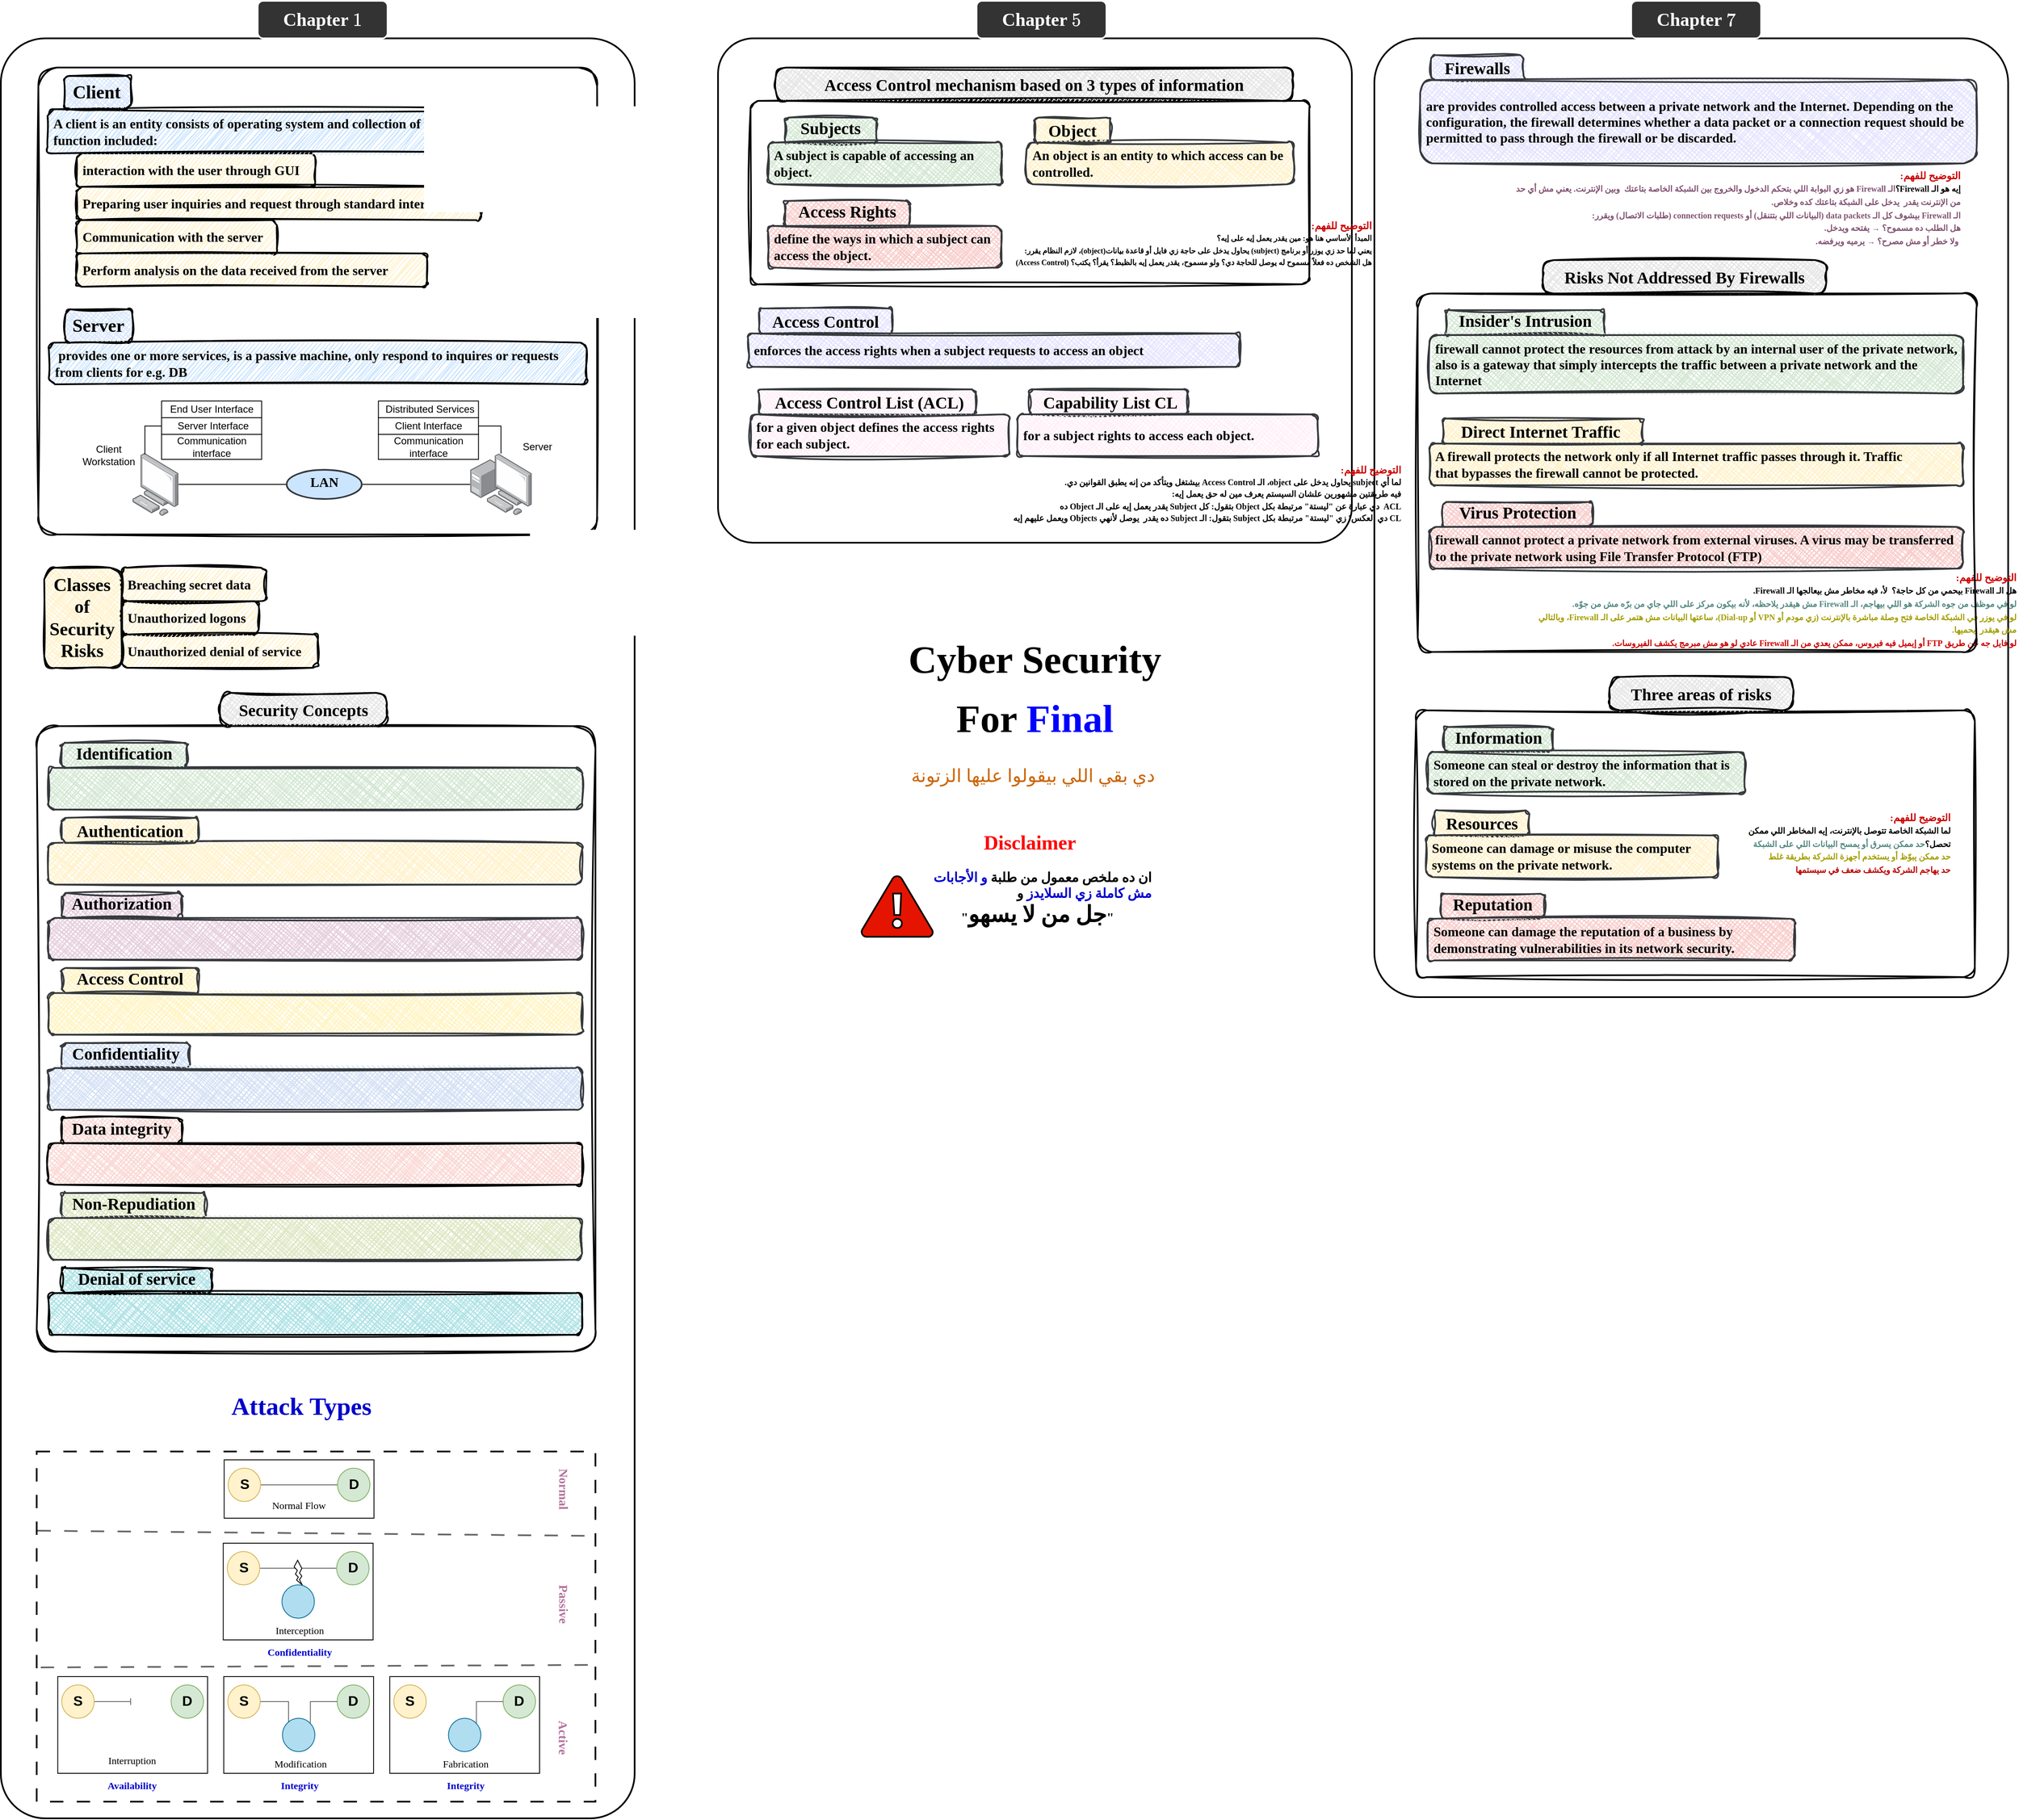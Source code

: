 <mxfile version="27.0.5" pages="4">
  <diagram id="wYr5zFBdpTMbSLRcshZS" name="One Page">
    <mxGraphModel dx="4244" dy="2772" grid="1" gridSize="10" guides="1" tooltips="1" connect="1" arrows="1" fold="1" page="1" pageScale="1" pageWidth="827" pageHeight="1169" math="1" shadow="0">
      <root>
        <mxCell id="0" />
        <mxCell id="1" parent="0" />
        <mxCell id="RMnD2rOGrsvT4yJd_46u-33" value="" style="group" vertex="1" connectable="0" parent="1">
          <mxGeometry x="27" y="-1150" width="772" height="1195" as="geometry" />
        </mxCell>
        <mxCell id="RMnD2rOGrsvT4yJd_46u-1" value="" style="rounded=1;whiteSpace=wrap;html=1;hachureGap=4;fontFamily=Mina;strokeWidth=2;fillColor=none;strokeColor=#000000;fontSize=16;fontStyle=1;labelBorderColor=none;textShadow=0;labelBackgroundColor=none;align=left;spacing=7;verticalAlign=middle;arcSize=7;fontColor=#333333;" vertex="1" parent="RMnD2rOGrsvT4yJd_46u-33">
          <mxGeometry y="45" width="760" height="1150" as="geometry" />
        </mxCell>
        <mxCell id="RMnD2rOGrsvT4yJd_46u-2" value="&lt;div style=&quot;line-height: 130%;&quot;&gt;&lt;div style=&quot;font-weight: 700; text-wrap-mode: nowrap;&quot;&gt;&lt;font data-font-src=&quot;https://fonts.googleapis.com/css?family=Fustat&quot; face=&quot;Fustat&quot; style=&quot;color: rgb(204, 0, 0);&quot;&gt;ا&lt;font data-font-src=&quot;https://fonts.googleapis.com/css?family=Kufam&quot;&gt;لتوضيح للفهم:&lt;/font&gt;&lt;/font&gt;&lt;/div&gt;&lt;div style=&quot;font-weight: 700; text-wrap-mode: nowrap;&quot;&gt;&lt;font style=&quot;line-height: 130%;&quot; face=&quot;Beiruti&quot; size=&quot;1&quot;&gt;هل الـ Firewall بيحمي من كل حاجة؟&amp;nbsp;&amp;nbsp;&lt;/font&gt;&lt;span style=&quot;font-family: Beiruti; font-size: x-small; background-color: transparent; color: light-dark(rgb(0, 0, 0), rgb(255, 255, 255)); line-height: 130%;&quot;&gt;لأ، فيه مخاطر مش بيعالجها الـ Firewall.&lt;/span&gt;&lt;/div&gt;&lt;div style=&quot;font-weight: 700; text-wrap-mode: nowrap;&quot;&gt;&lt;span style=&quot;color: rgb(82, 136, 127); font-family: Beiruti; font-size: x-small; background-color: transparent; line-height: 130%;&quot;&gt;لو في موظف من جوه الشركة هو اللي بيهاجم، الـ Firewall مش هيقدر يلاحظه، لأنه بيكون مركز على اللي جاي من برّه مش من جوّه.&lt;/span&gt;&lt;/div&gt;&lt;div style=&quot;font-weight: 700; text-wrap-mode: nowrap;&quot;&gt;&lt;font data-font-src=&quot;https://fonts.googleapis.com/css?family=Katibeh&quot; style=&quot;background-color: transparent;&quot;&gt;&lt;font style=&quot;line-height: 130%;&quot; face=&quot;Beiruti&quot; size=&quot;1&quot;&gt;&lt;font style=&quot;color: rgb(163, 158, 0);&quot;&gt;لو في يوزر في الشبكة الخاصة فتح وصلة مباشرة بالإنترنت (زي مودم أو VPN أو Dial-up)، ساعتها البيانات مش هتمر على الـ Firewall، وبالتالي مش هيقدر&amp;nbsp; يحميها.&lt;/font&gt;&lt;/font&gt;&lt;/font&gt;&lt;/div&gt;&lt;div style=&quot;font-weight: 700; text-wrap-mode: nowrap;&quot;&gt;&lt;font data-font-src=&quot;https://fonts.googleapis.com/css?family=Katibeh&quot; style=&quot;background-color: transparent;&quot;&gt;&lt;font style=&quot;line-height: 130%;&quot; face=&quot;Beiruti&quot; size=&quot;1&quot;&gt;&lt;font style=&quot;color: light-dark(rgb(204, 0, 0), rgb(237, 237, 237));&quot;&gt;لو فايل جه عن طريق FTP أو إيميل فيه فيروس، ممكن يعدي من الـ Firewall عادي لو هو مش مبرمج يكشف الفيروسات.&lt;/font&gt;&lt;/font&gt;&lt;/font&gt;&lt;/div&gt;&lt;/div&gt;" style="whiteSpace=wrap;html=1;align=right;fillColor=none;strokeColor=none;textDirection=rtl;labelPosition=center;verticalLabelPosition=middle;verticalAlign=middle;" vertex="1" parent="RMnD2rOGrsvT4yJd_46u-33">
          <mxGeometry x="192" y="691" width="580" height="80" as="geometry" />
        </mxCell>
        <mxCell id="RMnD2rOGrsvT4yJd_46u-3" value="" style="group" vertex="1" connectable="0" parent="RMnD2rOGrsvT4yJd_46u-33">
          <mxGeometry x="52" y="311" width="670" height="470" as="geometry" />
        </mxCell>
        <mxCell id="RMnD2rOGrsvT4yJd_46u-4" value="" style="rounded=1;whiteSpace=wrap;html=1;sketch=1;hachureGap=4;jiggle=2;curveFitting=1;fontFamily=Architects Daughter;fontSource=https%3A%2F%2Ffonts.googleapis.com%2Fcss%3Ffamily%3DArchitects%2BDaughter;fillColor=none;arcSize=4;strokeWidth=2;" vertex="1" parent="RMnD2rOGrsvT4yJd_46u-3">
          <mxGeometry y="40" width="670" height="430" as="geometry" />
        </mxCell>
        <mxCell id="RMnD2rOGrsvT4yJd_46u-5" value="&lt;span style=&quot;font-size: 20px;&quot;&gt;Risks Not Addressed By Firewalls&lt;/span&gt;" style="rounded=1;html=1;sketch=1;hachureGap=4;jiggle=2;curveFitting=1;fontFamily=Mali;fontSource=https%3A%2F%2Ffonts.googleapis.com%2Fcss%3Ffamily%3DMali;strokeWidth=2;fillColor=#E6E6E6;strokeColor=default;fontSize=23;fontStyle=1;labelBorderColor=none;textShadow=0;labelBackgroundColor=none;arcSize=33;fillStyle=cross-hatch;fontColor=#000000;whiteSpace=wrap;" vertex="1" parent="RMnD2rOGrsvT4yJd_46u-3">
          <mxGeometry x="150" width="340" height="40" as="geometry" />
        </mxCell>
        <mxCell id="RMnD2rOGrsvT4yJd_46u-6" value="" style="group;fontFamily=Mali;fontSource=https%3A%2F%2Ffonts.googleapis.com%2Fcss%3Ffamily%3DMali;" vertex="1" connectable="0" parent="RMnD2rOGrsvT4yJd_46u-3">
          <mxGeometry x="14" y="60" width="640" height="100" as="geometry" />
        </mxCell>
        <mxCell id="RMnD2rOGrsvT4yJd_46u-7" value="Insider&#39;s Intrusion" style="rounded=1;whiteSpace=wrap;html=1;sketch=1;hachureGap=4;jiggle=2;curveFitting=1;fontFamily=Mali;fontSource=https%3A%2F%2Ffonts.googleapis.com%2Fcss%3Ffamily%3DMali;strokeWidth=2;fillColor=#D5E8D4;strokeColor=#36393d;fontSize=20;fontStyle=1;labelBorderColor=none;textShadow=0;labelBackgroundColor=none;verticalAlign=bottom;spacingBottom=3;fillStyle=cross-hatch;" vertex="1" parent="RMnD2rOGrsvT4yJd_46u-6">
          <mxGeometry x="20" width="190" height="30" as="geometry" />
        </mxCell>
        <mxCell id="RMnD2rOGrsvT4yJd_46u-8" value="firewall cannot protect the resources from attack by an internal user of the private network, also is a gateway that simply intercepts the traffic between a private network and the Internet" style="rounded=1;whiteSpace=wrap;html=1;sketch=1;hachureGap=4;jiggle=2;curveFitting=1;fontFamily=Mali;fontSource=https%3A%2F%2Ffonts.googleapis.com%2Fcss%3Ffamily%3DMali;strokeWidth=2;fillColor=#D5E8D4;strokeColor=#36393d;fontSize=16;fontStyle=1;labelBorderColor=none;textShadow=0;labelBackgroundColor=none;align=left;spacing=7;verticalAlign=middle;fillStyle=cross-hatch;" vertex="1" parent="RMnD2rOGrsvT4yJd_46u-6">
          <mxGeometry y="30" width="640" height="70" as="geometry" />
        </mxCell>
        <mxCell id="RMnD2rOGrsvT4yJd_46u-9" value="" style="group" vertex="1" connectable="0" parent="RMnD2rOGrsvT4yJd_46u-3">
          <mxGeometry x="14" y="190" width="640" height="80" as="geometry" />
        </mxCell>
        <mxCell id="RMnD2rOGrsvT4yJd_46u-10" value="" style="group" vertex="1" connectable="0" parent="RMnD2rOGrsvT4yJd_46u-9">
          <mxGeometry y="30" width="640" height="50" as="geometry" />
        </mxCell>
        <mxCell id="RMnD2rOGrsvT4yJd_46u-11" value="&lt;div&gt;A firewall protects the network only if all Internet traffic passes through it. Traffic that&amp;nbsp;&lt;span style=&quot;background-color: transparent; color: light-dark(rgb(0, 0, 0), rgb(255, 255, 255));&quot;&gt;bypasses the firewall cannot be protected.&amp;nbsp;&lt;/span&gt;&lt;/div&gt;" style="rounded=1;whiteSpace=wrap;html=1;sketch=1;hachureGap=4;jiggle=2;curveFitting=1;fontFamily=Mali;fontSource=https%3A%2F%2Ffonts.googleapis.com%2Fcss%3Ffamily%3DMali;strokeWidth=2;fillColor=#FFF2CC;strokeColor=#36393d;fontSize=16;fontStyle=1;labelBorderColor=none;textShadow=0;labelBackgroundColor=none;align=left;spacing=7;verticalAlign=middle;fillStyle=cross-hatch;" vertex="1" parent="RMnD2rOGrsvT4yJd_46u-10">
          <mxGeometry width="640" height="50" as="geometry" />
        </mxCell>
        <mxCell id="RMnD2rOGrsvT4yJd_46u-12" value="Direct Internet Traffic&amp;nbsp;" style="rounded=1;whiteSpace=wrap;html=1;sketch=1;hachureGap=4;jiggle=2;curveFitting=1;fontFamily=Mali;fontSource=https%3A%2F%2Ffonts.googleapis.com%2Fcss%3Ffamily%3DMali;strokeWidth=2;fillColor=#FFF2CC;strokeColor=#36393d;fontSize=20;fontStyle=1;labelBorderColor=none;textShadow=0;labelBackgroundColor=none;fillStyle=cross-hatch;" vertex="1" parent="RMnD2rOGrsvT4yJd_46u-9">
          <mxGeometry x="16" width="240" height="30" as="geometry" />
        </mxCell>
        <mxCell id="RMnD2rOGrsvT4yJd_46u-13" value="" style="group;fontFamily=Mali;fontSource=https%3A%2F%2Ffonts.googleapis.com%2Fcss%3Ffamily%3DMali;" vertex="1" connectable="0" parent="RMnD2rOGrsvT4yJd_46u-3">
          <mxGeometry x="14" y="290" width="640" height="80" as="geometry" />
        </mxCell>
        <mxCell id="RMnD2rOGrsvT4yJd_46u-14" value="Virus Protection" style="rounded=1;whiteSpace=wrap;html=1;sketch=1;hachureGap=4;jiggle=2;curveFitting=1;fontFamily=Mali;fontSource=https%3A%2F%2Ffonts.googleapis.com%2Fcss%3Ffamily%3DMali;strokeWidth=2;fillColor=#F8CECC;strokeColor=#36393d;fontSize=20;fontStyle=1;labelBorderColor=none;textShadow=0;labelBackgroundColor=none;verticalAlign=bottom;spacingBottom=3;fillStyle=cross-hatch;" vertex="1" parent="RMnD2rOGrsvT4yJd_46u-13">
          <mxGeometry x="16" width="180" height="30" as="geometry" />
        </mxCell>
        <mxCell id="RMnD2rOGrsvT4yJd_46u-15" value="firewall cannot protect a private network from external viruses. A virus may be transferred to the private network using File Transfer Protocol (FTP)&amp;nbsp;" style="rounded=1;whiteSpace=wrap;html=1;sketch=1;hachureGap=4;jiggle=2;curveFitting=1;fontFamily=Mali;fontSource=https%3A%2F%2Ffonts.googleapis.com%2Fcss%3Ffamily%3DMali;strokeWidth=2;fillColor=#F8CECC;strokeColor=#36393d;fontSize=16;fontStyle=1;labelBorderColor=none;textShadow=0;labelBackgroundColor=none;align=left;spacing=7;verticalAlign=middle;fillStyle=cross-hatch;" vertex="1" parent="RMnD2rOGrsvT4yJd_46u-13">
          <mxGeometry y="30" width="640" height="50" as="geometry" />
        </mxCell>
        <mxCell id="RMnD2rOGrsvT4yJd_46u-16" value="" style="group" vertex="1" connectable="0" parent="RMnD2rOGrsvT4yJd_46u-33">
          <mxGeometry x="50" y="811" width="670" height="360" as="geometry" />
        </mxCell>
        <mxCell id="RMnD2rOGrsvT4yJd_46u-17" value="" style="rounded=1;whiteSpace=wrap;html=1;sketch=1;hachureGap=4;jiggle=2;curveFitting=1;fontFamily=Architects Daughter;fontSource=https%3A%2F%2Ffonts.googleapis.com%2Fcss%3Ffamily%3DArchitects%2BDaughter;fillColor=none;arcSize=4;strokeWidth=2;" vertex="1" parent="RMnD2rOGrsvT4yJd_46u-16">
          <mxGeometry y="40" width="670" height="320" as="geometry" />
        </mxCell>
        <mxCell id="RMnD2rOGrsvT4yJd_46u-18" value="&lt;span style=&quot;font-size: 20px;&quot;&gt;Three areas of risks&lt;/span&gt;" style="rounded=1;html=1;sketch=1;hachureGap=4;jiggle=2;curveFitting=1;fontFamily=Mali;fontSource=https%3A%2F%2Ffonts.googleapis.com%2Fcss%3Ffamily%3DMali;strokeWidth=2;fillColor=#E6E6E6;strokeColor=default;fontSize=23;fontStyle=1;labelBorderColor=none;textShadow=0;labelBackgroundColor=none;arcSize=33;fillStyle=cross-hatch;fontColor=#000000;whiteSpace=wrap;" vertex="1" parent="RMnD2rOGrsvT4yJd_46u-16">
          <mxGeometry x="232" width="220" height="40" as="geometry" />
        </mxCell>
        <mxCell id="RMnD2rOGrsvT4yJd_46u-19" value="" style="group;fontFamily=Mali;fontSource=https%3A%2F%2Ffonts.googleapis.com%2Fcss%3Ffamily%3DMali;" vertex="1" connectable="0" parent="RMnD2rOGrsvT4yJd_46u-16">
          <mxGeometry x="14" y="60" width="380" height="80" as="geometry" />
        </mxCell>
        <mxCell id="RMnD2rOGrsvT4yJd_46u-20" value="Information" style="rounded=1;whiteSpace=wrap;html=1;sketch=1;hachureGap=4;jiggle=2;curveFitting=1;fontFamily=Mali;fontSource=https%3A%2F%2Ffonts.googleapis.com%2Fcss%3Ffamily%3DMali;strokeWidth=2;fillColor=#D5E8D4;strokeColor=#36393d;fontSize=20;fontStyle=1;labelBorderColor=none;textShadow=0;labelBackgroundColor=none;verticalAlign=bottom;spacingBottom=3;fillStyle=cross-hatch;" vertex="1" parent="RMnD2rOGrsvT4yJd_46u-19">
          <mxGeometry x="20" width="130" height="30" as="geometry" />
        </mxCell>
        <mxCell id="RMnD2rOGrsvT4yJd_46u-21" value="Someone can steal or destroy the information that is stored on the private network." style="rounded=1;whiteSpace=wrap;html=1;sketch=1;hachureGap=4;jiggle=2;curveFitting=1;fontFamily=Mali;fontSource=https%3A%2F%2Ffonts.googleapis.com%2Fcss%3Ffamily%3DMali;strokeWidth=2;fillColor=#D5E8D4;strokeColor=#36393d;fontSize=16;fontStyle=1;labelBorderColor=none;textShadow=0;labelBackgroundColor=none;align=left;spacing=7;verticalAlign=middle;fillStyle=cross-hatch;" vertex="1" parent="RMnD2rOGrsvT4yJd_46u-19">
          <mxGeometry y="30" width="380" height="50" as="geometry" />
        </mxCell>
        <mxCell id="RMnD2rOGrsvT4yJd_46u-22" value="" style="group;fontFamily=Mali;fontSource=https%3A%2F%2Ffonts.googleapis.com%2Fcss%3Ffamily%3DMali;" vertex="1" connectable="0" parent="RMnD2rOGrsvT4yJd_46u-16">
          <mxGeometry x="14" y="260" width="440" height="80" as="geometry" />
        </mxCell>
        <mxCell id="RMnD2rOGrsvT4yJd_46u-23" value="Reputation" style="rounded=1;whiteSpace=wrap;html=1;sketch=1;hachureGap=4;jiggle=2;curveFitting=1;fontFamily=Mali;fontSource=https%3A%2F%2Ffonts.googleapis.com%2Fcss%3Ffamily%3DMali;strokeWidth=2;fillColor=#F8CECC;strokeColor=#36393d;fontSize=20;fontStyle=1;labelBorderColor=none;textShadow=0;labelBackgroundColor=none;verticalAlign=bottom;spacingBottom=3;fillStyle=cross-hatch;" vertex="1" parent="RMnD2rOGrsvT4yJd_46u-22">
          <mxGeometry x="16" width="124" height="30" as="geometry" />
        </mxCell>
        <mxCell id="RMnD2rOGrsvT4yJd_46u-24" value="Someone can damage the reputation of a business by demonstrating vulnerabilities in its network security." style="rounded=1;whiteSpace=wrap;html=1;sketch=1;hachureGap=4;jiggle=2;curveFitting=1;fontFamily=Mali;fontSource=https%3A%2F%2Ffonts.googleapis.com%2Fcss%3Ffamily%3DMali;strokeWidth=2;fillColor=#F8CECC;strokeColor=#36393d;fontSize=16;fontStyle=1;labelBorderColor=none;textShadow=0;labelBackgroundColor=none;align=left;spacing=7;verticalAlign=middle;fillStyle=cross-hatch;" vertex="1" parent="RMnD2rOGrsvT4yJd_46u-22">
          <mxGeometry y="30" width="440" height="50" as="geometry" />
        </mxCell>
        <mxCell id="RMnD2rOGrsvT4yJd_46u-25" value="" style="group" vertex="1" connectable="0" parent="RMnD2rOGrsvT4yJd_46u-16">
          <mxGeometry x="12" y="160" width="350" height="80" as="geometry" />
        </mxCell>
        <mxCell id="RMnD2rOGrsvT4yJd_46u-26" value="Resources" style="rounded=1;whiteSpace=wrap;html=1;sketch=1;hachureGap=4;jiggle=2;curveFitting=1;fontFamily=Mali;fontSource=https%3A%2F%2Ffonts.googleapis.com%2Fcss%3Ffamily%3DMali;strokeWidth=2;fillColor=#FFF2CC;strokeColor=#36393d;fontSize=20;fontStyle=1;labelBorderColor=none;textShadow=0;labelBackgroundColor=none;fillStyle=cross-hatch;" vertex="1" parent="RMnD2rOGrsvT4yJd_46u-25">
          <mxGeometry x="10" width="114" height="30" as="geometry" />
        </mxCell>
        <mxCell id="RMnD2rOGrsvT4yJd_46u-27" value="Someone can damage or misuse the computer systems on the private network." style="rounded=1;whiteSpace=wrap;html=1;sketch=1;hachureGap=4;jiggle=2;curveFitting=1;fontFamily=Mali;fontSource=https%3A%2F%2Ffonts.googleapis.com%2Fcss%3Ffamily%3DMali;strokeWidth=2;fillColor=#FFF2CC;strokeColor=#36393d;fontSize=16;fontStyle=1;labelBorderColor=none;textShadow=0;labelBackgroundColor=none;align=left;spacing=7;verticalAlign=middle;fillStyle=cross-hatch;" vertex="1" parent="RMnD2rOGrsvT4yJd_46u-25">
          <mxGeometry y="30" width="350" height="50" as="geometry" />
        </mxCell>
        <mxCell id="RMnD2rOGrsvT4yJd_46u-28" value="&lt;div style=&quot;line-height: 130%;&quot;&gt;&lt;div style=&quot;font-weight: 700; text-wrap-mode: nowrap;&quot;&gt;&lt;font data-font-src=&quot;https://fonts.googleapis.com/css?family=Fustat&quot; face=&quot;Fustat&quot; style=&quot;color: rgb(204, 0, 0);&quot;&gt;ا&lt;font data-font-src=&quot;https://fonts.googleapis.com/css?family=Kufam&quot;&gt;لتوضيح للفهم:&lt;/font&gt;&lt;/font&gt;&lt;/div&gt;&lt;div style=&quot;&quot;&gt;&lt;span style=&quot;background-color: transparent; text-wrap-mode: nowrap;&quot;&gt;&lt;font size=&quot;1&quot; face=&quot;Beiruti&quot;&gt;&lt;b&gt;لما الشبكة الخاصة تتوصل بالإنترنت، إيه المخاطر اللي ممكن تحصل؟&lt;/b&gt;&lt;/font&gt;&lt;/span&gt;&lt;b style=&quot;font-weight: 700; text-wrap-mode: nowrap; color: rgb(82, 136, 127); font-family: Beiruti; font-size: x-small; background-color: transparent;&quot;&gt;حد ممكن يسرق أو يمسح البيانات اللي على الشبكة&amp;nbsp;&lt;/b&gt;&lt;/div&gt;&lt;div style=&quot;&quot;&gt;&lt;font data-font-src=&quot;https://fonts.googleapis.com/css?family=Katibeh&quot; style=&quot;background-color: transparent;&quot;&gt;&lt;font style=&quot;line-height: 130%;&quot; face=&quot;Beiruti&quot; size=&quot;1&quot;&gt;&lt;font style=&quot;&quot;&gt;&lt;span style=&quot;background-color: transparent; text-wrap-mode: nowrap;&quot;&gt;&lt;font color=&quot;#a39e00&quot;&gt;&lt;b&gt;حد ممكن يبوّظ أو يستخدم أجهزة الشركة بطريقة غلط&amp;nbsp;&lt;br&gt;&lt;/b&gt;&lt;/font&gt;&lt;/span&gt;&lt;font color=&quot;#ba0000&quot;&gt;&lt;span style=&quot;text-wrap-mode: nowrap;&quot;&gt;&lt;b&gt;حد يهاجم الشركة ويكشف ضعف في سيستمها&amp;nbsp;&lt;/b&gt;&lt;/span&gt;&lt;/font&gt;&lt;/font&gt;&lt;/font&gt;&lt;/font&gt;&lt;/div&gt;&lt;/div&gt;" style="whiteSpace=wrap;html=1;align=right;fillColor=none;strokeColor=none;textDirection=rtl;labelPosition=center;verticalLabelPosition=middle;verticalAlign=middle;" vertex="1" parent="RMnD2rOGrsvT4yJd_46u-16">
          <mxGeometry x="392" y="160" width="251" height="80" as="geometry" />
        </mxCell>
        <mxCell id="RMnD2rOGrsvT4yJd_46u-29" value="Firewalls" style="rounded=1;whiteSpace=wrap;html=1;sketch=1;hachureGap=4;jiggle=2;curveFitting=1;fontFamily=Mali;fontSource=https%3A%2F%2Ffonts.googleapis.com%2Fcss%3Ffamily%3DMali;strokeWidth=2;fillColor=#E5E5FF;strokeColor=#36393d;fontSize=20;fontStyle=1;labelBorderColor=none;textShadow=0;labelBackgroundColor=none;fillStyle=cross-hatch;" vertex="1" parent="RMnD2rOGrsvT4yJd_46u-33">
          <mxGeometry x="68" y="65" width="111" height="30" as="geometry" />
        </mxCell>
        <mxCell id="RMnD2rOGrsvT4yJd_46u-30" value="are provides controlled access between a private network and the Internet. Depending on the configuration, the firewall determines whether a data packet or a connection request should be permitted to pass through the firewall or be discarded." style="rounded=1;whiteSpace=wrap;html=1;sketch=1;hachureGap=4;jiggle=2;curveFitting=1;fontFamily=Mali;fontSource=https%3A%2F%2Ffonts.googleapis.com%2Fcss%3Ffamily%3DMali;strokeWidth=2;fillColor=#E5E5FF;strokeColor=#36393d;fontSize=16;fontStyle=1;labelBorderColor=none;textShadow=0;labelBackgroundColor=none;align=left;spacing=7;verticalAlign=middle;fillStyle=cross-hatch;" vertex="1" parent="RMnD2rOGrsvT4yJd_46u-33">
          <mxGeometry x="55" y="95" width="667" height="100" as="geometry" />
        </mxCell>
        <mxCell id="RMnD2rOGrsvT4yJd_46u-31" value="&lt;div style=&quot;line-height: 130%;&quot;&gt;&lt;div style=&quot;font-weight: 700; text-wrap-mode: nowrap;&quot;&gt;&lt;font data-font-src=&quot;https://fonts.googleapis.com/css?family=Fustat&quot; face=&quot;Fustat&quot; style=&quot;color: rgb(204, 0, 0);&quot;&gt;ا&lt;font data-font-src=&quot;https://fonts.googleapis.com/css?family=Kufam&quot;&gt;لتوضيح للفهم:&lt;/font&gt;&lt;/font&gt;&lt;/div&gt;&lt;div style=&quot;&quot;&gt;&lt;span style=&quot;background-color: transparent; text-wrap-mode: nowrap;&quot;&gt;&lt;font size=&quot;1&quot; face=&quot;Beiruti&quot;&gt;&lt;b&gt;إيه هو الـ Firewall؟&lt;/b&gt;&lt;/font&gt;&lt;/span&gt;&lt;font style=&quot;font-weight: normal; text-wrap-mode: wrap; color: rgb(129, 82, 114); background-color: transparent;&quot; size=&quot;1&quot; face=&quot;Beiruti&quot;&gt;&lt;span style=&quot;text-wrap-mode: nowrap;&quot;&gt;&lt;b&gt;الـ Firewall هو زي البوابة اللي بتحكم الدخول والخروج بين الشبكة الخاصة بتاعتك&amp;nbsp; وبين الإنترنت.&amp;nbsp;&lt;/b&gt;&lt;/span&gt;&lt;/font&gt;&lt;b style=&quot;font-weight: 700; text-wrap-mode: nowrap; color: rgb(129, 82, 114); background-color: transparent; font-family: Beiruti; font-size: x-small;&quot;&gt;يعني مش أي حد من الإنترنت يقدر&amp;nbsp; يدخل على الشبكة بتاعتك كده وخلاص.&lt;/b&gt;&lt;/div&gt;&lt;div style=&quot;&quot;&gt;&lt;div style=&quot;&quot;&gt;&lt;font style=&quot;color: rgb(129, 82, 114);&quot;&gt;&lt;font size=&quot;1&quot; face=&quot;Beiruti&quot;&gt;&lt;span style=&quot;text-wrap-mode: nowrap;&quot;&gt;&lt;b&gt;الـ Firewall بيشوف كل الـ data packets (البيانات اللي بتتنقل) أو connection requests (طلبات الاتصال) ويقرر:&lt;br&gt;&lt;/b&gt;&lt;/span&gt;&lt;/font&gt;&lt;b style=&quot;text-wrap-mode: nowrap; font-family: Beiruti; font-size: x-small; background-color: transparent;&quot;&gt;هل الطلب ده مسموح؟ → يفتحه ويدخل.&lt;/b&gt;&lt;/font&gt;&lt;/div&gt;&lt;div style=&quot;&quot;&gt;&lt;font style=&quot;color: rgb(129, 82, 114);&quot; size=&quot;1&quot; face=&quot;Beiruti&quot;&gt;&lt;span style=&quot;text-wrap-mode: nowrap;&quot;&gt;&lt;b style=&quot;&quot;&gt;&amp;nbsp;ولا خطر أو مش مصرح؟ → يرميه ويرفضه.&lt;/b&gt;&lt;/span&gt;&lt;/font&gt;&lt;/div&gt;&lt;/div&gt;&lt;/div&gt;" style="whiteSpace=wrap;html=1;align=right;fillColor=none;strokeColor=none;textDirection=rtl;labelPosition=center;verticalLabelPosition=middle;verticalAlign=middle;" vertex="1" parent="RMnD2rOGrsvT4yJd_46u-33">
          <mxGeometry x="155" y="199" width="550" height="100" as="geometry" />
        </mxCell>
        <mxCell id="RMnD2rOGrsvT4yJd_46u-32" value="&lt;span style=&quot;text-align: right;&quot;&gt;Chapter `7`&lt;/span&gt;" style="rounded=1;whiteSpace=wrap;html=1;hachureGap=4;fontFamily=Mina;strokeWidth=2;fillColor=#333333;strokeColor=#FFFFFF;fontSize=22;fontStyle=1;labelBorderColor=none;textShadow=0;labelBackgroundColor=none;align=center;spacing=5;verticalAlign=middle;spacingTop=0;spacingRight=0;fontColor=#FFFFFF;container=0;" vertex="1" parent="RMnD2rOGrsvT4yJd_46u-33">
          <mxGeometry x="308" width="155.78" height="45" as="geometry" />
        </mxCell>
        <mxCell id="RMnD2rOGrsvT4yJd_46u-34" value="" style="group" vertex="1" connectable="0" parent="1">
          <mxGeometry x="-760" y="-1150" width="760" height="670" as="geometry" />
        </mxCell>
        <mxCell id="VxciDFVyZBmMgLWvr2K4-1" value="" style="rounded=1;whiteSpace=wrap;html=1;sketch=1;hachureGap=4;jiggle=2;curveFitting=1;fontFamily=Architects Daughter;fontSource=https%3A%2F%2Ffonts.googleapis.com%2Fcss%3Ffamily%3DArchitects%2BDaughter;fillColor=none;arcSize=4;strokeWidth=2;" vertex="1" parent="RMnD2rOGrsvT4yJd_46u-34">
          <mxGeometry x="39" y="120" width="670" height="220" as="geometry" />
        </mxCell>
        <mxCell id="VxciDFVyZBmMgLWvr2K4-2" value="" style="group;textDirection=rtl;align=right;" vertex="1" connectable="0" parent="RMnD2rOGrsvT4yJd_46u-34">
          <mxGeometry width="760" height="670" as="geometry" />
        </mxCell>
        <mxCell id="VxciDFVyZBmMgLWvr2K4-3" value="" style="rounded=1;whiteSpace=wrap;html=1;hachureGap=4;fontFamily=Mina;strokeWidth=2;fillColor=none;strokeColor=#000000;fontSize=16;fontStyle=1;labelBorderColor=none;textShadow=0;labelBackgroundColor=none;align=left;spacing=7;verticalAlign=middle;arcSize=7;fontColor=#333333;" vertex="1" parent="VxciDFVyZBmMgLWvr2K4-2">
          <mxGeometry y="45" width="760" height="605" as="geometry" />
        </mxCell>
        <mxCell id="VxciDFVyZBmMgLWvr2K4-4" value="&lt;span style=&quot;text-align: right;&quot;&gt;Chapter `5`&lt;/span&gt;" style="rounded=1;whiteSpace=wrap;html=1;hachureGap=4;fontFamily=Mina;strokeWidth=2;fillColor=#333333;strokeColor=#FFFFFF;fontSize=22;fontStyle=1;labelBorderColor=none;textShadow=0;labelBackgroundColor=none;align=center;spacing=5;verticalAlign=middle;spacingTop=0;spacingRight=0;fontColor=#FFFFFF;container=0;" vertex="1" parent="VxciDFVyZBmMgLWvr2K4-2">
          <mxGeometry x="310" width="155.78" height="45" as="geometry" />
        </mxCell>
        <mxCell id="VxciDFVyZBmMgLWvr2K4-5" value="" style="group" vertex="1" connectable="0" parent="VxciDFVyZBmMgLWvr2K4-2">
          <mxGeometry x="39" y="80" width="670" height="550" as="geometry" />
        </mxCell>
        <mxCell id="VxciDFVyZBmMgLWvr2K4-6" value="&lt;div&gt;&lt;font style=&quot;font-size: 20px;&quot;&gt;Access Control mechanism based on&amp;nbsp;&lt;span style=&quot;background-color: transparent;&quot;&gt;3 types of information&lt;/span&gt;&lt;/font&gt;&lt;/div&gt;" style="rounded=1;html=1;sketch=1;hachureGap=4;jiggle=2;curveFitting=1;fontFamily=Mali;fontSource=https%3A%2F%2Ffonts.googleapis.com%2Fcss%3Ffamily%3DMali;strokeWidth=2;fillColor=#E6E6E6;strokeColor=default;fontSize=23;fontStyle=1;labelBorderColor=none;textShadow=0;labelBackgroundColor=none;arcSize=33;fillStyle=cross-hatch;fontColor=#000000;whiteSpace=wrap;" vertex="1" parent="VxciDFVyZBmMgLWvr2K4-5">
          <mxGeometry x="30" width="620" height="40" as="geometry" />
        </mxCell>
        <mxCell id="VxciDFVyZBmMgLWvr2K4-7" value="" style="group;fontFamily=Mali;fontSource=https%3A%2F%2Ffonts.googleapis.com%2Fcss%3Ffamily%3DMali;" vertex="1" connectable="0" parent="VxciDFVyZBmMgLWvr2K4-5">
          <mxGeometry x="21" y="60" width="280" height="80" as="geometry" />
        </mxCell>
        <mxCell id="VxciDFVyZBmMgLWvr2K4-8" value="Subjects" style="rounded=1;whiteSpace=wrap;html=1;sketch=1;hachureGap=4;jiggle=2;curveFitting=1;fontFamily=Mali;fontSource=https%3A%2F%2Ffonts.googleapis.com%2Fcss%3Ffamily%3DMali;strokeWidth=2;fillColor=#D5E8D4;strokeColor=#36393d;fontSize=20;fontStyle=1;labelBorderColor=none;textShadow=0;labelBackgroundColor=none;verticalAlign=bottom;spacingBottom=3;fillStyle=cross-hatch;" vertex="1" parent="VxciDFVyZBmMgLWvr2K4-7">
          <mxGeometry x="20" width="110" height="30" as="geometry" />
        </mxCell>
        <mxCell id="VxciDFVyZBmMgLWvr2K4-9" value="&lt;div&gt;A subject is capable of&amp;nbsp;&lt;span style=&quot;background-color: transparent; color: light-dark(rgb(0, 0, 0), rgb(255, 255, 255));&quot;&gt;accessing an object.&lt;/span&gt;&lt;/div&gt;" style="rounded=1;whiteSpace=wrap;html=1;sketch=1;hachureGap=4;jiggle=2;curveFitting=1;fontFamily=Mali;fontSource=https%3A%2F%2Ffonts.googleapis.com%2Fcss%3Ffamily%3DMali;strokeWidth=2;fillColor=#D5E8D4;strokeColor=#36393d;fontSize=16;fontStyle=1;labelBorderColor=none;textShadow=0;labelBackgroundColor=none;align=left;spacing=7;verticalAlign=middle;fillStyle=cross-hatch;" vertex="1" parent="VxciDFVyZBmMgLWvr2K4-7">
          <mxGeometry y="30" width="280" height="50" as="geometry" />
        </mxCell>
        <mxCell id="VxciDFVyZBmMgLWvr2K4-10" value="" style="group" vertex="1" connectable="0" parent="VxciDFVyZBmMgLWvr2K4-5">
          <mxGeometry x="331" y="60" width="320" height="80" as="geometry" />
        </mxCell>
        <mxCell id="VxciDFVyZBmMgLWvr2K4-11" value="" style="group" vertex="1" connectable="0" parent="VxciDFVyZBmMgLWvr2K4-10">
          <mxGeometry y="30" width="320" height="50" as="geometry" />
        </mxCell>
        <mxCell id="VxciDFVyZBmMgLWvr2K4-12" value="&lt;div&gt;An object is an entity to which&lt;span style=&quot;background-color: transparent; color: light-dark(rgb(0, 0, 0), rgb(255, 255, 255));&quot;&gt;&amp;nbsp;access can be controlled.&lt;/span&gt;&lt;/div&gt;" style="rounded=1;whiteSpace=wrap;html=1;sketch=1;hachureGap=4;jiggle=2;curveFitting=1;fontFamily=Mali;fontSource=https%3A%2F%2Ffonts.googleapis.com%2Fcss%3Ffamily%3DMali;strokeWidth=2;fillColor=#FFF2CC;strokeColor=#36393d;fontSize=16;fontStyle=1;labelBorderColor=none;textShadow=0;labelBackgroundColor=none;align=left;spacing=7;verticalAlign=middle;fillStyle=cross-hatch;" vertex="1" parent="VxciDFVyZBmMgLWvr2K4-11">
          <mxGeometry width="320" height="50" as="geometry" />
        </mxCell>
        <mxCell id="VxciDFVyZBmMgLWvr2K4-13" value="Object" style="rounded=1;whiteSpace=wrap;html=1;sketch=1;hachureGap=4;jiggle=2;curveFitting=1;fontFamily=Mali;fontSource=https%3A%2F%2Ffonts.googleapis.com%2Fcss%3Ffamily%3DMali;strokeWidth=2;fillColor=#FFF2CC;strokeColor=#36393d;fontSize=20;fontStyle=1;labelBorderColor=none;textShadow=0;labelBackgroundColor=none;fillStyle=cross-hatch;" vertex="1" parent="VxciDFVyZBmMgLWvr2K4-10">
          <mxGeometry x="10" width="90" height="30" as="geometry" />
        </mxCell>
        <mxCell id="VxciDFVyZBmMgLWvr2K4-14" value="" style="group;fontFamily=Mali;fontSource=https%3A%2F%2Ffonts.googleapis.com%2Fcss%3Ffamily%3DMali;" vertex="1" connectable="0" parent="VxciDFVyZBmMgLWvr2K4-5">
          <mxGeometry x="21" y="160" width="280" height="80" as="geometry" />
        </mxCell>
        <mxCell id="VxciDFVyZBmMgLWvr2K4-15" value="&lt;div&gt;Access&amp;nbsp;&lt;span style=&quot;background-color: transparent; color: light-dark(rgb(0, 0, 0), rgb(255, 255, 255));&quot;&gt;Rights&lt;/span&gt;&lt;/div&gt;" style="rounded=1;whiteSpace=wrap;html=1;sketch=1;hachureGap=4;jiggle=2;curveFitting=1;fontFamily=Mali;fontSource=https%3A%2F%2Ffonts.googleapis.com%2Fcss%3Ffamily%3DMali;strokeWidth=2;fillColor=#F8CECC;strokeColor=#36393d;fontSize=20;fontStyle=1;labelBorderColor=none;textShadow=0;labelBackgroundColor=none;verticalAlign=bottom;spacingBottom=3;fillStyle=cross-hatch;" vertex="1" parent="VxciDFVyZBmMgLWvr2K4-14">
          <mxGeometry x="20" width="150" height="30" as="geometry" />
        </mxCell>
        <mxCell id="VxciDFVyZBmMgLWvr2K4-16" value="&lt;div&gt;define the&lt;span style=&quot;background-color: transparent; color: light-dark(rgb(0, 0, 0), rgb(255, 255, 255));&quot;&gt;&amp;nbsp;ways in which a subject can access the object.&lt;/span&gt;&lt;/div&gt;" style="rounded=1;whiteSpace=wrap;html=1;sketch=1;hachureGap=4;jiggle=2;curveFitting=1;fontFamily=Mali;fontSource=https%3A%2F%2Ffonts.googleapis.com%2Fcss%3Ffamily%3DMali;strokeWidth=2;fillColor=#F8CECC;strokeColor=#36393d;fontSize=16;fontStyle=1;labelBorderColor=none;textShadow=0;labelBackgroundColor=none;align=left;spacing=7;verticalAlign=middle;fillStyle=cross-hatch;" vertex="1" parent="VxciDFVyZBmMgLWvr2K4-14">
          <mxGeometry y="30" width="280" height="50" as="geometry" />
        </mxCell>
        <mxCell id="VxciDFVyZBmMgLWvr2K4-17" value="" style="group" vertex="1" connectable="0" parent="VxciDFVyZBmMgLWvr2K4-2">
          <mxGeometry x="39" y="466" width="310" height="80" as="geometry" />
        </mxCell>
        <mxCell id="VxciDFVyZBmMgLWvr2K4-18" value="&amp;nbsp;Access Control List (ACL)" style="rounded=1;whiteSpace=wrap;html=1;sketch=1;hachureGap=4;jiggle=2;curveFitting=1;fontFamily=Mali;fontSource=https%3A%2F%2Ffonts.googleapis.com%2Fcss%3Ffamily%3DMali;strokeWidth=2;fillColor=#FFF0F8;strokeColor=#36393d;fontSize=20;fontStyle=1;labelBorderColor=none;textShadow=0;labelBackgroundColor=none;fillStyle=cross-hatch;" vertex="1" parent="VxciDFVyZBmMgLWvr2K4-17">
          <mxGeometry x="10" width="260" height="30" as="geometry" />
        </mxCell>
        <mxCell id="VxciDFVyZBmMgLWvr2K4-19" value="&lt;div&gt;&lt;span style=&quot;background-color: transparent; color: light-dark(rgb(0, 0, 0), rgb(255, 255, 255));&quot;&gt;for a given object&lt;/span&gt;&lt;span style=&quot;background-color: transparent; color: light-dark(rgb(0, 0, 0), rgb(255, 255, 255));&quot;&gt;&amp;nbsp;defines the access rights for each subject.&lt;/span&gt;&lt;/div&gt;" style="rounded=1;whiteSpace=wrap;html=1;sketch=1;hachureGap=4;jiggle=2;curveFitting=1;fontFamily=Mali;fontSource=https%3A%2F%2Ffonts.googleapis.com%2Fcss%3Ffamily%3DMali;strokeWidth=2;fillColor=#FFF0F8;strokeColor=#36393d;fontSize=16;fontStyle=1;labelBorderColor=none;textShadow=0;labelBackgroundColor=none;align=left;spacing=7;verticalAlign=middle;fillStyle=cross-hatch;" vertex="1" parent="VxciDFVyZBmMgLWvr2K4-17">
          <mxGeometry y="30" width="310" height="50" as="geometry" />
        </mxCell>
        <mxCell id="VxciDFVyZBmMgLWvr2K4-20" value="" style="group" vertex="1" connectable="0" parent="VxciDFVyZBmMgLWvr2K4-2">
          <mxGeometry x="359" y="466" width="360" height="80" as="geometry" />
        </mxCell>
        <mxCell id="VxciDFVyZBmMgLWvr2K4-21" value="" style="group" vertex="1" connectable="0" parent="VxciDFVyZBmMgLWvr2K4-20">
          <mxGeometry width="360" height="80" as="geometry" />
        </mxCell>
        <mxCell id="VxciDFVyZBmMgLWvr2K4-22" value="&amp;nbsp;Capability List CL" style="rounded=1;whiteSpace=wrap;html=1;sketch=1;hachureGap=4;jiggle=2;curveFitting=1;fontFamily=Mali;fontSource=https%3A%2F%2Ffonts.googleapis.com%2Fcss%3Ffamily%3DMali;strokeWidth=2;fillColor=#FFF0F8;strokeColor=#36393d;fontSize=20;fontStyle=1;labelBorderColor=none;textShadow=0;labelBackgroundColor=none;fillStyle=cross-hatch;" vertex="1" parent="VxciDFVyZBmMgLWvr2K4-21">
          <mxGeometry x="14" width="190" height="30" as="geometry" />
        </mxCell>
        <mxCell id="VxciDFVyZBmMgLWvr2K4-23" value="&lt;div&gt;&lt;span style=&quot;background-color: transparent; color: light-dark(rgb(0, 0, 0), rgb(255, 255, 255));&quot;&gt;for a subject&lt;/span&gt;&lt;span style=&quot;background-color: transparent; color: light-dark(rgb(0, 0, 0), rgb(255, 255, 255));&quot;&gt;&amp;nbsp;rights to access each object.&lt;/span&gt;&lt;/div&gt;" style="rounded=1;whiteSpace=wrap;html=1;sketch=1;hachureGap=4;jiggle=2;curveFitting=1;fontFamily=Mali;fontSource=https%3A%2F%2Ffonts.googleapis.com%2Fcss%3Ffamily%3DMali;strokeWidth=2;fillColor=#FFF0F8;strokeColor=#36393d;fontSize=16;fontStyle=1;labelBorderColor=none;textShadow=0;labelBackgroundColor=none;align=left;spacing=7;verticalAlign=middle;fillStyle=cross-hatch;" vertex="1" parent="VxciDFVyZBmMgLWvr2K4-21">
          <mxGeometry y="30" width="360" height="50" as="geometry" />
        </mxCell>
        <mxCell id="VxciDFVyZBmMgLWvr2K4-24" value="Access Control" style="rounded=1;whiteSpace=wrap;html=1;sketch=1;hachureGap=4;jiggle=2;curveFitting=1;fontFamily=Mali;fontSource=https%3A%2F%2Ffonts.googleapis.com%2Fcss%3Ffamily%3DMali;strokeWidth=2;fillColor=#E5E5FF;strokeColor=#36393d;fontSize=20;fontStyle=1;labelBorderColor=none;textShadow=0;labelBackgroundColor=none;fillStyle=cross-hatch;" vertex="1" parent="VxciDFVyZBmMgLWvr2K4-2">
          <mxGeometry x="49" y="369" width="160" height="30" as="geometry" />
        </mxCell>
        <mxCell id="VxciDFVyZBmMgLWvr2K4-25" value="&lt;div&gt;enforces&amp;nbsp;&lt;span style=&quot;background-color: transparent; color: light-dark(rgb(0, 0, 0), rgb(255, 255, 255));&quot;&gt;the access&lt;/span&gt;&lt;span style=&quot;background-color: transparent; color: light-dark(rgb(0, 0, 0), rgb(255, 255, 255));&quot;&gt;&amp;nbsp;rights when a subject requests to access an&amp;nbsp;&lt;/span&gt;&lt;span style=&quot;background-color: transparent; color: light-dark(rgb(0, 0, 0), rgb(255, 255, 255));&quot;&gt;object&lt;/span&gt;&lt;/div&gt;" style="rounded=1;whiteSpace=wrap;html=1;sketch=1;hachureGap=4;jiggle=2;curveFitting=1;fontFamily=Mali;fontSource=https%3A%2F%2Ffonts.googleapis.com%2Fcss%3Ffamily%3DMali;strokeWidth=2;fillColor=#E5E5FF;strokeColor=#36393d;fontSize=16;fontStyle=1;labelBorderColor=none;textShadow=0;labelBackgroundColor=none;align=left;spacing=7;verticalAlign=middle;fillStyle=cross-hatch;" vertex="1" parent="VxciDFVyZBmMgLWvr2K4-2">
          <mxGeometry x="36" y="399" width="590" height="40" as="geometry" />
        </mxCell>
        <mxCell id="VxciDFVyZBmMgLWvr2K4-26" value="&lt;div&gt;&lt;font style=&quot;color: rgb(204, 0, 0);&quot; data-font-src=&quot;https://fonts.googleapis.com/css?family=Fustat&quot; face=&quot;Fustat&quot;&gt;ا&lt;span&gt;&lt;font data-font-src=&quot;https://fonts.googleapis.com/css?family=Kufam&quot;&gt;لتوضيح للفهم:&lt;/font&gt;&lt;/span&gt;&lt;/font&gt;&lt;/div&gt;&lt;div&gt;&lt;font face=&quot;Beiruti&quot; size=&quot;1&quot;&gt;لما أي subject يحاول يدخل على object، الـ Access Control بيشتغل ويتأكد من إنه يطبق القوانين دي.&lt;/font&gt;&lt;/div&gt;&lt;div&gt;&lt;span style=&quot;background-color: transparent;&quot;&gt;&lt;font face=&quot;Beiruti&quot; size=&quot;1&quot;&gt;فيه طريقتين مشهورين علشان السيستم يعرف مين له حق يعمل إيه:&lt;/font&gt;&lt;/span&gt;&lt;/div&gt;&lt;div style=&quot;direction: rtl;&quot;&gt;&lt;font face=&quot;Beiruti&quot; size=&quot;1&quot;&gt;ACL&amp;nbsp; دي عبارة عن &quot;ليستة&quot; مرتبطة بكل Object&amp;nbsp;&lt;/font&gt;&lt;span style=&quot;background-color: transparent;&quot;&gt;&lt;font face=&quot;Beiruti&quot; size=&quot;1&quot;&gt;بتقول: كل Subject يقدر يعمل إيه على الـ Object ده&lt;/font&gt;&lt;/span&gt;&lt;/div&gt;&lt;div style=&quot;direction: rtl;&quot;&gt;&lt;font face=&quot;Beiruti&quot; size=&quot;1&quot;&gt;CL&amp;nbsp;&lt;/font&gt;&lt;span style=&quot;background-color: transparent;&quot;&gt;&lt;font face=&quot;Beiruti&quot; size=&quot;1&quot;&gt;دي العكس!&amp;nbsp;&lt;/font&gt;&lt;/span&gt;&lt;span style=&quot;background-color: transparent; color: light-dark(rgb(0, 0, 0), rgb(255, 255, 255));&quot;&gt;&lt;font face=&quot;Beiruti&quot; size=&quot;1&quot;&gt;زي &quot;ليستة&quot; مرتبطة بكل Subject&amp;nbsp;&lt;/font&gt;&lt;/span&gt;&lt;span style=&quot;background-color: transparent; color: light-dark(rgb(0, 0, 0), rgb(255, 255, 255));&quot;&gt;&lt;font face=&quot;Beiruti&quot; size=&quot;1&quot;&gt;بتقول: الـ Subject ده يقدر&amp;nbsp; يوصل لأنهي Objects ويعمل عليهم إيه&lt;/font&gt;&lt;/span&gt;&lt;/div&gt;" style="text;html=1;align=right;verticalAlign=middle;resizable=0;points=[];autosize=1;strokeColor=none;fillColor=none;textDirection=rtl;fontStyle=1" vertex="1" parent="VxciDFVyZBmMgLWvr2K4-2">
          <mxGeometry x="-24" y="546" width="380" height="90" as="geometry" />
        </mxCell>
        <mxCell id="VxciDFVyZBmMgLWvr2K4-27" value="&lt;div&gt;&lt;font face=&quot;Fustat&quot; data-font-src=&quot;https://fonts.googleapis.com/css?family=Fustat&quot; style=&quot;color: rgb(204, 0, 0);&quot;&gt;ا&lt;span&gt;&lt;font data-font-src=&quot;https://fonts.googleapis.com/css?family=Kufam&quot;&gt;لتوضيح للفهم:&lt;/font&gt;&lt;/span&gt;&lt;/font&gt;&lt;/div&gt;&lt;div&gt;&lt;font data-font-src=&quot;https://fonts.googleapis.com/css?family=Beiruti&quot; face=&quot;Beiruti&quot; style=&quot;font-size: 9px;&quot;&gt;المبدأ الأساسي هنا هو: مين يقدر يعمل إيه على إيه؟&lt;/font&gt;&lt;/div&gt;&lt;div&gt;&lt;font data-font-src=&quot;https://fonts.googleapis.com/css?family=Beiruti&quot; face=&quot;Beiruti&quot; style=&quot;font-size: 9px;&quot;&gt;يعني لما حد زي يوزر أو برنامج (subject) يحاول يدخل على حاجة زي فايل أو قاعدة بيانات(object)، لازم النظام يقرر:&lt;/font&gt;&lt;/div&gt;&lt;div&gt;&lt;font data-font-src=&quot;https://fonts.googleapis.com/css?family=Beiruti&quot; face=&quot;Beiruti&quot; style=&quot;font-size: 9px;&quot;&gt;&lt;font data-font-src=&quot;https://fonts.googleapis.com/css?family=Katibeh&quot; style=&quot;&quot;&gt;هل الشخص ده فعلاً مسموح له يوصل للحاجة دي؟ ولو مسموح، يقدر يعمل إيه بالظبط؟ يقرأ؟ يكتب؟ &lt;/font&gt;&lt;font data-font-src=&quot;https://fonts.googleapis.com/css?family=Mali&quot; style=&quot;&quot;&gt;(Access Control)&lt;/font&gt;&lt;/font&gt;&lt;/div&gt;" style="text;html=1;align=right;verticalAlign=middle;resizable=0;points=[];autosize=1;strokeColor=none;fillColor=none;textDirection=rtl;fontStyle=1" vertex="1" parent="VxciDFVyZBmMgLWvr2K4-2">
          <mxGeometry x="-1" y="256" width="360" height="70" as="geometry" />
        </mxCell>
        <mxCell id="RMnD2rOGrsvT4yJd_46u-38" value="" style="group;fontFamily=Amiri Quran;fontSource=https%3A%2F%2Ffonts.googleapis.com%2Fcss%3Ffamily%3DAmiri%2BQuran;" vertex="1" connectable="0" parent="1">
          <mxGeometry x="-588" y="-160" width="350" height="146" as="geometry" />
        </mxCell>
        <mxCell id="RMnD2rOGrsvT4yJd_46u-39" value="" style="verticalLabelPosition=bottom;html=1;verticalAlign=top;align=center;strokeColor=#000000;fillColor=#e51400;shape=mxgraph.azure.azure_alert;fontColor=#ffffff;strokeWidth=2;" vertex="1" parent="RMnD2rOGrsvT4yJd_46u-38">
          <mxGeometry y="60.004" width="85.714" height="72.857" as="geometry" />
        </mxCell>
        <mxCell id="RMnD2rOGrsvT4yJd_46u-40" value="Disclaimer" style="text;html=1;align=center;verticalAlign=middle;whiteSpace=wrap;rounded=0;fontFamily=Dune Rise;fontSize=24;fontColor=#FF0000;fontStyle=1;" vertex="1" parent="RMnD2rOGrsvT4yJd_46u-38">
          <mxGeometry x="63.713" width="275.87" height="40" as="geometry" />
        </mxCell>
        <mxCell id="RMnD2rOGrsvT4yJd_46u-41" value="ان ده ملخص معمول من طلبة &lt;font style=&quot;color: rgb(0, 0, 204);&quot;&gt;و الأجابات مش كاملة زي السلايدز&lt;span style=&quot;background-color: initial;&quot;&gt;&amp;nbsp;&lt;/span&gt;&lt;/font&gt;&lt;span style=&quot;background-color: initial; color: light-dark(rgb(0, 0, 0), rgb(255, 255, 255)); margin: 0px; padding: 0px; border: 0px; vertical-align: baseline; outline: 0px;&quot;&gt;و&lt;/span&gt;&lt;div&gt;&lt;span style=&quot;background-color: initial; margin: 0px; padding: 0px; border: 0px; vertical-align: baseline; outline: 0px;&quot;&gt;&lt;div style=&quot;text-align: center;&quot;&gt;&lt;span style=&quot;background-color: initial; margin: 0px; padding: 0px; border: 0px; vertical-align: baseline; outline: 0px;&quot;&gt;&quot;&lt;font style=&quot;font-size: 27px;&quot; data-font-src=&quot;https://fonts.googleapis.com/css?family=Amiri+Quran&quot; face=&quot;Amiri Quran&quot;&gt;جل من لا يسهو&lt;/font&gt;&lt;/span&gt;&lt;span style=&quot;background-color: initial; margin: 0px; padding: 0px; border: 0px; vertical-align: baseline; outline: 0px;&quot;&gt;&quot;&lt;/span&gt;&lt;/div&gt;&lt;/span&gt;&lt;/div&gt;&lt;div&gt;&lt;br&gt;&lt;/div&gt;" style="text;html=1;align=right;verticalAlign=middle;whiteSpace=wrap;rounded=0;fontFamily=Cairo;fontSource=https%3A%2F%2Ffonts.googleapis.com%2Fcss%3Ffamily%3DCairo;fontSize=16;fontStyle=1;textShadow=0;" vertex="1" parent="RMnD2rOGrsvT4yJd_46u-38">
          <mxGeometry x="74.13" y="46.43" width="275.87" height="100" as="geometry" />
        </mxCell>
        <mxCell id="RMnD2rOGrsvT4yJd_46u-43" value="&lt;div style=&quot;line-height: 150%;&quot;&gt;Cyber Security For &lt;font style=&quot;color: rgb(0, 0, 255);&quot;&gt;Final&lt;/font&gt;&lt;/div&gt;" style="whiteSpace=wrap;html=1;fillColor=none;strokeColor=none;fontSize=47;fontStyle=1;fontFamily=Oxanium;fontSource=https%3A%2F%2Ffonts.googleapis.com%2Fcss%3Ffamily%3DOxanium;labelBorderColor=none;textShadow=0;" vertex="1" parent="1">
          <mxGeometry x="-554" y="-390" width="348" height="130" as="geometry" />
        </mxCell>
        <mxCell id="RMnD2rOGrsvT4yJd_46u-44" value="&lt;font&gt;&lt;span style=&quot;font-size: 22px;&quot;&gt;دي بقي اللي بيقولوا عليها الزتونة&amp;nbsp;&lt;/span&gt;&lt;/font&gt;" style="text;html=1;align=center;verticalAlign=middle;resizable=0;points=[];autosize=1;strokeColor=none;fillColor=none;fontFamily=Katibeh;fontSource=https%3A%2F%2Ffonts.googleapis.com%2Fcss%3Ffamily%3DKatibeh;fontStyle=0;fontColor=#CC6600;" vertex="1" parent="1">
          <mxGeometry x="-500" y="-240" width="240" height="40" as="geometry" />
        </mxCell>
        <mxCell id="BInqn7c2tcAaK_KYe1yq-1" value="" style="rounded=1;whiteSpace=wrap;html=1;sketch=1;hachureGap=4;jiggle=2;curveFitting=1;fontFamily=Architects Daughter;fontSource=https%3A%2F%2Ffonts.googleapis.com%2Fcss%3Ffamily%3DArchitects%2BDaughter;fillColor=none;arcSize=4;strokeWidth=2;" vertex="1" parent="1">
          <mxGeometry x="-1575" y="-1070" width="670" height="560" as="geometry" />
        </mxCell>
        <mxCell id="BInqn7c2tcAaK_KYe1yq-2" value="" style="rounded=1;whiteSpace=wrap;html=1;hachureGap=4;fontFamily=Mina;strokeWidth=2;fillColor=none;strokeColor=#000000;fontSize=16;fontStyle=1;labelBorderColor=none;textShadow=0;labelBackgroundColor=none;align=left;spacing=7;verticalAlign=middle;arcSize=7;fontColor=#333333;" vertex="1" parent="1">
          <mxGeometry x="-1620" y="-1105" width="760" height="2135" as="geometry" />
        </mxCell>
        <mxCell id="BInqn7c2tcAaK_KYe1yq-3" value="&lt;span style=&quot;text-align: right;&quot;&gt;Chapter `1`&lt;/span&gt;" style="rounded=1;whiteSpace=wrap;html=1;hachureGap=4;fontFamily=Mina;strokeWidth=2;fillColor=#333333;strokeColor=#FFFFFF;fontSize=22;fontStyle=1;labelBorderColor=none;textShadow=0;labelBackgroundColor=none;align=center;spacing=5;verticalAlign=middle;spacingTop=0;spacingRight=0;fontColor=#FFFFFF;container=0;" vertex="1" parent="1">
          <mxGeometry x="-1312" y="-1150" width="155.78" height="45" as="geometry" />
        </mxCell>
        <mxCell id="BInqn7c2tcAaK_KYe1yq-4" value="" style="group" vertex="1" connectable="0" parent="1">
          <mxGeometry x="-1577" y="510" width="670" height="500" as="geometry" />
        </mxCell>
        <mxCell id="BInqn7c2tcAaK_KYe1yq-5" value="" style="group" vertex="1" connectable="0" parent="BInqn7c2tcAaK_KYe1yq-4">
          <mxGeometry y="80" width="670" height="420" as="geometry" />
        </mxCell>
        <mxCell id="BInqn7c2tcAaK_KYe1yq-6" value="" style="whiteSpace=wrap;html=1;fillColor=none;dashed=1;dashPattern=8 8;strokeWidth=2;" vertex="1" parent="BInqn7c2tcAaK_KYe1yq-5">
          <mxGeometry width="670" height="420" as="geometry" />
        </mxCell>
        <mxCell id="BInqn7c2tcAaK_KYe1yq-7" value="" style="group" vertex="1" connectable="0" parent="BInqn7c2tcAaK_KYe1yq-5">
          <mxGeometry x="223.712" y="110" width="179.638" height="146" as="geometry" />
        </mxCell>
        <mxCell id="BInqn7c2tcAaK_KYe1yq-8" value="" style="whiteSpace=wrap;html=1;" vertex="1" parent="BInqn7c2tcAaK_KYe1yq-7">
          <mxGeometry width="179.638" height="116" as="geometry" />
        </mxCell>
        <mxCell id="BInqn7c2tcAaK_KYe1yq-9" value="" style="edgeStyle=orthogonalEdgeStyle;rounded=0;orthogonalLoop=1;jettySize=auto;html=1;endArrow=none;startFill=0;fillColor=#f5f5f5;strokeColor=#666666;" edge="1" parent="BInqn7c2tcAaK_KYe1yq-7" source="BInqn7c2tcAaK_KYe1yq-10" target="BInqn7c2tcAaK_KYe1yq-11">
          <mxGeometry relative="1" as="geometry" />
        </mxCell>
        <mxCell id="BInqn7c2tcAaK_KYe1yq-10" value="S" style="ellipse;whiteSpace=wrap;html=1;fillColor=#fff2cc;strokeColor=#d6b656;fontStyle=1;fontSize=17;" vertex="1" parent="BInqn7c2tcAaK_KYe1yq-7">
          <mxGeometry x="4.855" y="10" width="38.841" height="40" as="geometry" />
        </mxCell>
        <mxCell id="BInqn7c2tcAaK_KYe1yq-11" value="D" style="ellipse;whiteSpace=wrap;html=1;fillColor=#d5e8d4;strokeColor=#82b366;fontStyle=1;fontSize=17;" vertex="1" parent="BInqn7c2tcAaK_KYe1yq-7">
          <mxGeometry x="135.942" y="10" width="38.841" height="40" as="geometry" />
        </mxCell>
        <mxCell id="BInqn7c2tcAaK_KYe1yq-12" value="Interception" style="text;html=1;align=center;verticalAlign=middle;resizable=0;points=[];autosize=1;strokeColor=none;fillColor=none;fontFamily=Mali;fontSource=https%3A%2F%2Ffonts.googleapis.com%2Fcss%3Ffamily%3DMali;" vertex="1" parent="BInqn7c2tcAaK_KYe1yq-7">
          <mxGeometry x="41.268" y="90" width="100" height="30" as="geometry" />
        </mxCell>
        <mxCell id="BInqn7c2tcAaK_KYe1yq-13" value="Confidentiality" style="text;html=1;align=center;verticalAlign=middle;resizable=0;points=[];autosize=1;strokeColor=none;fillColor=none;fontFamily=Mali;fontSource=https%3A%2F%2Ffonts.googleapis.com%2Fcss%3Ffamily%3DMali;fontColor=#0000CC;fontStyle=1" vertex="1" parent="BInqn7c2tcAaK_KYe1yq-7">
          <mxGeometry x="36.413" y="116" width="110" height="30" as="geometry" />
        </mxCell>
        <mxCell id="BInqn7c2tcAaK_KYe1yq-14" value="" style="verticalLabelPosition=bottom;verticalAlign=top;html=1;shape=mxgraph.basic.flash;flipV=0;flipH=1;" vertex="1" parent="BInqn7c2tcAaK_KYe1yq-7">
          <mxGeometry x="84.964" y="20.5" width="9.71" height="29.5" as="geometry" />
        </mxCell>
        <mxCell id="BInqn7c2tcAaK_KYe1yq-15" value="" style="ellipse;whiteSpace=wrap;html=1;fillColor=#b1ddf0;fontStyle=1;fontSize=17;strokeColor=#10739e;" vertex="1" parent="BInqn7c2tcAaK_KYe1yq-7">
          <mxGeometry x="70.399" y="50" width="38.841" height="40" as="geometry" />
        </mxCell>
        <mxCell id="BInqn7c2tcAaK_KYe1yq-16" value="" style="group" vertex="1" connectable="0" parent="BInqn7c2tcAaK_KYe1yq-5">
          <mxGeometry x="224.79" y="10" width="179.638" height="70" as="geometry" />
        </mxCell>
        <mxCell id="BInqn7c2tcAaK_KYe1yq-17" value="" style="whiteSpace=wrap;html=1;" vertex="1" parent="BInqn7c2tcAaK_KYe1yq-16">
          <mxGeometry width="179.638" height="70" as="geometry" />
        </mxCell>
        <mxCell id="BInqn7c2tcAaK_KYe1yq-18" value="" style="edgeStyle=orthogonalEdgeStyle;rounded=0;orthogonalLoop=1;jettySize=auto;html=1;endArrow=none;startFill=0;fillColor=#f5f5f5;strokeColor=#666666;" edge="1" parent="BInqn7c2tcAaK_KYe1yq-16" source="BInqn7c2tcAaK_KYe1yq-19" target="BInqn7c2tcAaK_KYe1yq-20">
          <mxGeometry relative="1" as="geometry" />
        </mxCell>
        <mxCell id="BInqn7c2tcAaK_KYe1yq-19" value="S" style="ellipse;whiteSpace=wrap;html=1;fillColor=#fff2cc;strokeColor=#d6b656;fontStyle=1;fontSize=17;" vertex="1" parent="BInqn7c2tcAaK_KYe1yq-16">
          <mxGeometry x="4.855" y="10" width="38.841" height="40" as="geometry" />
        </mxCell>
        <mxCell id="BInqn7c2tcAaK_KYe1yq-20" value="D" style="ellipse;whiteSpace=wrap;html=1;fillColor=#d5e8d4;strokeColor=#82b366;fontStyle=1;fontSize=17;" vertex="1" parent="BInqn7c2tcAaK_KYe1yq-16">
          <mxGeometry x="135.942" y="10" width="38.841" height="40" as="geometry" />
        </mxCell>
        <mxCell id="BInqn7c2tcAaK_KYe1yq-21" value="Normal Flow" style="text;html=1;align=center;verticalAlign=middle;resizable=0;points=[];autosize=1;strokeColor=none;fillColor=none;fontFamily=Mali;fontSource=https%3A%2F%2Ffonts.googleapis.com%2Fcss%3Ffamily%3DMali;" vertex="1" parent="BInqn7c2tcAaK_KYe1yq-16">
          <mxGeometry x="38.841" y="40" width="100" height="30" as="geometry" />
        </mxCell>
        <mxCell id="BInqn7c2tcAaK_KYe1yq-22" value="" style="group" vertex="1" connectable="0" parent="BInqn7c2tcAaK_KYe1yq-5">
          <mxGeometry x="25.246" y="270" width="577.754" height="146" as="geometry" />
        </mxCell>
        <mxCell id="BInqn7c2tcAaK_KYe1yq-23" value="" style="group" vertex="1" connectable="0" parent="BInqn7c2tcAaK_KYe1yq-22">
          <mxGeometry width="179.638" height="146" as="geometry" />
        </mxCell>
        <mxCell id="BInqn7c2tcAaK_KYe1yq-24" value="" style="group" vertex="1" connectable="0" parent="BInqn7c2tcAaK_KYe1yq-23">
          <mxGeometry width="179.638" height="146" as="geometry" />
        </mxCell>
        <mxCell id="BInqn7c2tcAaK_KYe1yq-25" value="" style="whiteSpace=wrap;html=1;" vertex="1" parent="BInqn7c2tcAaK_KYe1yq-24">
          <mxGeometry width="179.638" height="116" as="geometry" />
        </mxCell>
        <mxCell id="BInqn7c2tcAaK_KYe1yq-26" value="" style="edgeStyle=orthogonalEdgeStyle;rounded=0;orthogonalLoop=1;jettySize=auto;html=1;endArrow=baseDash;startFill=0;fillColor=#f5f5f5;strokeColor=#666666;endFill=0;" edge="1" parent="BInqn7c2tcAaK_KYe1yq-24" source="BInqn7c2tcAaK_KYe1yq-27">
          <mxGeometry relative="1" as="geometry">
            <mxPoint x="87.391" y="30" as="targetPoint" />
          </mxGeometry>
        </mxCell>
        <mxCell id="BInqn7c2tcAaK_KYe1yq-27" value="S" style="ellipse;whiteSpace=wrap;html=1;fillColor=#fff2cc;strokeColor=#d6b656;fontStyle=1;fontSize=17;" vertex="1" parent="BInqn7c2tcAaK_KYe1yq-24">
          <mxGeometry x="4.855" y="10" width="38.841" height="40" as="geometry" />
        </mxCell>
        <mxCell id="BInqn7c2tcAaK_KYe1yq-28" value="D" style="ellipse;whiteSpace=wrap;html=1;fillColor=#d5e8d4;strokeColor=#82b366;fontStyle=1;fontSize=17;" vertex="1" parent="BInqn7c2tcAaK_KYe1yq-24">
          <mxGeometry x="135.942" y="10" width="38.841" height="40" as="geometry" />
        </mxCell>
        <mxCell id="BInqn7c2tcAaK_KYe1yq-29" value="Availability" style="text;html=1;align=center;verticalAlign=middle;resizable=0;points=[];autosize=1;strokeColor=none;fillColor=none;fontFamily=Mali;fontSource=https%3A%2F%2Ffonts.googleapis.com%2Fcss%3Ffamily%3DMali;fontColor=#0000CC;fontStyle=1" vertex="1" parent="BInqn7c2tcAaK_KYe1yq-24">
          <mxGeometry x="43.696" y="116" width="90" height="30" as="geometry" />
        </mxCell>
        <mxCell id="BInqn7c2tcAaK_KYe1yq-30" value="Interruption" style="text;html=1;align=center;verticalAlign=middle;resizable=0;points=[];autosize=1;strokeColor=none;fillColor=none;fontFamily=Mali;fontSource=https%3A%2F%2Ffonts.googleapis.com%2Fcss%3Ffamily%3DMali;" vertex="1" parent="BInqn7c2tcAaK_KYe1yq-24">
          <mxGeometry x="38.841" y="86" width="100" height="30" as="geometry" />
        </mxCell>
        <mxCell id="BInqn7c2tcAaK_KYe1yq-31" value="" style="group" vertex="1" connectable="0" parent="BInqn7c2tcAaK_KYe1yq-22">
          <mxGeometry x="199.058" width="179.638" height="146" as="geometry" />
        </mxCell>
        <mxCell id="BInqn7c2tcAaK_KYe1yq-32" value="" style="whiteSpace=wrap;html=1;" vertex="1" parent="BInqn7c2tcAaK_KYe1yq-31">
          <mxGeometry width="179.638" height="116" as="geometry" />
        </mxCell>
        <mxCell id="BInqn7c2tcAaK_KYe1yq-33" value="" style="edgeStyle=orthogonalEdgeStyle;rounded=0;orthogonalLoop=1;jettySize=auto;html=1;endArrow=none;startFill=0;fillColor=#f5f5f5;strokeColor=#666666;" edge="1" parent="BInqn7c2tcAaK_KYe1yq-31" source="BInqn7c2tcAaK_KYe1yq-34" target="BInqn7c2tcAaK_KYe1yq-39">
          <mxGeometry relative="1" as="geometry">
            <Array as="points">
              <mxPoint x="77.681" y="30" />
            </Array>
          </mxGeometry>
        </mxCell>
        <mxCell id="BInqn7c2tcAaK_KYe1yq-34" value="S" style="ellipse;whiteSpace=wrap;html=1;fillColor=#fff2cc;strokeColor=#d6b656;fontStyle=1;fontSize=17;" vertex="1" parent="BInqn7c2tcAaK_KYe1yq-31">
          <mxGeometry x="4.855" y="10" width="38.841" height="40" as="geometry" />
        </mxCell>
        <mxCell id="BInqn7c2tcAaK_KYe1yq-35" value="D" style="ellipse;whiteSpace=wrap;html=1;fillColor=#d5e8d4;strokeColor=#82b366;fontStyle=1;fontSize=17;" vertex="1" parent="BInqn7c2tcAaK_KYe1yq-31">
          <mxGeometry x="135.942" y="10" width="38.841" height="40" as="geometry" />
        </mxCell>
        <mxCell id="BInqn7c2tcAaK_KYe1yq-36" value="Modification" style="text;html=1;align=center;verticalAlign=middle;resizable=0;points=[];autosize=1;strokeColor=none;fillColor=none;fontFamily=Mali;fontSource=https%3A%2F%2Ffonts.googleapis.com%2Fcss%3Ffamily%3DMali;" vertex="1" parent="BInqn7c2tcAaK_KYe1yq-31">
          <mxGeometry x="41.268" y="90" width="100" height="30" as="geometry" />
        </mxCell>
        <mxCell id="BInqn7c2tcAaK_KYe1yq-37" value="Integrity" style="text;html=1;align=center;verticalAlign=middle;resizable=0;points=[];autosize=1;strokeColor=none;fillColor=none;fontFamily=Mali;fontSource=https%3A%2F%2Ffonts.googleapis.com%2Fcss%3Ffamily%3DMali;fontColor=#0000CC;fontStyle=1" vertex="1" parent="BInqn7c2tcAaK_KYe1yq-31">
          <mxGeometry x="50.978" y="116" width="80" height="30" as="geometry" />
        </mxCell>
        <mxCell id="BInqn7c2tcAaK_KYe1yq-38" style="edgeStyle=orthogonalEdgeStyle;rounded=0;orthogonalLoop=1;jettySize=auto;html=1;endArrow=none;startFill=0;fillColor=#f5f5f5;strokeColor=#666666;" edge="1" parent="BInqn7c2tcAaK_KYe1yq-31" source="BInqn7c2tcAaK_KYe1yq-39" target="BInqn7c2tcAaK_KYe1yq-35">
          <mxGeometry relative="1" as="geometry">
            <Array as="points">
              <mxPoint x="103.899" y="30" />
            </Array>
          </mxGeometry>
        </mxCell>
        <mxCell id="BInqn7c2tcAaK_KYe1yq-39" value="" style="ellipse;whiteSpace=wrap;html=1;fillColor=#b1ddf0;fontStyle=1;fontSize=17;strokeColor=#10739e;" vertex="1" parent="BInqn7c2tcAaK_KYe1yq-31">
          <mxGeometry x="70.399" y="50" width="38.841" height="40" as="geometry" />
        </mxCell>
        <mxCell id="BInqn7c2tcAaK_KYe1yq-40" value="" style="group" vertex="1" connectable="0" parent="BInqn7c2tcAaK_KYe1yq-22">
          <mxGeometry x="398.116" width="179.638" height="146" as="geometry" />
        </mxCell>
        <mxCell id="BInqn7c2tcAaK_KYe1yq-41" value="" style="whiteSpace=wrap;html=1;" vertex="1" parent="BInqn7c2tcAaK_KYe1yq-40">
          <mxGeometry width="179.638" height="116" as="geometry" />
        </mxCell>
        <mxCell id="BInqn7c2tcAaK_KYe1yq-42" value="S" style="ellipse;whiteSpace=wrap;html=1;fillColor=#fff2cc;strokeColor=#d6b656;fontStyle=1;fontSize=17;" vertex="1" parent="BInqn7c2tcAaK_KYe1yq-40">
          <mxGeometry x="4.855" y="10" width="38.841" height="40" as="geometry" />
        </mxCell>
        <mxCell id="BInqn7c2tcAaK_KYe1yq-43" value="D" style="ellipse;whiteSpace=wrap;html=1;fillColor=#d5e8d4;strokeColor=#82b366;fontStyle=1;fontSize=17;" vertex="1" parent="BInqn7c2tcAaK_KYe1yq-40">
          <mxGeometry x="135.942" y="10" width="38.841" height="40" as="geometry" />
        </mxCell>
        <mxCell id="BInqn7c2tcAaK_KYe1yq-44" value="Fabrication" style="text;html=1;align=center;verticalAlign=middle;resizable=0;points=[];autosize=1;strokeColor=none;fillColor=none;fontFamily=Mali;fontSource=https%3A%2F%2Ffonts.googleapis.com%2Fcss%3Ffamily%3DMali;" vertex="1" parent="BInqn7c2tcAaK_KYe1yq-40">
          <mxGeometry x="46.123" y="90" width="90" height="30" as="geometry" />
        </mxCell>
        <mxCell id="BInqn7c2tcAaK_KYe1yq-45" value="Integrity" style="text;html=1;align=center;verticalAlign=middle;resizable=0;points=[];autosize=1;strokeColor=none;fillColor=none;fontFamily=Mali;fontSource=https%3A%2F%2Ffonts.googleapis.com%2Fcss%3Ffamily%3DMali;fontColor=#0000CC;fontStyle=1" vertex="1" parent="BInqn7c2tcAaK_KYe1yq-40">
          <mxGeometry x="50.978" y="116" width="80" height="30" as="geometry" />
        </mxCell>
        <mxCell id="BInqn7c2tcAaK_KYe1yq-46" style="edgeStyle=orthogonalEdgeStyle;rounded=0;orthogonalLoop=1;jettySize=auto;html=1;endArrow=none;startFill=0;fillColor=#f5f5f5;strokeColor=#666666;" edge="1" parent="BInqn7c2tcAaK_KYe1yq-40" source="BInqn7c2tcAaK_KYe1yq-47" target="BInqn7c2tcAaK_KYe1yq-43">
          <mxGeometry relative="1" as="geometry">
            <Array as="points">
              <mxPoint x="103.899" y="30" />
            </Array>
          </mxGeometry>
        </mxCell>
        <mxCell id="BInqn7c2tcAaK_KYe1yq-47" value="" style="ellipse;whiteSpace=wrap;html=1;fillColor=#b1ddf0;fontStyle=1;fontSize=17;strokeColor=#10739e;" vertex="1" parent="BInqn7c2tcAaK_KYe1yq-40">
          <mxGeometry x="70.399" y="50" width="38.841" height="40" as="geometry" />
        </mxCell>
        <mxCell id="BInqn7c2tcAaK_KYe1yq-48" value="Normal" style="text;html=1;align=center;verticalAlign=middle;resizable=0;points=[];autosize=1;strokeColor=none;fillColor=none;rotation=90;fontColor=#B5739D;fontStyle=1;fontFamily=Mali;fontSource=https%3A%2F%2Ffonts.googleapis.com%2Fcss%3Ffamily%3DMali;fontSize=15;" vertex="1" parent="BInqn7c2tcAaK_KYe1yq-5">
          <mxGeometry x="592.319" y="30" width="80" height="30" as="geometry" />
        </mxCell>
        <mxCell id="BInqn7c2tcAaK_KYe1yq-49" value="Passive" style="text;html=1;align=center;verticalAlign=middle;resizable=0;points=[];autosize=1;strokeColor=none;fillColor=none;rotation=90;fontColor=#B5739D;fontStyle=1;fontFamily=Mali;fontSource=https%3A%2F%2Ffonts.googleapis.com%2Fcss%3Ffamily%3DMali;fontSize=15;" vertex="1" parent="BInqn7c2tcAaK_KYe1yq-5">
          <mxGeometry x="592.319" y="168" width="80" height="30" as="geometry" />
        </mxCell>
        <mxCell id="BInqn7c2tcAaK_KYe1yq-50" value="Active" style="text;html=1;align=center;verticalAlign=middle;resizable=0;points=[];autosize=1;strokeColor=none;fillColor=none;rotation=90;fontColor=#B5739D;fontStyle=1;fontFamily=Mali;fontSource=https%3A%2F%2Ffonts.googleapis.com%2Fcss%3Ffamily%3DMali;fontSize=15;" vertex="1" parent="BInqn7c2tcAaK_KYe1yq-5">
          <mxGeometry x="597.174" y="328" width="70" height="30" as="geometry" />
        </mxCell>
        <mxCell id="BInqn7c2tcAaK_KYe1yq-51" value="" style="edgeStyle=none;orthogonalLoop=1;jettySize=auto;html=1;rounded=0;endArrow=none;startFill=0;dashed=1;dashPattern=8 8;fillColor=#f5f5f5;strokeColor=#666666;strokeWidth=2;" edge="1" parent="BInqn7c2tcAaK_KYe1yq-5">
          <mxGeometry width="100" relative="1" as="geometry">
            <mxPoint x="4.855" y="259" as="sourcePoint" />
            <mxPoint x="664.174" y="256" as="targetPoint" />
            <Array as="points" />
          </mxGeometry>
        </mxCell>
        <mxCell id="BInqn7c2tcAaK_KYe1yq-52" value="" style="edgeStyle=none;orthogonalLoop=1;jettySize=auto;html=1;rounded=0;endArrow=none;startFill=0;dashed=1;dashPattern=8 8;fillColor=#f5f5f5;strokeColor=#666666;strokeWidth=2;entryX=1;entryY=0.241;entryDx=0;entryDy=0;entryPerimeter=0;" edge="1" parent="BInqn7c2tcAaK_KYe1yq-5" target="BInqn7c2tcAaK_KYe1yq-6">
          <mxGeometry width="100" relative="1" as="geometry">
            <mxPoint x="0.971" y="95" as="sourcePoint" />
            <mxPoint x="660.29" y="100" as="targetPoint" />
            <Array as="points" />
          </mxGeometry>
        </mxCell>
        <mxCell id="BInqn7c2tcAaK_KYe1yq-53" value="&lt;font style=&quot;color: rgb(0, 0, 204);&quot; face=&quot;Mali&quot; data-font-src=&quot;https://fonts.googleapis.com/css?family=Mali&quot;&gt;&lt;span&gt;Attack Types&lt;/span&gt;&lt;/font&gt;" style="text;html=1;align=center;verticalAlign=middle;resizable=0;points=[];autosize=1;strokeColor=none;fillColor=none;textShadow=0;labelBackgroundColor=none;fontSize=30;fontStyle=1" vertex="1" parent="BInqn7c2tcAaK_KYe1yq-4">
          <mxGeometry x="207" width="220" height="50" as="geometry" />
        </mxCell>
        <mxCell id="BInqn7c2tcAaK_KYe1yq-54" value="interaction with the user through GUI" style="rounded=1;whiteSpace=wrap;html=1;hachureGap=4;fontFamily=Mina;strokeWidth=2;fillColor=#FFF2CC;strokeColor=#000000;fontSize=16;fontStyle=1;labelBorderColor=none;textShadow=0;labelBackgroundColor=none;align=left;spacing=7;verticalAlign=middle;sketch=1;curveFitting=1;jiggle=2;" vertex="1" parent="1">
          <mxGeometry x="-1529" y="-967" width="286" height="40" as="geometry" />
        </mxCell>
        <mxCell id="BInqn7c2tcAaK_KYe1yq-55" value="Preparing user inquiries and request through standard interface" style="rounded=1;whiteSpace=wrap;html=1;hachureGap=4;fontFamily=Mina;strokeWidth=2;fillColor=#FFF2CC;strokeColor=#000000;fontSize=16;fontStyle=1;labelBorderColor=none;textShadow=0;labelBackgroundColor=none;align=left;spacing=7;verticalAlign=middle;sketch=1;curveFitting=1;jiggle=2;" vertex="1" parent="1">
          <mxGeometry x="-1529" y="-927" width="485" height="40" as="geometry" />
        </mxCell>
        <mxCell id="BInqn7c2tcAaK_KYe1yq-56" value="Communication with the server" style="rounded=1;whiteSpace=wrap;html=1;hachureGap=4;fontFamily=Mina;strokeWidth=2;fillColor=#FFF2CC;strokeColor=#000000;fontSize=16;fontStyle=1;labelBorderColor=none;textShadow=0;labelBackgroundColor=none;align=left;spacing=7;verticalAlign=middle;sketch=1;curveFitting=1;jiggle=2;" vertex="1" parent="1">
          <mxGeometry x="-1529" y="-887" width="240" height="40" as="geometry" />
        </mxCell>
        <mxCell id="BInqn7c2tcAaK_KYe1yq-57" value="Perform analysis on the data received from the server" style="rounded=1;whiteSpace=wrap;html=1;hachureGap=4;fontFamily=Mina;strokeWidth=2;fillColor=#FFF2CC;strokeColor=#000000;fontSize=16;fontStyle=1;labelBorderColor=none;textShadow=0;labelBackgroundColor=none;align=left;spacing=7;verticalAlign=middle;sketch=1;curveFitting=1;jiggle=2;" vertex="1" parent="1">
          <mxGeometry x="-1529" y="-847" width="420" height="40" as="geometry" />
        </mxCell>
        <mxCell id="BInqn7c2tcAaK_KYe1yq-58" value="A client is an entity consists of operating system and collection of programs to perform set of function included:" style="rounded=1;whiteSpace=wrap;html=1;hachureGap=4;fontFamily=Mina;strokeWidth=2;fillColor=#cce5ff;strokeColor=#000000;fontSize=16;fontStyle=1;labelBorderColor=none;textShadow=0;labelBackgroundColor=none;align=left;spacing=7;verticalAlign=middle;sketch=1;curveFitting=1;jiggle=2;" vertex="1" parent="1">
          <mxGeometry x="-1564" y="-1020" width="645" height="53" as="geometry" />
        </mxCell>
        <mxCell id="BInqn7c2tcAaK_KYe1yq-59" value="Client" style="rounded=1;whiteSpace=wrap;html=1;hachureGap=4;fontFamily=Mina;strokeWidth=2;fillColor=#dae8fc;strokeColor=#000000;fontSize=22;fontStyle=1;labelBorderColor=none;textShadow=0;labelBackgroundColor=none;align=center;spacing=5;verticalAlign=middle;spacingTop=0;spacingRight=2;container=0;fillStyle=cross-hatch;sketch=1;curveFitting=1;jiggle=2;" vertex="1" parent="1">
          <mxGeometry x="-1544" y="-1060" width="80" height="40" as="geometry" />
        </mxCell>
        <mxCell id="BInqn7c2tcAaK_KYe1yq-60" value="&amp;nbsp;provides one or more services, is a passive machine, only respond to inquires or requests from clients for e.g. DB" style="rounded=1;whiteSpace=wrap;html=1;hachureGap=4;fontFamily=Mina;strokeWidth=2;fillColor=#cce5ff;strokeColor=#000000;fontSize=16;fontStyle=1;labelBorderColor=none;textShadow=0;labelBackgroundColor=none;align=left;spacing=7;verticalAlign=middle;sketch=1;curveFitting=1;jiggle=2;" vertex="1" parent="1">
          <mxGeometry x="-1562.5" y="-740" width="645" height="50" as="geometry" />
        </mxCell>
        <mxCell id="BInqn7c2tcAaK_KYe1yq-61" value="Server" style="rounded=1;whiteSpace=wrap;html=1;hachureGap=4;fontFamily=Mina;strokeWidth=2;fillColor=#dae8fc;strokeColor=#000000;fontSize=22;fontStyle=1;labelBorderColor=none;textShadow=0;labelBackgroundColor=none;align=center;spacing=5;verticalAlign=middle;spacingTop=0;spacingRight=2;container=0;fillStyle=cross-hatch;sketch=1;curveFitting=1;jiggle=2;" vertex="1" parent="1">
          <mxGeometry x="-1542.5" y="-780" width="80" height="40" as="geometry" />
        </mxCell>
        <mxCell id="BInqn7c2tcAaK_KYe1yq-62" value="" style="image;points=[];aspect=fixed;html=1;align=center;shadow=0;dashed=0;image=img/lib/allied_telesis/computer_and_terminals/Personal_Computer_with_Server.svg;imageBackground=none;imageBorder=none;" vertex="1" parent="1">
          <mxGeometry x="-1057.25" y="-606.95" width="73.9" height="73.9" as="geometry" />
        </mxCell>
        <mxCell id="BInqn7c2tcAaK_KYe1yq-63" value="" style="image;points=[];aspect=fixed;html=1;align=center;shadow=0;dashed=0;image=img/lib/allied_telesis/computer_and_terminals/Personal_Computer.svg;" vertex="1" parent="1">
          <mxGeometry x="-1462.25" y="-607.5" width="55.34" height="75" as="geometry" />
        </mxCell>
        <mxCell id="BInqn7c2tcAaK_KYe1yq-64" style="edgeStyle=orthogonalEdgeStyle;rounded=0;orthogonalLoop=1;jettySize=auto;html=1;endArrow=none;startFill=0;" edge="1" parent="1" source="BInqn7c2tcAaK_KYe1yq-66" target="BInqn7c2tcAaK_KYe1yq-63">
          <mxGeometry relative="1" as="geometry" />
        </mxCell>
        <mxCell id="BInqn7c2tcAaK_KYe1yq-65" style="edgeStyle=orthogonalEdgeStyle;rounded=0;orthogonalLoop=1;jettySize=auto;html=1;endArrow=none;startFill=0;" edge="1" parent="1" source="BInqn7c2tcAaK_KYe1yq-66" target="BInqn7c2tcAaK_KYe1yq-62">
          <mxGeometry relative="1" as="geometry" />
        </mxCell>
        <mxCell id="BInqn7c2tcAaK_KYe1yq-66" value="&lt;b&gt;&lt;font data-font-src=&quot;https://fonts.googleapis.com/css?family=Mali&quot; face=&quot;Mali&quot;&gt;LAN&lt;/font&gt;&lt;/b&gt;" style="ellipse;whiteSpace=wrap;html=1;strokeWidth=2;fontFamily=Sifonn Basic;fontSize=16;verticalAlign=middle;spacingBottom=7;fillColor=#cce5ff;strokeColor=#36393d;" vertex="1" parent="1">
          <mxGeometry x="-1277.25" y="-587.5" width="90" height="35" as="geometry" />
        </mxCell>
        <mxCell id="BInqn7c2tcAaK_KYe1yq-67" value="Server" style="text;html=1;align=center;verticalAlign=middle;resizable=0;points=[];autosize=1;strokeColor=none;fillColor=none;" vertex="1" parent="1">
          <mxGeometry x="-1007.25" y="-630" width="60" height="30" as="geometry" />
        </mxCell>
        <mxCell id="BInqn7c2tcAaK_KYe1yq-68" value="Client&lt;div&gt;Workstation&lt;/div&gt;" style="text;html=1;align=center;verticalAlign=middle;resizable=0;points=[];autosize=1;strokeColor=none;fillColor=none;" vertex="1" parent="1">
          <mxGeometry x="-1535.75" y="-625" width="90" height="40" as="geometry" />
        </mxCell>
        <mxCell id="BInqn7c2tcAaK_KYe1yq-69" value="" style="group" vertex="1" connectable="0" parent="1">
          <mxGeometry x="-1167.25" y="-670" width="120" height="70" as="geometry" />
        </mxCell>
        <mxCell id="BInqn7c2tcAaK_KYe1yq-70" value="&lt;div&gt;&amp;nbsp;Distributed&lt;span style=&quot;background-color: transparent; color: light-dark(rgb(0, 0, 0), rgb(255, 255, 255));&quot;&gt;&amp;nbsp;Services&lt;/span&gt;&lt;/div&gt;" style="whiteSpace=wrap;html=1;" vertex="1" parent="BInqn7c2tcAaK_KYe1yq-69">
          <mxGeometry width="120" height="20" as="geometry" />
        </mxCell>
        <mxCell id="BInqn7c2tcAaK_KYe1yq-71" value="&lt;div&gt;Client Interface&lt;/div&gt;" style="whiteSpace=wrap;html=1;" vertex="1" parent="BInqn7c2tcAaK_KYe1yq-69">
          <mxGeometry y="20" width="120" height="20" as="geometry" />
        </mxCell>
        <mxCell id="BInqn7c2tcAaK_KYe1yq-72" value="&lt;div&gt;Communication interface&lt;/div&gt;" style="whiteSpace=wrap;html=1;" vertex="1" parent="BInqn7c2tcAaK_KYe1yq-69">
          <mxGeometry y="40" width="120" height="30" as="geometry" />
        </mxCell>
        <mxCell id="BInqn7c2tcAaK_KYe1yq-73" value="" style="group" vertex="1" connectable="0" parent="1">
          <mxGeometry x="-1427.25" y="-670" width="120" height="70" as="geometry" />
        </mxCell>
        <mxCell id="BInqn7c2tcAaK_KYe1yq-74" value="&lt;div&gt;End User&amp;nbsp;&lt;span style=&quot;background-color: transparent; color: light-dark(rgb(0, 0, 0), rgb(255, 255, 255));&quot;&gt;Interface&lt;/span&gt;&lt;/div&gt;" style="whiteSpace=wrap;html=1;" vertex="1" parent="BInqn7c2tcAaK_KYe1yq-73">
          <mxGeometry width="120" height="20" as="geometry" />
        </mxCell>
        <mxCell id="BInqn7c2tcAaK_KYe1yq-75" value="&lt;div&gt;&amp;nbsp;Server&lt;span style=&quot;background-color: transparent; color: light-dark(rgb(0, 0, 0), rgb(255, 255, 255));&quot;&gt;&amp;nbsp;Interface&lt;/span&gt;&lt;/div&gt;" style="whiteSpace=wrap;html=1;" vertex="1" parent="BInqn7c2tcAaK_KYe1yq-73">
          <mxGeometry y="20" width="120" height="20" as="geometry" />
        </mxCell>
        <mxCell id="BInqn7c2tcAaK_KYe1yq-76" value="&lt;div&gt;Communication interface&lt;/div&gt;" style="whiteSpace=wrap;html=1;" vertex="1" parent="BInqn7c2tcAaK_KYe1yq-73">
          <mxGeometry y="40" width="120" height="30" as="geometry" />
        </mxCell>
        <mxCell id="BInqn7c2tcAaK_KYe1yq-77" style="rounded=0;orthogonalLoop=1;jettySize=auto;html=1;edgeStyle=orthogonalEdgeStyle;endArrow=none;startFill=0;" edge="1" parent="1" source="BInqn7c2tcAaK_KYe1yq-71" target="BInqn7c2tcAaK_KYe1yq-62">
          <mxGeometry relative="1" as="geometry">
            <Array as="points">
              <mxPoint x="-1020.25" y="-640" />
            </Array>
          </mxGeometry>
        </mxCell>
        <mxCell id="BInqn7c2tcAaK_KYe1yq-78" style="edgeStyle=orthogonalEdgeStyle;rounded=0;orthogonalLoop=1;jettySize=auto;html=1;endArrow=none;startFill=0;" edge="1" parent="1" source="BInqn7c2tcAaK_KYe1yq-75">
          <mxGeometry relative="1" as="geometry">
            <mxPoint x="-1447.25" y="-606" as="targetPoint" />
            <Array as="points">
              <mxPoint x="-1447.25" y="-640" />
              <mxPoint x="-1447.25" y="-607" />
            </Array>
          </mxGeometry>
        </mxCell>
        <mxCell id="BInqn7c2tcAaK_KYe1yq-79" value="Breaching secret data" style="rounded=1;whiteSpace=wrap;html=1;hachureGap=4;fontFamily=Mina;strokeWidth=2;fillColor=#FFF2CC;strokeColor=#000000;fontSize=16;fontStyle=1;labelBorderColor=none;textShadow=0;labelBackgroundColor=none;align=left;spacing=7;verticalAlign=middle;sketch=1;curveFitting=1;jiggle=2;" vertex="1" parent="1">
          <mxGeometry x="-1474.75" y="-470" width="173" height="40" as="geometry" />
        </mxCell>
        <mxCell id="BInqn7c2tcAaK_KYe1yq-80" value="Unauthorized logons" style="rounded=1;whiteSpace=wrap;html=1;hachureGap=4;fontFamily=Mina;strokeWidth=2;fillColor=#FFF2CC;strokeColor=#000000;fontSize=16;fontStyle=1;labelBorderColor=none;textShadow=0;labelBackgroundColor=none;align=left;spacing=7;verticalAlign=middle;sketch=1;curveFitting=1;jiggle=2;" vertex="1" parent="1">
          <mxGeometry x="-1474.75" y="-430" width="164" height="40" as="geometry" />
        </mxCell>
        <mxCell id="BInqn7c2tcAaK_KYe1yq-81" value="Unauthorized denial of service" style="rounded=1;whiteSpace=wrap;html=1;hachureGap=4;fontFamily=Mina;strokeWidth=2;fillColor=#FFF2CC;strokeColor=#000000;fontSize=16;fontStyle=1;labelBorderColor=none;textShadow=0;labelBackgroundColor=none;align=left;spacing=7;verticalAlign=middle;sketch=1;curveFitting=1;jiggle=2;" vertex="1" parent="1">
          <mxGeometry x="-1474.75" y="-390" width="235" height="40" as="geometry" />
        </mxCell>
        <mxCell id="BInqn7c2tcAaK_KYe1yq-82" value="Classes of Security Risks" style="rounded=1;whiteSpace=wrap;html=1;hachureGap=4;fontFamily=Mina;strokeWidth=2;fillColor=#fff2cc;strokeColor=#000000;fontSize=22;fontStyle=1;labelBorderColor=none;textShadow=0;labelBackgroundColor=none;align=center;spacing=5;verticalAlign=middle;spacingTop=0;spacingRight=2;container=0;fillStyle=cross-hatch;sketch=1;curveFitting=1;jiggle=2;" vertex="1" parent="1">
          <mxGeometry x="-1568" y="-470" width="93.25" height="120" as="geometry" />
        </mxCell>
        <mxCell id="BInqn7c2tcAaK_KYe1yq-83" value="" style="group" vertex="1" connectable="0" parent="1">
          <mxGeometry x="-1577" y="-320" width="670" height="790" as="geometry" />
        </mxCell>
        <mxCell id="BInqn7c2tcAaK_KYe1yq-84" value="" style="rounded=1;whiteSpace=wrap;html=1;sketch=1;hachureGap=4;jiggle=2;curveFitting=1;fontFamily=Architects Daughter;fontSource=https%3A%2F%2Ffonts.googleapis.com%2Fcss%3Ffamily%3DArchitects%2BDaughter;fillColor=none;arcSize=4;strokeWidth=2;" vertex="1" parent="BInqn7c2tcAaK_KYe1yq-83">
          <mxGeometry y="40" width="670" height="750" as="geometry" />
        </mxCell>
        <mxCell id="BInqn7c2tcAaK_KYe1yq-85" value="&lt;span style=&quot;font-size: 20px;&quot;&gt;Security Concepts&lt;/span&gt;" style="rounded=1;html=1;sketch=1;hachureGap=4;jiggle=2;curveFitting=1;fontFamily=Mali;fontSource=https%3A%2F%2Ffonts.googleapis.com%2Fcss%3Ffamily%3DMali;strokeWidth=2;fillColor=#E6E6E6;strokeColor=default;fontSize=23;fontStyle=1;labelBorderColor=none;textShadow=0;labelBackgroundColor=none;arcSize=33;fillStyle=cross-hatch;fontColor=#000000;whiteSpace=wrap;" vertex="1" parent="BInqn7c2tcAaK_KYe1yq-83">
          <mxGeometry x="220" width="200" height="40" as="geometry" />
        </mxCell>
        <mxCell id="BInqn7c2tcAaK_KYe1yq-86" value="" style="group;fontFamily=Mali;fontSource=https%3A%2F%2Ffonts.googleapis.com%2Fcss%3Ffamily%3DMali;" vertex="1" connectable="0" parent="BInqn7c2tcAaK_KYe1yq-83">
          <mxGeometry x="14" y="60" width="640" height="80" as="geometry" />
        </mxCell>
        <mxCell id="BInqn7c2tcAaK_KYe1yq-87" value="" style="rounded=1;whiteSpace=wrap;html=1;sketch=1;hachureGap=4;jiggle=2;curveFitting=1;fontFamily=Mali;fontSource=https%3A%2F%2Ffonts.googleapis.com%2Fcss%3Ffamily%3DMali;strokeWidth=2;fillColor=#D5E8D4;strokeColor=#36393d;fontSize=16;fontStyle=1;labelBorderColor=none;textShadow=0;labelBackgroundColor=none;align=left;spacing=7;verticalAlign=middle;fillStyle=cross-hatch;" vertex="1" parent="BInqn7c2tcAaK_KYe1yq-86">
          <mxGeometry y="30" width="640" height="50" as="geometry" />
        </mxCell>
        <mxCell id="BInqn7c2tcAaK_KYe1yq-88" value="" style="group" vertex="1" connectable="0" parent="BInqn7c2tcAaK_KYe1yq-83">
          <mxGeometry x="14" y="150" width="640" height="80" as="geometry" />
        </mxCell>
        <mxCell id="BInqn7c2tcAaK_KYe1yq-89" value="" style="group" vertex="1" connectable="0" parent="BInqn7c2tcAaK_KYe1yq-88">
          <mxGeometry y="30" width="640" height="50" as="geometry" />
        </mxCell>
        <mxCell id="BInqn7c2tcAaK_KYe1yq-90" value="" style="rounded=1;whiteSpace=wrap;html=1;sketch=1;hachureGap=4;jiggle=2;curveFitting=1;fontFamily=Mali;fontSource=https%3A%2F%2Ffonts.googleapis.com%2Fcss%3Ffamily%3DMali;strokeWidth=2;fillColor=#FFF2CC;strokeColor=#36393d;fontSize=16;fontStyle=1;labelBorderColor=none;textShadow=0;labelBackgroundColor=none;align=left;spacing=7;verticalAlign=middle;fillStyle=cross-hatch;" vertex="1" parent="BInqn7c2tcAaK_KYe1yq-89">
          <mxGeometry width="640" height="50" as="geometry" />
        </mxCell>
        <mxCell id="BInqn7c2tcAaK_KYe1yq-91" value="" style="group;fontFamily=Mali;fontSource=https%3A%2F%2Ffonts.googleapis.com%2Fcss%3Ffamily%3DMali;" vertex="1" connectable="0" parent="BInqn7c2tcAaK_KYe1yq-83">
          <mxGeometry x="14" y="240" width="640" height="80" as="geometry" />
        </mxCell>
        <mxCell id="BInqn7c2tcAaK_KYe1yq-92" value="" style="rounded=1;whiteSpace=wrap;html=1;sketch=1;hachureGap=4;jiggle=2;curveFitting=1;fontFamily=Mali;fontSource=https%3A%2F%2Ffonts.googleapis.com%2Fcss%3Ffamily%3DMali;strokeWidth=2;fillColor=#E6D0DE;strokeColor=#36393d;fontSize=16;fontStyle=1;labelBorderColor=none;textShadow=0;labelBackgroundColor=none;align=left;spacing=7;verticalAlign=middle;fillStyle=cross-hatch;" vertex="1" parent="BInqn7c2tcAaK_KYe1yq-91">
          <mxGeometry y="30" width="640" height="50" as="geometry" />
        </mxCell>
        <mxCell id="BInqn7c2tcAaK_KYe1yq-93" value="" style="group;fontFamily=Mali;fontSource=https%3A%2F%2Ffonts.googleapis.com%2Fcss%3Ffamily%3DMali;" vertex="1" connectable="0" parent="BInqn7c2tcAaK_KYe1yq-83">
          <mxGeometry x="14" y="330" width="640" height="80" as="geometry" />
        </mxCell>
        <mxCell id="BInqn7c2tcAaK_KYe1yq-94" value="" style="rounded=1;whiteSpace=wrap;html=1;sketch=1;hachureGap=4;jiggle=2;curveFitting=1;fontFamily=Mali;fontSource=https%3A%2F%2Ffonts.googleapis.com%2Fcss%3Ffamily%3DMali;strokeWidth=2;fillColor=#FFF4C3;strokeColor=#36393d;fontSize=16;fontStyle=1;labelBorderColor=none;textShadow=0;labelBackgroundColor=none;align=left;spacing=7;verticalAlign=middle;fillStyle=cross-hatch;" vertex="1" parent="BInqn7c2tcAaK_KYe1yq-93">
          <mxGeometry y="30" width="640" height="50" as="geometry" />
        </mxCell>
        <mxCell id="BInqn7c2tcAaK_KYe1yq-95" value="Identification" style="rounded=1;whiteSpace=wrap;html=1;sketch=1;hachureGap=4;jiggle=2;curveFitting=1;fontFamily=Mali;fontSource=https%3A%2F%2Ffonts.googleapis.com%2Fcss%3Ffamily%3DMali;strokeWidth=2;fillColor=#D5E8D4;strokeColor=#36393d;fontSize=20;fontStyle=1;labelBorderColor=none;textShadow=0;labelBackgroundColor=none;verticalAlign=bottom;spacingBottom=3;fillStyle=cross-hatch;" vertex="1" parent="BInqn7c2tcAaK_KYe1yq-83">
          <mxGeometry x="30" y="60" width="150" height="30" as="geometry" />
        </mxCell>
        <mxCell id="BInqn7c2tcAaK_KYe1yq-96" value="Authentication" style="rounded=1;whiteSpace=wrap;html=1;sketch=1;hachureGap=4;jiggle=2;curveFitting=1;fontFamily=Mali;fontSource=https%3A%2F%2Ffonts.googleapis.com%2Fcss%3Ffamily%3DMali;strokeWidth=2;fillColor=#FFF2CC;strokeColor=#36393d;fontSize=20;fontStyle=1;labelBorderColor=none;textShadow=0;labelBackgroundColor=none;fillStyle=cross-hatch;" vertex="1" parent="BInqn7c2tcAaK_KYe1yq-83">
          <mxGeometry x="30" y="150" width="164" height="30" as="geometry" />
        </mxCell>
        <mxCell id="BInqn7c2tcAaK_KYe1yq-97" value="Authorization" style="rounded=1;whiteSpace=wrap;html=1;sketch=1;hachureGap=4;jiggle=2;curveFitting=1;fontFamily=Mali;fontSource=https%3A%2F%2Ffonts.googleapis.com%2Fcss%3Ffamily%3DMali;strokeWidth=2;fillColor=#E6D0DE;strokeColor=#36393d;fontSize=20;fontStyle=1;labelBorderColor=none;textShadow=0;labelBackgroundColor=none;verticalAlign=bottom;spacingBottom=3;fillStyle=cross-hatch;" vertex="1" parent="BInqn7c2tcAaK_KYe1yq-83">
          <mxGeometry x="30" y="240" width="144" height="30" as="geometry" />
        </mxCell>
        <mxCell id="BInqn7c2tcAaK_KYe1yq-98" value="Access Control" style="rounded=1;whiteSpace=wrap;html=1;sketch=1;hachureGap=4;jiggle=2;curveFitting=1;fontFamily=Mali;fontSource=https%3A%2F%2Ffonts.googleapis.com%2Fcss%3Ffamily%3DMali;strokeWidth=2;fillColor=#FFF4C3;strokeColor=#36393d;fontSize=20;fontStyle=1;labelBorderColor=none;textShadow=0;labelBackgroundColor=none;verticalAlign=bottom;spacingBottom=3;fillStyle=cross-hatch;" vertex="1" parent="BInqn7c2tcAaK_KYe1yq-83">
          <mxGeometry x="30" y="330" width="164" height="30" as="geometry" />
        </mxCell>
        <mxCell id="BInqn7c2tcAaK_KYe1yq-99" value="Confidentiality" style="rounded=1;whiteSpace=wrap;html=1;sketch=1;hachureGap=4;jiggle=2;curveFitting=1;fontFamily=Mali;fontSource=https%3A%2F%2Ffonts.googleapis.com%2Fcss%3Ffamily%3DMali;strokeWidth=2;fillColor=#D4E1F5;strokeColor=#36393d;fontSize=20;fontStyle=1;labelBorderColor=none;textShadow=0;labelBackgroundColor=none;verticalAlign=bottom;spacingBottom=3;fillStyle=cross-hatch;" vertex="1" parent="BInqn7c2tcAaK_KYe1yq-83">
          <mxGeometry x="30" y="420" width="154" height="30" as="geometry" />
        </mxCell>
        <mxCell id="BInqn7c2tcAaK_KYe1yq-100" value="Denial of service" style="rounded=1;whiteSpace=wrap;html=1;sketch=1;hachureGap=4;jiggle=2;curveFitting=1;fontFamily=Mali;fontSource=https%3A%2F%2Ffonts.googleapis.com%2Fcss%3Ffamily%3DMali;strokeWidth=2;fillColor=#b0e3e6;strokeColor=#000000;fontSize=20;fontStyle=1;labelBorderColor=none;textShadow=0;labelBackgroundColor=none;verticalAlign=bottom;spacingBottom=3;fillStyle=cross-hatch;" vertex="1" parent="BInqn7c2tcAaK_KYe1yq-83">
          <mxGeometry x="30" y="690" width="180" height="30" as="geometry" />
        </mxCell>
        <mxCell id="BInqn7c2tcAaK_KYe1yq-101" value="Non-Repudiation" style="rounded=1;whiteSpace=wrap;html=1;sketch=1;hachureGap=4;jiggle=2;curveFitting=1;fontFamily=Mali;fontSource=https%3A%2F%2Ffonts.googleapis.com%2Fcss%3Ffamily%3DMali;strokeWidth=2;fillColor=light-dark(#DDE8C4,#D7DCDF);strokeColor=#36393d;fontSize=20;fontStyle=1;labelBorderColor=none;textShadow=0;labelBackgroundColor=none;verticalAlign=bottom;spacingBottom=3;fillStyle=cross-hatch;" vertex="1" parent="BInqn7c2tcAaK_KYe1yq-83">
          <mxGeometry x="30" y="600" width="172.5" height="30" as="geometry" />
        </mxCell>
        <mxCell id="BInqn7c2tcAaK_KYe1yq-102" value="Data integrity" style="rounded=1;whiteSpace=wrap;html=1;sketch=1;hachureGap=4;jiggle=2;curveFitting=1;fontFamily=Mali;fontSource=https%3A%2F%2Ffonts.googleapis.com%2Fcss%3Ffamily%3DMali;strokeWidth=2;fillColor=#fad9d5;strokeColor=#000000;fontSize=20;fontStyle=1;labelBorderColor=none;textShadow=0;labelBackgroundColor=none;verticalAlign=bottom;spacingBottom=3;fillStyle=cross-hatch;" vertex="1" parent="BInqn7c2tcAaK_KYe1yq-83">
          <mxGeometry x="30" y="510" width="144" height="30" as="geometry" />
        </mxCell>
        <mxCell id="BInqn7c2tcAaK_KYe1yq-103" value="" style="group;fontFamily=Mali;fontSource=https%3A%2F%2Ffonts.googleapis.com%2Fcss%3Ffamily%3DMali;" vertex="1" connectable="0" parent="1">
          <mxGeometry x="-1563" y="100" width="640" height="80" as="geometry" />
        </mxCell>
        <mxCell id="BInqn7c2tcAaK_KYe1yq-104" value="" style="rounded=1;whiteSpace=wrap;html=1;sketch=1;hachureGap=4;jiggle=2;curveFitting=1;fontFamily=Mali;fontSource=https%3A%2F%2Ffonts.googleapis.com%2Fcss%3Ffamily%3DMali;strokeWidth=2;fillColor=#D4E1F5;strokeColor=#36393d;fontSize=16;fontStyle=1;labelBorderColor=none;textShadow=0;labelBackgroundColor=none;align=left;spacing=7;verticalAlign=middle;fillStyle=cross-hatch;" vertex="1" parent="BInqn7c2tcAaK_KYe1yq-103">
          <mxGeometry y="30" width="640" height="50" as="geometry" />
        </mxCell>
        <mxCell id="BInqn7c2tcAaK_KYe1yq-105" value="" style="group" vertex="1" connectable="0" parent="1">
          <mxGeometry x="-1563" y="370" width="640" height="80" as="geometry" />
        </mxCell>
        <mxCell id="BInqn7c2tcAaK_KYe1yq-106" value="" style="rounded=1;whiteSpace=wrap;html=1;sketch=1;hachureGap=4;jiggle=2;curveFitting=1;fontFamily=Mali;fontSource=https%3A%2F%2Ffonts.googleapis.com%2Fcss%3Ffamily%3DMali;strokeWidth=2;fillColor=#b0e3e6;strokeColor=#000000;fontSize=16;fontStyle=1;labelBorderColor=none;textShadow=0;labelBackgroundColor=none;align=left;spacing=7;verticalAlign=middle;fillStyle=cross-hatch;" vertex="1" parent="BInqn7c2tcAaK_KYe1yq-105">
          <mxGeometry y="30" width="640" height="50" as="geometry" />
        </mxCell>
        <mxCell id="BInqn7c2tcAaK_KYe1yq-107" value="" style="group" vertex="1" connectable="0" parent="1">
          <mxGeometry x="-1563" y="280" width="640" height="80" as="geometry" />
        </mxCell>
        <mxCell id="BInqn7c2tcAaK_KYe1yq-108" value="" style="rounded=1;whiteSpace=wrap;html=1;sketch=1;hachureGap=4;jiggle=2;curveFitting=1;fontFamily=Mali;fontSource=https%3A%2F%2Ffonts.googleapis.com%2Fcss%3Ffamily%3DMali;strokeWidth=2;fillColor=light-dark(#DDE8C4,#D7DCDF);strokeColor=#36393d;fontSize=16;fontStyle=1;labelBorderColor=none;textShadow=0;labelBackgroundColor=none;align=left;spacing=7;verticalAlign=middle;fillStyle=cross-hatch;" vertex="1" parent="BInqn7c2tcAaK_KYe1yq-107">
          <mxGeometry y="30" width="640" height="50" as="geometry" />
        </mxCell>
        <mxCell id="BInqn7c2tcAaK_KYe1yq-109" value="" style="group" vertex="1" connectable="0" parent="1">
          <mxGeometry x="-1563" y="190" width="640" height="80" as="geometry" />
        </mxCell>
        <mxCell id="BInqn7c2tcAaK_KYe1yq-110" value="" style="rounded=1;whiteSpace=wrap;html=1;sketch=1;hachureGap=4;jiggle=2;curveFitting=1;fontFamily=Mali;fontSource=https%3A%2F%2Ffonts.googleapis.com%2Fcss%3Ffamily%3DMali;strokeWidth=2;fillColor=#fad9d5;strokeColor=#000000;fontSize=16;fontStyle=1;labelBorderColor=none;textShadow=0;labelBackgroundColor=none;align=left;spacing=7;verticalAlign=middle;fillStyle=cross-hatch;" vertex="1" parent="BInqn7c2tcAaK_KYe1yq-109">
          <mxGeometry y="30" width="640" height="50" as="geometry" />
        </mxCell>
      </root>
    </mxGraphModel>
  </diagram>
  <diagram id="ObZV-cBkYtPE1eUfSv3g" name="Chapter 1">
    <mxGraphModel dx="5539" dy="3574" grid="1" gridSize="10" guides="1" tooltips="1" connect="1" arrows="1" fold="1" page="1" pageScale="1" pageWidth="827" pageHeight="1169" math="1" shadow="0">
      <root>
        <mxCell id="0" />
        <mxCell id="1" parent="0" />
        <mxCell id="SsYzKDh9Box-iffjaEJu-95" value="" style="rounded=1;whiteSpace=wrap;html=1;sketch=1;hachureGap=4;jiggle=2;curveFitting=1;fontFamily=Architects Daughter;fontSource=https%3A%2F%2Ffonts.googleapis.com%2Fcss%3Ffamily%3DArchitects%2BDaughter;fillColor=none;arcSize=4;strokeWidth=2;" vertex="1" parent="1">
          <mxGeometry x="-1575" y="-1070" width="670" height="560" as="geometry" />
        </mxCell>
        <mxCell id="XR1OcPMou9w3WdXvXVhl-1" value="" style="rounded=1;whiteSpace=wrap;html=1;hachureGap=4;fontFamily=Mina;strokeWidth=2;fillColor=none;strokeColor=#000000;fontSize=16;fontStyle=1;labelBorderColor=none;textShadow=0;labelBackgroundColor=none;align=left;spacing=7;verticalAlign=middle;arcSize=7;fontColor=#333333;" vertex="1" parent="1">
          <mxGeometry x="-1620" y="-1105" width="760" height="2135" as="geometry" />
        </mxCell>
        <mxCell id="XR1OcPMou9w3WdXvXVhl-32" value="&lt;span style=&quot;text-align: right;&quot;&gt;Chapter `1`&lt;/span&gt;" style="rounded=1;whiteSpace=wrap;html=1;hachureGap=4;fontFamily=Mina;strokeWidth=2;fillColor=#333333;strokeColor=#FFFFFF;fontSize=22;fontStyle=1;labelBorderColor=none;textShadow=0;labelBackgroundColor=none;align=center;spacing=5;verticalAlign=middle;spacingTop=0;spacingRight=0;fontColor=#FFFFFF;container=0;" vertex="1" parent="1">
          <mxGeometry x="-1312" y="-1150" width="155.78" height="45" as="geometry" />
        </mxCell>
        <mxCell id="SsYzKDh9Box-iffjaEJu-73" value="" style="group" vertex="1" connectable="0" parent="1">
          <mxGeometry x="-1577" y="510" width="670" height="500" as="geometry" />
        </mxCell>
        <mxCell id="SsYzKDh9Box-iffjaEJu-71" value="" style="group" vertex="1" connectable="0" parent="SsYzKDh9Box-iffjaEJu-73">
          <mxGeometry y="80" width="670" height="420" as="geometry" />
        </mxCell>
        <mxCell id="SsYzKDh9Box-iffjaEJu-69" value="" style="whiteSpace=wrap;html=1;fillColor=none;dashed=1;dashPattern=8 8;strokeWidth=2;" vertex="1" parent="SsYzKDh9Box-iffjaEJu-71">
          <mxGeometry width="670" height="420" as="geometry" />
        </mxCell>
        <mxCell id="SsYzKDh9Box-iffjaEJu-24" value="" style="group" vertex="1" connectable="0" parent="SsYzKDh9Box-iffjaEJu-71">
          <mxGeometry x="223.712" y="110" width="179.638" height="146" as="geometry" />
        </mxCell>
        <mxCell id="SsYzKDh9Box-iffjaEJu-8" value="" style="whiteSpace=wrap;html=1;" vertex="1" parent="SsYzKDh9Box-iffjaEJu-24">
          <mxGeometry width="179.638" height="116" as="geometry" />
        </mxCell>
        <mxCell id="SsYzKDh9Box-iffjaEJu-9" value="" style="edgeStyle=orthogonalEdgeStyle;rounded=0;orthogonalLoop=1;jettySize=auto;html=1;endArrow=none;startFill=0;fillColor=#f5f5f5;strokeColor=#666666;" edge="1" source="SsYzKDh9Box-iffjaEJu-10" target="SsYzKDh9Box-iffjaEJu-11" parent="SsYzKDh9Box-iffjaEJu-24">
          <mxGeometry relative="1" as="geometry" />
        </mxCell>
        <mxCell id="SsYzKDh9Box-iffjaEJu-10" value="S" style="ellipse;whiteSpace=wrap;html=1;fillColor=#fff2cc;strokeColor=#d6b656;fontStyle=1;fontSize=17;" vertex="1" parent="SsYzKDh9Box-iffjaEJu-24">
          <mxGeometry x="4.855" y="10" width="38.841" height="40" as="geometry" />
        </mxCell>
        <mxCell id="SsYzKDh9Box-iffjaEJu-11" value="D" style="ellipse;whiteSpace=wrap;html=1;fillColor=#d5e8d4;strokeColor=#82b366;fontStyle=1;fontSize=17;" vertex="1" parent="SsYzKDh9Box-iffjaEJu-24">
          <mxGeometry x="135.942" y="10" width="38.841" height="40" as="geometry" />
        </mxCell>
        <mxCell id="SsYzKDh9Box-iffjaEJu-12" value="Interception" style="text;html=1;align=center;verticalAlign=middle;resizable=0;points=[];autosize=1;strokeColor=none;fillColor=none;fontFamily=Mali;fontSource=https%3A%2F%2Ffonts.googleapis.com%2Fcss%3Ffamily%3DMali;" vertex="1" parent="SsYzKDh9Box-iffjaEJu-24">
          <mxGeometry x="41.268" y="90" width="100" height="30" as="geometry" />
        </mxCell>
        <mxCell id="SsYzKDh9Box-iffjaEJu-13" value="Confidentiality" style="text;html=1;align=center;verticalAlign=middle;resizable=0;points=[];autosize=1;strokeColor=none;fillColor=none;fontFamily=Mali;fontSource=https%3A%2F%2Ffonts.googleapis.com%2Fcss%3Ffamily%3DMali;fontColor=#0000CC;fontStyle=1" vertex="1" parent="SsYzKDh9Box-iffjaEJu-24">
          <mxGeometry x="36.413" y="116" width="110" height="30" as="geometry" />
        </mxCell>
        <mxCell id="SsYzKDh9Box-iffjaEJu-22" value="" style="verticalLabelPosition=bottom;verticalAlign=top;html=1;shape=mxgraph.basic.flash;flipV=0;flipH=1;" vertex="1" parent="SsYzKDh9Box-iffjaEJu-24">
          <mxGeometry x="84.964" y="20.5" width="9.71" height="29.5" as="geometry" />
        </mxCell>
        <mxCell id="SsYzKDh9Box-iffjaEJu-23" value="" style="ellipse;whiteSpace=wrap;html=1;fillColor=#b1ddf0;fontStyle=1;fontSize=17;strokeColor=#10739e;" vertex="1" parent="SsYzKDh9Box-iffjaEJu-24">
          <mxGeometry x="70.399" y="50" width="38.841" height="40" as="geometry" />
        </mxCell>
        <mxCell id="SsYzKDh9Box-iffjaEJu-25" value="" style="group" vertex="1" connectable="0" parent="SsYzKDh9Box-iffjaEJu-71">
          <mxGeometry x="224.79" y="10" width="179.638" height="70" as="geometry" />
        </mxCell>
        <mxCell id="SsYzKDh9Box-iffjaEJu-2" value="" style="whiteSpace=wrap;html=1;" vertex="1" parent="SsYzKDh9Box-iffjaEJu-25">
          <mxGeometry width="179.638" height="70" as="geometry" />
        </mxCell>
        <mxCell id="SsYzKDh9Box-iffjaEJu-6" value="" style="edgeStyle=orthogonalEdgeStyle;rounded=0;orthogonalLoop=1;jettySize=auto;html=1;endArrow=none;startFill=0;fillColor=#f5f5f5;strokeColor=#666666;" edge="1" parent="SsYzKDh9Box-iffjaEJu-25" source="SsYzKDh9Box-iffjaEJu-3" target="SsYzKDh9Box-iffjaEJu-4">
          <mxGeometry relative="1" as="geometry" />
        </mxCell>
        <mxCell id="SsYzKDh9Box-iffjaEJu-3" value="S" style="ellipse;whiteSpace=wrap;html=1;fillColor=#fff2cc;strokeColor=#d6b656;fontStyle=1;fontSize=17;" vertex="1" parent="SsYzKDh9Box-iffjaEJu-25">
          <mxGeometry x="4.855" y="10" width="38.841" height="40" as="geometry" />
        </mxCell>
        <mxCell id="SsYzKDh9Box-iffjaEJu-4" value="D" style="ellipse;whiteSpace=wrap;html=1;fillColor=#d5e8d4;strokeColor=#82b366;fontStyle=1;fontSize=17;" vertex="1" parent="SsYzKDh9Box-iffjaEJu-25">
          <mxGeometry x="135.942" y="10" width="38.841" height="40" as="geometry" />
        </mxCell>
        <mxCell id="SsYzKDh9Box-iffjaEJu-7" value="Normal Flow" style="text;html=1;align=center;verticalAlign=middle;resizable=0;points=[];autosize=1;strokeColor=none;fillColor=none;fontFamily=Mali;fontSource=https%3A%2F%2Ffonts.googleapis.com%2Fcss%3Ffamily%3DMali;" vertex="1" parent="SsYzKDh9Box-iffjaEJu-25">
          <mxGeometry x="38.841" y="40" width="100" height="30" as="geometry" />
        </mxCell>
        <mxCell id="SsYzKDh9Box-iffjaEJu-63" value="" style="group" vertex="1" connectable="0" parent="SsYzKDh9Box-iffjaEJu-71">
          <mxGeometry x="25.246" y="270" width="577.754" height="146" as="geometry" />
        </mxCell>
        <mxCell id="SsYzKDh9Box-iffjaEJu-33" value="" style="group" vertex="1" connectable="0" parent="SsYzKDh9Box-iffjaEJu-63">
          <mxGeometry width="179.638" height="146" as="geometry" />
        </mxCell>
        <mxCell id="SsYzKDh9Box-iffjaEJu-26" value="" style="group" vertex="1" connectable="0" parent="SsYzKDh9Box-iffjaEJu-33">
          <mxGeometry width="179.638" height="146" as="geometry" />
        </mxCell>
        <mxCell id="SsYzKDh9Box-iffjaEJu-27" value="" style="whiteSpace=wrap;html=1;" vertex="1" parent="SsYzKDh9Box-iffjaEJu-26">
          <mxGeometry width="179.638" height="116" as="geometry" />
        </mxCell>
        <mxCell id="SsYzKDh9Box-iffjaEJu-28" value="" style="edgeStyle=orthogonalEdgeStyle;rounded=0;orthogonalLoop=1;jettySize=auto;html=1;endArrow=baseDash;startFill=0;fillColor=#f5f5f5;strokeColor=#666666;endFill=0;" edge="1" parent="SsYzKDh9Box-iffjaEJu-26" source="SsYzKDh9Box-iffjaEJu-29">
          <mxGeometry relative="1" as="geometry">
            <mxPoint x="87.391" y="30" as="targetPoint" />
          </mxGeometry>
        </mxCell>
        <mxCell id="SsYzKDh9Box-iffjaEJu-29" value="S" style="ellipse;whiteSpace=wrap;html=1;fillColor=#fff2cc;strokeColor=#d6b656;fontStyle=1;fontSize=17;" vertex="1" parent="SsYzKDh9Box-iffjaEJu-26">
          <mxGeometry x="4.855" y="10" width="38.841" height="40" as="geometry" />
        </mxCell>
        <mxCell id="SsYzKDh9Box-iffjaEJu-30" value="D" style="ellipse;whiteSpace=wrap;html=1;fillColor=#d5e8d4;strokeColor=#82b366;fontStyle=1;fontSize=17;" vertex="1" parent="SsYzKDh9Box-iffjaEJu-26">
          <mxGeometry x="135.942" y="10" width="38.841" height="40" as="geometry" />
        </mxCell>
        <mxCell id="SsYzKDh9Box-iffjaEJu-32" value="Availability" style="text;html=1;align=center;verticalAlign=middle;resizable=0;points=[];autosize=1;strokeColor=none;fillColor=none;fontFamily=Mali;fontSource=https%3A%2F%2Ffonts.googleapis.com%2Fcss%3Ffamily%3DMali;fontColor=#0000CC;fontStyle=1" vertex="1" parent="SsYzKDh9Box-iffjaEJu-26">
          <mxGeometry x="43.696" y="116" width="90" height="30" as="geometry" />
        </mxCell>
        <mxCell id="SsYzKDh9Box-iffjaEJu-31" value="Interruption" style="text;html=1;align=center;verticalAlign=middle;resizable=0;points=[];autosize=1;strokeColor=none;fillColor=none;fontFamily=Mali;fontSource=https%3A%2F%2Ffonts.googleapis.com%2Fcss%3Ffamily%3DMali;" vertex="1" parent="SsYzKDh9Box-iffjaEJu-26">
          <mxGeometry x="38.841" y="86" width="100" height="30" as="geometry" />
        </mxCell>
        <mxCell id="SsYzKDh9Box-iffjaEJu-53" value="" style="group" vertex="1" connectable="0" parent="SsYzKDh9Box-iffjaEJu-63">
          <mxGeometry x="199.058" width="179.638" height="146" as="geometry" />
        </mxCell>
        <mxCell id="SsYzKDh9Box-iffjaEJu-44" value="" style="whiteSpace=wrap;html=1;" vertex="1" parent="SsYzKDh9Box-iffjaEJu-53">
          <mxGeometry width="179.638" height="116" as="geometry" />
        </mxCell>
        <mxCell id="SsYzKDh9Box-iffjaEJu-45" value="" style="edgeStyle=orthogonalEdgeStyle;rounded=0;orthogonalLoop=1;jettySize=auto;html=1;endArrow=none;startFill=0;fillColor=#f5f5f5;strokeColor=#666666;" edge="1" parent="SsYzKDh9Box-iffjaEJu-53" source="SsYzKDh9Box-iffjaEJu-46" target="SsYzKDh9Box-iffjaEJu-51">
          <mxGeometry relative="1" as="geometry">
            <Array as="points">
              <mxPoint x="77.681" y="30" />
            </Array>
          </mxGeometry>
        </mxCell>
        <mxCell id="SsYzKDh9Box-iffjaEJu-46" value="S" style="ellipse;whiteSpace=wrap;html=1;fillColor=#fff2cc;strokeColor=#d6b656;fontStyle=1;fontSize=17;" vertex="1" parent="SsYzKDh9Box-iffjaEJu-53">
          <mxGeometry x="4.855" y="10" width="38.841" height="40" as="geometry" />
        </mxCell>
        <mxCell id="SsYzKDh9Box-iffjaEJu-47" value="D" style="ellipse;whiteSpace=wrap;html=1;fillColor=#d5e8d4;strokeColor=#82b366;fontStyle=1;fontSize=17;" vertex="1" parent="SsYzKDh9Box-iffjaEJu-53">
          <mxGeometry x="135.942" y="10" width="38.841" height="40" as="geometry" />
        </mxCell>
        <mxCell id="SsYzKDh9Box-iffjaEJu-48" value="Modification" style="text;html=1;align=center;verticalAlign=middle;resizable=0;points=[];autosize=1;strokeColor=none;fillColor=none;fontFamily=Mali;fontSource=https%3A%2F%2Ffonts.googleapis.com%2Fcss%3Ffamily%3DMali;" vertex="1" parent="SsYzKDh9Box-iffjaEJu-53">
          <mxGeometry x="41.268" y="90" width="100" height="30" as="geometry" />
        </mxCell>
        <mxCell id="SsYzKDh9Box-iffjaEJu-49" value="Integrity" style="text;html=1;align=center;verticalAlign=middle;resizable=0;points=[];autosize=1;strokeColor=none;fillColor=none;fontFamily=Mali;fontSource=https%3A%2F%2Ffonts.googleapis.com%2Fcss%3Ffamily%3DMali;fontColor=#0000CC;fontStyle=1" vertex="1" parent="SsYzKDh9Box-iffjaEJu-53">
          <mxGeometry x="50.978" y="116" width="80" height="30" as="geometry" />
        </mxCell>
        <mxCell id="SsYzKDh9Box-iffjaEJu-52" style="edgeStyle=orthogonalEdgeStyle;rounded=0;orthogonalLoop=1;jettySize=auto;html=1;endArrow=none;startFill=0;fillColor=#f5f5f5;strokeColor=#666666;" edge="1" parent="SsYzKDh9Box-iffjaEJu-53" source="SsYzKDh9Box-iffjaEJu-51" target="SsYzKDh9Box-iffjaEJu-47">
          <mxGeometry relative="1" as="geometry">
            <Array as="points">
              <mxPoint x="103.899" y="30" />
            </Array>
          </mxGeometry>
        </mxCell>
        <mxCell id="SsYzKDh9Box-iffjaEJu-51" value="" style="ellipse;whiteSpace=wrap;html=1;fillColor=#b1ddf0;fontStyle=1;fontSize=17;strokeColor=#10739e;" vertex="1" parent="SsYzKDh9Box-iffjaEJu-53">
          <mxGeometry x="70.399" y="50" width="38.841" height="40" as="geometry" />
        </mxCell>
        <mxCell id="SsYzKDh9Box-iffjaEJu-54" value="" style="group" vertex="1" connectable="0" parent="SsYzKDh9Box-iffjaEJu-63">
          <mxGeometry x="398.116" width="179.638" height="146" as="geometry" />
        </mxCell>
        <mxCell id="SsYzKDh9Box-iffjaEJu-55" value="" style="whiteSpace=wrap;html=1;" vertex="1" parent="SsYzKDh9Box-iffjaEJu-54">
          <mxGeometry width="179.638" height="116" as="geometry" />
        </mxCell>
        <mxCell id="SsYzKDh9Box-iffjaEJu-57" value="S" style="ellipse;whiteSpace=wrap;html=1;fillColor=#fff2cc;strokeColor=#d6b656;fontStyle=1;fontSize=17;" vertex="1" parent="SsYzKDh9Box-iffjaEJu-54">
          <mxGeometry x="4.855" y="10" width="38.841" height="40" as="geometry" />
        </mxCell>
        <mxCell id="SsYzKDh9Box-iffjaEJu-58" value="D" style="ellipse;whiteSpace=wrap;html=1;fillColor=#d5e8d4;strokeColor=#82b366;fontStyle=1;fontSize=17;" vertex="1" parent="SsYzKDh9Box-iffjaEJu-54">
          <mxGeometry x="135.942" y="10" width="38.841" height="40" as="geometry" />
        </mxCell>
        <mxCell id="SsYzKDh9Box-iffjaEJu-59" value="Fabrication" style="text;html=1;align=center;verticalAlign=middle;resizable=0;points=[];autosize=1;strokeColor=none;fillColor=none;fontFamily=Mali;fontSource=https%3A%2F%2Ffonts.googleapis.com%2Fcss%3Ffamily%3DMali;" vertex="1" parent="SsYzKDh9Box-iffjaEJu-54">
          <mxGeometry x="46.123" y="90" width="90" height="30" as="geometry" />
        </mxCell>
        <mxCell id="SsYzKDh9Box-iffjaEJu-60" value="Integrity" style="text;html=1;align=center;verticalAlign=middle;resizable=0;points=[];autosize=1;strokeColor=none;fillColor=none;fontFamily=Mali;fontSource=https%3A%2F%2Ffonts.googleapis.com%2Fcss%3Ffamily%3DMali;fontColor=#0000CC;fontStyle=1" vertex="1" parent="SsYzKDh9Box-iffjaEJu-54">
          <mxGeometry x="50.978" y="116" width="80" height="30" as="geometry" />
        </mxCell>
        <mxCell id="SsYzKDh9Box-iffjaEJu-61" style="edgeStyle=orthogonalEdgeStyle;rounded=0;orthogonalLoop=1;jettySize=auto;html=1;endArrow=none;startFill=0;fillColor=#f5f5f5;strokeColor=#666666;" edge="1" parent="SsYzKDh9Box-iffjaEJu-54" source="SsYzKDh9Box-iffjaEJu-62" target="SsYzKDh9Box-iffjaEJu-58">
          <mxGeometry relative="1" as="geometry">
            <Array as="points">
              <mxPoint x="103.899" y="30" />
            </Array>
          </mxGeometry>
        </mxCell>
        <mxCell id="SsYzKDh9Box-iffjaEJu-62" value="" style="ellipse;whiteSpace=wrap;html=1;fillColor=#b1ddf0;fontStyle=1;fontSize=17;strokeColor=#10739e;" vertex="1" parent="SsYzKDh9Box-iffjaEJu-54">
          <mxGeometry x="70.399" y="50" width="38.841" height="40" as="geometry" />
        </mxCell>
        <mxCell id="SsYzKDh9Box-iffjaEJu-64" value="Normal" style="text;html=1;align=center;verticalAlign=middle;resizable=0;points=[];autosize=1;strokeColor=none;fillColor=none;rotation=90;fontColor=#B5739D;fontStyle=1;fontFamily=Mali;fontSource=https%3A%2F%2Ffonts.googleapis.com%2Fcss%3Ffamily%3DMali;fontSize=15;" vertex="1" parent="SsYzKDh9Box-iffjaEJu-71">
          <mxGeometry x="592.319" y="30" width="80" height="30" as="geometry" />
        </mxCell>
        <mxCell id="SsYzKDh9Box-iffjaEJu-65" value="Passive" style="text;html=1;align=center;verticalAlign=middle;resizable=0;points=[];autosize=1;strokeColor=none;fillColor=none;rotation=90;fontColor=#B5739D;fontStyle=1;fontFamily=Mali;fontSource=https%3A%2F%2Ffonts.googleapis.com%2Fcss%3Ffamily%3DMali;fontSize=15;" vertex="1" parent="SsYzKDh9Box-iffjaEJu-71">
          <mxGeometry x="592.319" y="168" width="80" height="30" as="geometry" />
        </mxCell>
        <mxCell id="SsYzKDh9Box-iffjaEJu-66" value="Active" style="text;html=1;align=center;verticalAlign=middle;resizable=0;points=[];autosize=1;strokeColor=none;fillColor=none;rotation=90;fontColor=#B5739D;fontStyle=1;fontFamily=Mali;fontSource=https%3A%2F%2Ffonts.googleapis.com%2Fcss%3Ffamily%3DMali;fontSize=15;" vertex="1" parent="SsYzKDh9Box-iffjaEJu-71">
          <mxGeometry x="597.174" y="328" width="70" height="30" as="geometry" />
        </mxCell>
        <mxCell id="SsYzKDh9Box-iffjaEJu-68" value="" style="edgeStyle=none;orthogonalLoop=1;jettySize=auto;html=1;rounded=0;endArrow=none;startFill=0;dashed=1;dashPattern=8 8;fillColor=#f5f5f5;strokeColor=#666666;strokeWidth=2;" edge="1" parent="SsYzKDh9Box-iffjaEJu-71">
          <mxGeometry width="100" relative="1" as="geometry">
            <mxPoint x="4.855" y="259" as="sourcePoint" />
            <mxPoint x="664.174" y="256" as="targetPoint" />
            <Array as="points" />
          </mxGeometry>
        </mxCell>
        <mxCell id="SsYzKDh9Box-iffjaEJu-70" value="" style="edgeStyle=none;orthogonalLoop=1;jettySize=auto;html=1;rounded=0;endArrow=none;startFill=0;dashed=1;dashPattern=8 8;fillColor=#f5f5f5;strokeColor=#666666;strokeWidth=2;entryX=1;entryY=0.241;entryDx=0;entryDy=0;entryPerimeter=0;" edge="1" parent="SsYzKDh9Box-iffjaEJu-71" target="SsYzKDh9Box-iffjaEJu-69">
          <mxGeometry width="100" relative="1" as="geometry">
            <mxPoint x="0.971" y="95" as="sourcePoint" />
            <mxPoint x="660.29" y="100" as="targetPoint" />
            <Array as="points" />
          </mxGeometry>
        </mxCell>
        <mxCell id="SsYzKDh9Box-iffjaEJu-72" value="&lt;font style=&quot;color: rgb(0, 0, 204);&quot; face=&quot;Mali&quot; data-font-src=&quot;https://fonts.googleapis.com/css?family=Mali&quot;&gt;&lt;span&gt;Attack Types&lt;/span&gt;&lt;/font&gt;" style="text;html=1;align=center;verticalAlign=middle;resizable=0;points=[];autosize=1;strokeColor=none;fillColor=none;textShadow=0;labelBackgroundColor=none;fontSize=30;fontStyle=1" vertex="1" parent="SsYzKDh9Box-iffjaEJu-73">
          <mxGeometry x="207" width="220" height="50" as="geometry" />
        </mxCell>
        <mxCell id="SsYzKDh9Box-iffjaEJu-78" value="interaction with the user through GUI" style="rounded=1;whiteSpace=wrap;html=1;hachureGap=4;fontFamily=Mina;strokeWidth=2;fillColor=#FFF2CC;strokeColor=#000000;fontSize=16;fontStyle=1;labelBorderColor=none;textShadow=0;labelBackgroundColor=none;align=left;spacing=7;verticalAlign=middle;sketch=1;curveFitting=1;jiggle=2;" vertex="1" parent="1">
          <mxGeometry x="-1529" y="-967" width="286" height="40" as="geometry" />
        </mxCell>
        <mxCell id="SsYzKDh9Box-iffjaEJu-79" value="Preparing user inquiries and request through standard interface" style="rounded=1;whiteSpace=wrap;html=1;hachureGap=4;fontFamily=Mina;strokeWidth=2;fillColor=#FFF2CC;strokeColor=#000000;fontSize=16;fontStyle=1;labelBorderColor=none;textShadow=0;labelBackgroundColor=none;align=left;spacing=7;verticalAlign=middle;sketch=1;curveFitting=1;jiggle=2;" vertex="1" parent="1">
          <mxGeometry x="-1529" y="-927" width="485" height="40" as="geometry" />
        </mxCell>
        <mxCell id="SsYzKDh9Box-iffjaEJu-80" value="Communication with the server" style="rounded=1;whiteSpace=wrap;html=1;hachureGap=4;fontFamily=Mina;strokeWidth=2;fillColor=#FFF2CC;strokeColor=#000000;fontSize=16;fontStyle=1;labelBorderColor=none;textShadow=0;labelBackgroundColor=none;align=left;spacing=7;verticalAlign=middle;sketch=1;curveFitting=1;jiggle=2;" vertex="1" parent="1">
          <mxGeometry x="-1529" y="-887" width="240" height="40" as="geometry" />
        </mxCell>
        <mxCell id="SsYzKDh9Box-iffjaEJu-81" value="Perform analysis on the data received from the server" style="rounded=1;whiteSpace=wrap;html=1;hachureGap=4;fontFamily=Mina;strokeWidth=2;fillColor=#FFF2CC;strokeColor=#000000;fontSize=16;fontStyle=1;labelBorderColor=none;textShadow=0;labelBackgroundColor=none;align=left;spacing=7;verticalAlign=middle;sketch=1;curveFitting=1;jiggle=2;" vertex="1" parent="1">
          <mxGeometry x="-1529" y="-847" width="420" height="40" as="geometry" />
        </mxCell>
        <mxCell id="SsYzKDh9Box-iffjaEJu-75" value="A client is an entity consists of operating system and collection of programs to perform set of function included:" style="rounded=1;whiteSpace=wrap;html=1;hachureGap=4;fontFamily=Mina;strokeWidth=2;fillColor=#cce5ff;strokeColor=#000000;fontSize=16;fontStyle=1;labelBorderColor=none;textShadow=0;labelBackgroundColor=none;align=left;spacing=7;verticalAlign=middle;sketch=1;curveFitting=1;jiggle=2;" vertex="1" parent="1">
          <mxGeometry x="-1564" y="-1020" width="645" height="53" as="geometry" />
        </mxCell>
        <mxCell id="SsYzKDh9Box-iffjaEJu-76" value="Client" style="rounded=1;whiteSpace=wrap;html=1;hachureGap=4;fontFamily=Mina;strokeWidth=2;fillColor=#dae8fc;strokeColor=#000000;fontSize=22;fontStyle=1;labelBorderColor=none;textShadow=0;labelBackgroundColor=none;align=center;spacing=5;verticalAlign=middle;spacingTop=0;spacingRight=2;container=0;fillStyle=cross-hatch;sketch=1;curveFitting=1;jiggle=2;" vertex="1" parent="1">
          <mxGeometry x="-1544" y="-1060" width="80" height="40" as="geometry" />
        </mxCell>
        <mxCell id="SsYzKDh9Box-iffjaEJu-100" value="&amp;nbsp;provides one or more services, is a passive machine, only respond to inquires or requests from clients for e.g. DB" style="rounded=1;whiteSpace=wrap;html=1;hachureGap=4;fontFamily=Mina;strokeWidth=2;fillColor=#cce5ff;strokeColor=#000000;fontSize=16;fontStyle=1;labelBorderColor=none;textShadow=0;labelBackgroundColor=none;align=left;spacing=7;verticalAlign=middle;sketch=1;curveFitting=1;jiggle=2;" vertex="1" parent="1">
          <mxGeometry x="-1562.5" y="-740" width="645" height="50" as="geometry" />
        </mxCell>
        <mxCell id="SsYzKDh9Box-iffjaEJu-101" value="Server" style="rounded=1;whiteSpace=wrap;html=1;hachureGap=4;fontFamily=Mina;strokeWidth=2;fillColor=#dae8fc;strokeColor=#000000;fontSize=22;fontStyle=1;labelBorderColor=none;textShadow=0;labelBackgroundColor=none;align=center;spacing=5;verticalAlign=middle;spacingTop=0;spacingRight=2;container=0;fillStyle=cross-hatch;sketch=1;curveFitting=1;jiggle=2;" vertex="1" parent="1">
          <mxGeometry x="-1542.5" y="-780" width="80" height="40" as="geometry" />
        </mxCell>
        <mxCell id="SsYzKDh9Box-iffjaEJu-103" value="" style="image;points=[];aspect=fixed;html=1;align=center;shadow=0;dashed=0;image=img/lib/allied_telesis/computer_and_terminals/Personal_Computer_with_Server.svg;imageBackground=none;imageBorder=none;" vertex="1" parent="1">
          <mxGeometry x="-1057.25" y="-606.95" width="73.9" height="73.9" as="geometry" />
        </mxCell>
        <mxCell id="SsYzKDh9Box-iffjaEJu-104" value="" style="image;points=[];aspect=fixed;html=1;align=center;shadow=0;dashed=0;image=img/lib/allied_telesis/computer_and_terminals/Personal_Computer.svg;" vertex="1" parent="1">
          <mxGeometry x="-1462.25" y="-607.5" width="55.34" height="75" as="geometry" />
        </mxCell>
        <mxCell id="SsYzKDh9Box-iffjaEJu-106" style="edgeStyle=orthogonalEdgeStyle;rounded=0;orthogonalLoop=1;jettySize=auto;html=1;endArrow=none;startFill=0;" edge="1" parent="1" source="SsYzKDh9Box-iffjaEJu-105" target="SsYzKDh9Box-iffjaEJu-104">
          <mxGeometry relative="1" as="geometry" />
        </mxCell>
        <mxCell id="SsYzKDh9Box-iffjaEJu-107" style="edgeStyle=orthogonalEdgeStyle;rounded=0;orthogonalLoop=1;jettySize=auto;html=1;endArrow=none;startFill=0;" edge="1" parent="1" source="SsYzKDh9Box-iffjaEJu-105" target="SsYzKDh9Box-iffjaEJu-103">
          <mxGeometry relative="1" as="geometry" />
        </mxCell>
        <mxCell id="SsYzKDh9Box-iffjaEJu-105" value="&lt;b&gt;&lt;font data-font-src=&quot;https://fonts.googleapis.com/css?family=Mali&quot; face=&quot;Mali&quot;&gt;LAN&lt;/font&gt;&lt;/b&gt;" style="ellipse;whiteSpace=wrap;html=1;strokeWidth=2;fontFamily=Sifonn Basic;fontSize=16;verticalAlign=middle;spacingBottom=7;fillColor=#cce5ff;strokeColor=#36393d;" vertex="1" parent="1">
          <mxGeometry x="-1277.25" y="-587.5" width="90" height="35" as="geometry" />
        </mxCell>
        <mxCell id="SsYzKDh9Box-iffjaEJu-108" value="Server" style="text;html=1;align=center;verticalAlign=middle;resizable=0;points=[];autosize=1;strokeColor=none;fillColor=none;" vertex="1" parent="1">
          <mxGeometry x="-1007.25" y="-630" width="60" height="30" as="geometry" />
        </mxCell>
        <mxCell id="SsYzKDh9Box-iffjaEJu-109" value="Client&lt;div&gt;Workstation&lt;/div&gt;" style="text;html=1;align=center;verticalAlign=middle;resizable=0;points=[];autosize=1;strokeColor=none;fillColor=none;" vertex="1" parent="1">
          <mxGeometry x="-1535.75" y="-625" width="90" height="40" as="geometry" />
        </mxCell>
        <mxCell id="SsYzKDh9Box-iffjaEJu-124" value="" style="group" vertex="1" connectable="0" parent="1">
          <mxGeometry x="-1167.25" y="-670" width="120" height="70" as="geometry" />
        </mxCell>
        <mxCell id="SsYzKDh9Box-iffjaEJu-118" value="&lt;div&gt;&amp;nbsp;Distributed&lt;span style=&quot;background-color: transparent; color: light-dark(rgb(0, 0, 0), rgb(255, 255, 255));&quot;&gt;&amp;nbsp;Services&lt;/span&gt;&lt;/div&gt;" style="whiteSpace=wrap;html=1;" vertex="1" parent="SsYzKDh9Box-iffjaEJu-124">
          <mxGeometry width="120" height="20" as="geometry" />
        </mxCell>
        <mxCell id="SsYzKDh9Box-iffjaEJu-119" value="&lt;div&gt;Client Interface&lt;/div&gt;" style="whiteSpace=wrap;html=1;" vertex="1" parent="SsYzKDh9Box-iffjaEJu-124">
          <mxGeometry y="20" width="120" height="20" as="geometry" />
        </mxCell>
        <mxCell id="SsYzKDh9Box-iffjaEJu-120" value="&lt;div&gt;Communication interface&lt;/div&gt;" style="whiteSpace=wrap;html=1;" vertex="1" parent="SsYzKDh9Box-iffjaEJu-124">
          <mxGeometry y="40" width="120" height="30" as="geometry" />
        </mxCell>
        <mxCell id="SsYzKDh9Box-iffjaEJu-125" value="" style="group" vertex="1" connectable="0" parent="1">
          <mxGeometry x="-1427.25" y="-670" width="120" height="70" as="geometry" />
        </mxCell>
        <mxCell id="SsYzKDh9Box-iffjaEJu-115" value="&lt;div&gt;End User&amp;nbsp;&lt;span style=&quot;background-color: transparent; color: light-dark(rgb(0, 0, 0), rgb(255, 255, 255));&quot;&gt;Interface&lt;/span&gt;&lt;/div&gt;" style="whiteSpace=wrap;html=1;" vertex="1" parent="SsYzKDh9Box-iffjaEJu-125">
          <mxGeometry width="120" height="20" as="geometry" />
        </mxCell>
        <mxCell id="SsYzKDh9Box-iffjaEJu-116" value="&lt;div&gt;&amp;nbsp;Server&lt;span style=&quot;background-color: transparent; color: light-dark(rgb(0, 0, 0), rgb(255, 255, 255));&quot;&gt;&amp;nbsp;Interface&lt;/span&gt;&lt;/div&gt;" style="whiteSpace=wrap;html=1;" vertex="1" parent="SsYzKDh9Box-iffjaEJu-125">
          <mxGeometry y="20" width="120" height="20" as="geometry" />
        </mxCell>
        <mxCell id="SsYzKDh9Box-iffjaEJu-117" value="&lt;div&gt;Communication interface&lt;/div&gt;" style="whiteSpace=wrap;html=1;" vertex="1" parent="SsYzKDh9Box-iffjaEJu-125">
          <mxGeometry y="40" width="120" height="30" as="geometry" />
        </mxCell>
        <mxCell id="SsYzKDh9Box-iffjaEJu-128" style="rounded=0;orthogonalLoop=1;jettySize=auto;html=1;edgeStyle=orthogonalEdgeStyle;endArrow=none;startFill=0;" edge="1" parent="1" source="SsYzKDh9Box-iffjaEJu-119" target="SsYzKDh9Box-iffjaEJu-103">
          <mxGeometry relative="1" as="geometry">
            <Array as="points">
              <mxPoint x="-1020.25" y="-640" />
            </Array>
          </mxGeometry>
        </mxCell>
        <mxCell id="SsYzKDh9Box-iffjaEJu-129" style="edgeStyle=orthogonalEdgeStyle;rounded=0;orthogonalLoop=1;jettySize=auto;html=1;endArrow=none;startFill=0;" edge="1" parent="1" source="SsYzKDh9Box-iffjaEJu-116">
          <mxGeometry relative="1" as="geometry">
            <mxPoint x="-1447.25" y="-606" as="targetPoint" />
            <Array as="points">
              <mxPoint x="-1447.25" y="-640" />
              <mxPoint x="-1447.25" y="-607" />
            </Array>
          </mxGeometry>
        </mxCell>
        <mxCell id="SsYzKDh9Box-iffjaEJu-130" value="Breaching secret data" style="rounded=1;whiteSpace=wrap;html=1;hachureGap=4;fontFamily=Mina;strokeWidth=2;fillColor=#FFF2CC;strokeColor=#000000;fontSize=16;fontStyle=1;labelBorderColor=none;textShadow=0;labelBackgroundColor=none;align=left;spacing=7;verticalAlign=middle;sketch=1;curveFitting=1;jiggle=2;" vertex="1" parent="1">
          <mxGeometry x="-1474.75" y="-470" width="173" height="40" as="geometry" />
        </mxCell>
        <mxCell id="SsYzKDh9Box-iffjaEJu-131" value="Unauthorized logons" style="rounded=1;whiteSpace=wrap;html=1;hachureGap=4;fontFamily=Mina;strokeWidth=2;fillColor=#FFF2CC;strokeColor=#000000;fontSize=16;fontStyle=1;labelBorderColor=none;textShadow=0;labelBackgroundColor=none;align=left;spacing=7;verticalAlign=middle;sketch=1;curveFitting=1;jiggle=2;" vertex="1" parent="1">
          <mxGeometry x="-1474.75" y="-430" width="164" height="40" as="geometry" />
        </mxCell>
        <mxCell id="SsYzKDh9Box-iffjaEJu-132" value="Unauthorized denial of service" style="rounded=1;whiteSpace=wrap;html=1;hachureGap=4;fontFamily=Mina;strokeWidth=2;fillColor=#FFF2CC;strokeColor=#000000;fontSize=16;fontStyle=1;labelBorderColor=none;textShadow=0;labelBackgroundColor=none;align=left;spacing=7;verticalAlign=middle;sketch=1;curveFitting=1;jiggle=2;" vertex="1" parent="1">
          <mxGeometry x="-1474.75" y="-390" width="235" height="40" as="geometry" />
        </mxCell>
        <mxCell id="SsYzKDh9Box-iffjaEJu-133" value="Classes of Security Risks" style="rounded=1;whiteSpace=wrap;html=1;hachureGap=4;fontFamily=Mina;strokeWidth=2;fillColor=#fff2cc;strokeColor=#000000;fontSize=22;fontStyle=1;labelBorderColor=none;textShadow=0;labelBackgroundColor=none;align=center;spacing=5;verticalAlign=middle;spacingTop=0;spacingRight=2;container=0;fillStyle=cross-hatch;sketch=1;curveFitting=1;jiggle=2;" vertex="1" parent="1">
          <mxGeometry x="-1568" y="-470" width="93.25" height="120" as="geometry" />
        </mxCell>
        <mxCell id="SsYzKDh9Box-iffjaEJu-134" value="" style="group" vertex="1" connectable="0" parent="1">
          <mxGeometry x="-1577" y="-320" width="670" height="790" as="geometry" />
        </mxCell>
        <mxCell id="SsYzKDh9Box-iffjaEJu-135" value="" style="rounded=1;whiteSpace=wrap;html=1;sketch=1;hachureGap=4;jiggle=2;curveFitting=1;fontFamily=Architects Daughter;fontSource=https%3A%2F%2Ffonts.googleapis.com%2Fcss%3Ffamily%3DArchitects%2BDaughter;fillColor=none;arcSize=4;strokeWidth=2;" vertex="1" parent="SsYzKDh9Box-iffjaEJu-134">
          <mxGeometry y="40" width="670" height="750" as="geometry" />
        </mxCell>
        <mxCell id="SsYzKDh9Box-iffjaEJu-136" value="&lt;span style=&quot;font-size: 20px;&quot;&gt;Security Concepts&lt;/span&gt;" style="rounded=1;html=1;sketch=1;hachureGap=4;jiggle=2;curveFitting=1;fontFamily=Mali;fontSource=https%3A%2F%2Ffonts.googleapis.com%2Fcss%3Ffamily%3DMali;strokeWidth=2;fillColor=#E6E6E6;strokeColor=default;fontSize=23;fontStyle=1;labelBorderColor=none;textShadow=0;labelBackgroundColor=none;arcSize=33;fillStyle=cross-hatch;fontColor=#000000;whiteSpace=wrap;" vertex="1" parent="SsYzKDh9Box-iffjaEJu-134">
          <mxGeometry x="220" width="200" height="40" as="geometry" />
        </mxCell>
        <mxCell id="SsYzKDh9Box-iffjaEJu-137" value="" style="group;fontFamily=Mali;fontSource=https%3A%2F%2Ffonts.googleapis.com%2Fcss%3Ffamily%3DMali;" vertex="1" connectable="0" parent="SsYzKDh9Box-iffjaEJu-134">
          <mxGeometry x="14" y="60" width="640" height="80" as="geometry" />
        </mxCell>
        <mxCell id="SsYzKDh9Box-iffjaEJu-139" value="" style="rounded=1;whiteSpace=wrap;html=1;sketch=1;hachureGap=4;jiggle=2;curveFitting=1;fontFamily=Mali;fontSource=https%3A%2F%2Ffonts.googleapis.com%2Fcss%3Ffamily%3DMali;strokeWidth=2;fillColor=#D5E8D4;strokeColor=#36393d;fontSize=16;fontStyle=1;labelBorderColor=none;textShadow=0;labelBackgroundColor=none;align=left;spacing=7;verticalAlign=middle;fillStyle=cross-hatch;" vertex="1" parent="SsYzKDh9Box-iffjaEJu-137">
          <mxGeometry y="30" width="640" height="50" as="geometry" />
        </mxCell>
        <mxCell id="SsYzKDh9Box-iffjaEJu-140" value="" style="group" vertex="1" connectable="0" parent="SsYzKDh9Box-iffjaEJu-134">
          <mxGeometry x="14" y="150" width="640" height="80" as="geometry" />
        </mxCell>
        <mxCell id="SsYzKDh9Box-iffjaEJu-141" value="" style="group" vertex="1" connectable="0" parent="SsYzKDh9Box-iffjaEJu-140">
          <mxGeometry y="30" width="640" height="50" as="geometry" />
        </mxCell>
        <mxCell id="SsYzKDh9Box-iffjaEJu-142" value="" style="rounded=1;whiteSpace=wrap;html=1;sketch=1;hachureGap=4;jiggle=2;curveFitting=1;fontFamily=Mali;fontSource=https%3A%2F%2Ffonts.googleapis.com%2Fcss%3Ffamily%3DMali;strokeWidth=2;fillColor=#FFF2CC;strokeColor=#36393d;fontSize=16;fontStyle=1;labelBorderColor=none;textShadow=0;labelBackgroundColor=none;align=left;spacing=7;verticalAlign=middle;fillStyle=cross-hatch;" vertex="1" parent="SsYzKDh9Box-iffjaEJu-141">
          <mxGeometry width="640" height="50" as="geometry" />
        </mxCell>
        <mxCell id="SsYzKDh9Box-iffjaEJu-144" value="" style="group;fontFamily=Mali;fontSource=https%3A%2F%2Ffonts.googleapis.com%2Fcss%3Ffamily%3DMali;" vertex="1" connectable="0" parent="SsYzKDh9Box-iffjaEJu-134">
          <mxGeometry x="14" y="240" width="640" height="80" as="geometry" />
        </mxCell>
        <mxCell id="SsYzKDh9Box-iffjaEJu-146" value="" style="rounded=1;whiteSpace=wrap;html=1;sketch=1;hachureGap=4;jiggle=2;curveFitting=1;fontFamily=Mali;fontSource=https%3A%2F%2Ffonts.googleapis.com%2Fcss%3Ffamily%3DMali;strokeWidth=2;fillColor=#E6D0DE;strokeColor=#36393d;fontSize=16;fontStyle=1;labelBorderColor=none;textShadow=0;labelBackgroundColor=none;align=left;spacing=7;verticalAlign=middle;fillStyle=cross-hatch;" vertex="1" parent="SsYzKDh9Box-iffjaEJu-144">
          <mxGeometry y="30" width="640" height="50" as="geometry" />
        </mxCell>
        <mxCell id="SsYzKDh9Box-iffjaEJu-147" value="" style="group;fontFamily=Mali;fontSource=https%3A%2F%2Ffonts.googleapis.com%2Fcss%3Ffamily%3DMali;" vertex="1" connectable="0" parent="SsYzKDh9Box-iffjaEJu-134">
          <mxGeometry x="14" y="330" width="640" height="80" as="geometry" />
        </mxCell>
        <mxCell id="SsYzKDh9Box-iffjaEJu-149" value="" style="rounded=1;whiteSpace=wrap;html=1;sketch=1;hachureGap=4;jiggle=2;curveFitting=1;fontFamily=Mali;fontSource=https%3A%2F%2Ffonts.googleapis.com%2Fcss%3Ffamily%3DMali;strokeWidth=2;fillColor=#FFF4C3;strokeColor=#36393d;fontSize=16;fontStyle=1;labelBorderColor=none;textShadow=0;labelBackgroundColor=none;align=left;spacing=7;verticalAlign=middle;fillStyle=cross-hatch;" vertex="1" parent="SsYzKDh9Box-iffjaEJu-147">
          <mxGeometry y="30" width="640" height="50" as="geometry" />
        </mxCell>
        <mxCell id="SsYzKDh9Box-iffjaEJu-138" value="Identification" style="rounded=1;whiteSpace=wrap;html=1;sketch=1;hachureGap=4;jiggle=2;curveFitting=1;fontFamily=Mali;fontSource=https%3A%2F%2Ffonts.googleapis.com%2Fcss%3Ffamily%3DMali;strokeWidth=2;fillColor=#D5E8D4;strokeColor=#36393d;fontSize=20;fontStyle=1;labelBorderColor=none;textShadow=0;labelBackgroundColor=none;verticalAlign=bottom;spacingBottom=3;fillStyle=cross-hatch;" vertex="1" parent="SsYzKDh9Box-iffjaEJu-134">
          <mxGeometry x="30" y="60" width="150" height="30" as="geometry" />
        </mxCell>
        <mxCell id="SsYzKDh9Box-iffjaEJu-143" value="Authentication" style="rounded=1;whiteSpace=wrap;html=1;sketch=1;hachureGap=4;jiggle=2;curveFitting=1;fontFamily=Mali;fontSource=https%3A%2F%2Ffonts.googleapis.com%2Fcss%3Ffamily%3DMali;strokeWidth=2;fillColor=#FFF2CC;strokeColor=#36393d;fontSize=20;fontStyle=1;labelBorderColor=none;textShadow=0;labelBackgroundColor=none;fillStyle=cross-hatch;" vertex="1" parent="SsYzKDh9Box-iffjaEJu-134">
          <mxGeometry x="30" y="150" width="164" height="30" as="geometry" />
        </mxCell>
        <mxCell id="SsYzKDh9Box-iffjaEJu-145" value="Authorization" style="rounded=1;whiteSpace=wrap;html=1;sketch=1;hachureGap=4;jiggle=2;curveFitting=1;fontFamily=Mali;fontSource=https%3A%2F%2Ffonts.googleapis.com%2Fcss%3Ffamily%3DMali;strokeWidth=2;fillColor=#E6D0DE;strokeColor=#36393d;fontSize=20;fontStyle=1;labelBorderColor=none;textShadow=0;labelBackgroundColor=none;verticalAlign=bottom;spacingBottom=3;fillStyle=cross-hatch;" vertex="1" parent="SsYzKDh9Box-iffjaEJu-134">
          <mxGeometry x="30" y="240" width="144" height="30" as="geometry" />
        </mxCell>
        <mxCell id="SsYzKDh9Box-iffjaEJu-148" value="Access Control" style="rounded=1;whiteSpace=wrap;html=1;sketch=1;hachureGap=4;jiggle=2;curveFitting=1;fontFamily=Mali;fontSource=https%3A%2F%2Ffonts.googleapis.com%2Fcss%3Ffamily%3DMali;strokeWidth=2;fillColor=#FFF4C3;strokeColor=#36393d;fontSize=20;fontStyle=1;labelBorderColor=none;textShadow=0;labelBackgroundColor=none;verticalAlign=bottom;spacingBottom=3;fillStyle=cross-hatch;" vertex="1" parent="SsYzKDh9Box-iffjaEJu-134">
          <mxGeometry x="30" y="330" width="164" height="30" as="geometry" />
        </mxCell>
        <mxCell id="SsYzKDh9Box-iffjaEJu-151" value="Confidentiality" style="rounded=1;whiteSpace=wrap;html=1;sketch=1;hachureGap=4;jiggle=2;curveFitting=1;fontFamily=Mali;fontSource=https%3A%2F%2Ffonts.googleapis.com%2Fcss%3Ffamily%3DMali;strokeWidth=2;fillColor=#D4E1F5;strokeColor=#36393d;fontSize=20;fontStyle=1;labelBorderColor=none;textShadow=0;labelBackgroundColor=none;verticalAlign=bottom;spacingBottom=3;fillStyle=cross-hatch;" vertex="1" parent="SsYzKDh9Box-iffjaEJu-134">
          <mxGeometry x="30" y="420" width="154" height="30" as="geometry" />
        </mxCell>
        <mxCell id="SsYzKDh9Box-iffjaEJu-159" value="Denial of service" style="rounded=1;whiteSpace=wrap;html=1;sketch=1;hachureGap=4;jiggle=2;curveFitting=1;fontFamily=Mali;fontSource=https%3A%2F%2Ffonts.googleapis.com%2Fcss%3Ffamily%3DMali;strokeWidth=2;fillColor=#b0e3e6;strokeColor=#000000;fontSize=20;fontStyle=1;labelBorderColor=none;textShadow=0;labelBackgroundColor=none;verticalAlign=bottom;spacingBottom=3;fillStyle=cross-hatch;" vertex="1" parent="SsYzKDh9Box-iffjaEJu-134">
          <mxGeometry x="30" y="690" width="180" height="30" as="geometry" />
        </mxCell>
        <mxCell id="SsYzKDh9Box-iffjaEJu-157" value="Non-Repudiation" style="rounded=1;whiteSpace=wrap;html=1;sketch=1;hachureGap=4;jiggle=2;curveFitting=1;fontFamily=Mali;fontSource=https%3A%2F%2Ffonts.googleapis.com%2Fcss%3Ffamily%3DMali;strokeWidth=2;fillColor=light-dark(#DDE8C4,#D7DCDF);strokeColor=#36393d;fontSize=20;fontStyle=1;labelBorderColor=none;textShadow=0;labelBackgroundColor=none;verticalAlign=bottom;spacingBottom=3;fillStyle=cross-hatch;" vertex="1" parent="SsYzKDh9Box-iffjaEJu-134">
          <mxGeometry x="30" y="600" width="172.5" height="30" as="geometry" />
        </mxCell>
        <mxCell id="SsYzKDh9Box-iffjaEJu-154" value="Data integrity" style="rounded=1;whiteSpace=wrap;html=1;sketch=1;hachureGap=4;jiggle=2;curveFitting=1;fontFamily=Mali;fontSource=https%3A%2F%2Ffonts.googleapis.com%2Fcss%3Ffamily%3DMali;strokeWidth=2;fillColor=#fad9d5;strokeColor=#000000;fontSize=20;fontStyle=1;labelBorderColor=none;textShadow=0;labelBackgroundColor=none;verticalAlign=bottom;spacingBottom=3;fillStyle=cross-hatch;" vertex="1" parent="SsYzKDh9Box-iffjaEJu-134">
          <mxGeometry x="30" y="510" width="144" height="30" as="geometry" />
        </mxCell>
        <mxCell id="SsYzKDh9Box-iffjaEJu-150" value="" style="group;fontFamily=Mali;fontSource=https%3A%2F%2Ffonts.googleapis.com%2Fcss%3Ffamily%3DMali;" vertex="1" connectable="0" parent="1">
          <mxGeometry x="-1563" y="100" width="640" height="80" as="geometry" />
        </mxCell>
        <mxCell id="SsYzKDh9Box-iffjaEJu-152" value="" style="rounded=1;whiteSpace=wrap;html=1;sketch=1;hachureGap=4;jiggle=2;curveFitting=1;fontFamily=Mali;fontSource=https%3A%2F%2Ffonts.googleapis.com%2Fcss%3Ffamily%3DMali;strokeWidth=2;fillColor=#D4E1F5;strokeColor=#36393d;fontSize=16;fontStyle=1;labelBorderColor=none;textShadow=0;labelBackgroundColor=none;align=left;spacing=7;verticalAlign=middle;fillStyle=cross-hatch;" vertex="1" parent="SsYzKDh9Box-iffjaEJu-150">
          <mxGeometry y="30" width="640" height="50" as="geometry" />
        </mxCell>
        <mxCell id="SsYzKDh9Box-iffjaEJu-160" value="" style="group" vertex="1" connectable="0" parent="1">
          <mxGeometry x="-1563" y="370" width="640" height="80" as="geometry" />
        </mxCell>
        <mxCell id="SsYzKDh9Box-iffjaEJu-158" value="" style="rounded=1;whiteSpace=wrap;html=1;sketch=1;hachureGap=4;jiggle=2;curveFitting=1;fontFamily=Mali;fontSource=https%3A%2F%2Ffonts.googleapis.com%2Fcss%3Ffamily%3DMali;strokeWidth=2;fillColor=#b0e3e6;strokeColor=#000000;fontSize=16;fontStyle=1;labelBorderColor=none;textShadow=0;labelBackgroundColor=none;align=left;spacing=7;verticalAlign=middle;fillStyle=cross-hatch;" vertex="1" parent="SsYzKDh9Box-iffjaEJu-160">
          <mxGeometry y="30" width="640" height="50" as="geometry" />
        </mxCell>
        <mxCell id="SsYzKDh9Box-iffjaEJu-161" value="" style="group" vertex="1" connectable="0" parent="1">
          <mxGeometry x="-1563" y="280" width="640" height="80" as="geometry" />
        </mxCell>
        <mxCell id="SsYzKDh9Box-iffjaEJu-156" value="" style="rounded=1;whiteSpace=wrap;html=1;sketch=1;hachureGap=4;jiggle=2;curveFitting=1;fontFamily=Mali;fontSource=https%3A%2F%2Ffonts.googleapis.com%2Fcss%3Ffamily%3DMali;strokeWidth=2;fillColor=light-dark(#DDE8C4,#D7DCDF);strokeColor=#36393d;fontSize=16;fontStyle=1;labelBorderColor=none;textShadow=0;labelBackgroundColor=none;align=left;spacing=7;verticalAlign=middle;fillStyle=cross-hatch;" vertex="1" parent="SsYzKDh9Box-iffjaEJu-161">
          <mxGeometry y="30" width="640" height="50" as="geometry" />
        </mxCell>
        <mxCell id="SsYzKDh9Box-iffjaEJu-162" value="" style="group" vertex="1" connectable="0" parent="1">
          <mxGeometry x="-1563" y="190" width="640" height="80" as="geometry" />
        </mxCell>
        <mxCell id="SsYzKDh9Box-iffjaEJu-155" value="" style="rounded=1;whiteSpace=wrap;html=1;sketch=1;hachureGap=4;jiggle=2;curveFitting=1;fontFamily=Mali;fontSource=https%3A%2F%2Ffonts.googleapis.com%2Fcss%3Ffamily%3DMali;strokeWidth=2;fillColor=#fad9d5;strokeColor=#000000;fontSize=16;fontStyle=1;labelBorderColor=none;textShadow=0;labelBackgroundColor=none;align=left;spacing=7;verticalAlign=middle;fillStyle=cross-hatch;" vertex="1" parent="SsYzKDh9Box-iffjaEJu-162">
          <mxGeometry y="30" width="640" height="50" as="geometry" />
        </mxCell>
      </root>
    </mxGraphModel>
  </diagram>
  <diagram name="Chapter 5" id="b7mY4OH7Wkrn23TgjRMf">
    <mxGraphModel dx="1295" dy="802" grid="1" gridSize="10" guides="1" tooltips="1" connect="1" arrows="1" fold="1" page="1" pageScale="1" pageWidth="827" pageHeight="1169" math="1" shadow="0">
      <root>
        <mxCell id="0" />
        <mxCell id="1" parent="0" />
        <mxCell id="HAAhiB19vmieiPqbTShv-5" value="" style="rounded=1;whiteSpace=wrap;html=1;sketch=1;hachureGap=4;jiggle=2;curveFitting=1;fontFamily=Architects Daughter;fontSource=https%3A%2F%2Ffonts.googleapis.com%2Fcss%3Ffamily%3DArchitects%2BDaughter;fillColor=none;arcSize=4;strokeWidth=2;" vertex="1" parent="1">
          <mxGeometry x="73" y="160" width="670" height="220" as="geometry" />
        </mxCell>
        <mxCell id="HAAhiB19vmieiPqbTShv-1" value="" style="group;textDirection=rtl;align=right;" vertex="1" connectable="0" parent="1">
          <mxGeometry x="34" y="40" width="760" height="670" as="geometry" />
        </mxCell>
        <mxCell id="HAAhiB19vmieiPqbTShv-2" value="" style="rounded=1;whiteSpace=wrap;html=1;hachureGap=4;fontFamily=Mina;strokeWidth=2;fillColor=none;strokeColor=#000000;fontSize=16;fontStyle=1;labelBorderColor=none;textShadow=0;labelBackgroundColor=none;align=left;spacing=7;verticalAlign=middle;arcSize=7;fontColor=#333333;" vertex="1" parent="HAAhiB19vmieiPqbTShv-1">
          <mxGeometry y="45" width="760" height="605" as="geometry" />
        </mxCell>
        <mxCell id="HAAhiB19vmieiPqbTShv-3" value="&lt;span style=&quot;text-align: right;&quot;&gt;Chapter `5`&lt;/span&gt;" style="rounded=1;whiteSpace=wrap;html=1;hachureGap=4;fontFamily=Mina;strokeWidth=2;fillColor=#333333;strokeColor=#FFFFFF;fontSize=22;fontStyle=1;labelBorderColor=none;textShadow=0;labelBackgroundColor=none;align=center;spacing=5;verticalAlign=middle;spacingTop=0;spacingRight=0;fontColor=#FFFFFF;container=0;" vertex="1" parent="HAAhiB19vmieiPqbTShv-1">
          <mxGeometry x="310" width="155.78" height="45" as="geometry" />
        </mxCell>
        <mxCell id="HAAhiB19vmieiPqbTShv-4" value="" style="group" vertex="1" connectable="0" parent="HAAhiB19vmieiPqbTShv-1">
          <mxGeometry x="39" y="80" width="670" height="550" as="geometry" />
        </mxCell>
        <mxCell id="HAAhiB19vmieiPqbTShv-6" value="&lt;div&gt;&lt;font style=&quot;font-size: 20px;&quot;&gt;Access Control mechanism based on&amp;nbsp;&lt;span style=&quot;background-color: transparent;&quot;&gt;3 types of information&lt;/span&gt;&lt;/font&gt;&lt;/div&gt;" style="rounded=1;html=1;sketch=1;hachureGap=4;jiggle=2;curveFitting=1;fontFamily=Mali;fontSource=https%3A%2F%2Ffonts.googleapis.com%2Fcss%3Ffamily%3DMali;strokeWidth=2;fillColor=#E6E6E6;strokeColor=default;fontSize=23;fontStyle=1;labelBorderColor=none;textShadow=0;labelBackgroundColor=none;arcSize=33;fillStyle=cross-hatch;fontColor=#000000;whiteSpace=wrap;" vertex="1" parent="HAAhiB19vmieiPqbTShv-4">
          <mxGeometry x="30" width="620" height="40" as="geometry" />
        </mxCell>
        <mxCell id="HAAhiB19vmieiPqbTShv-13" value="" style="group;fontFamily=Mali;fontSource=https%3A%2F%2Ffonts.googleapis.com%2Fcss%3Ffamily%3DMali;" vertex="1" connectable="0" parent="HAAhiB19vmieiPqbTShv-4">
          <mxGeometry x="21" y="60" width="280" height="80" as="geometry" />
        </mxCell>
        <mxCell id="HAAhiB19vmieiPqbTShv-14" value="Subjects" style="rounded=1;whiteSpace=wrap;html=1;sketch=1;hachureGap=4;jiggle=2;curveFitting=1;fontFamily=Mali;fontSource=https%3A%2F%2Ffonts.googleapis.com%2Fcss%3Ffamily%3DMali;strokeWidth=2;fillColor=#D5E8D4;strokeColor=#36393d;fontSize=20;fontStyle=1;labelBorderColor=none;textShadow=0;labelBackgroundColor=none;verticalAlign=bottom;spacingBottom=3;fillStyle=cross-hatch;" vertex="1" parent="HAAhiB19vmieiPqbTShv-13">
          <mxGeometry x="20" width="110" height="30" as="geometry" />
        </mxCell>
        <mxCell id="HAAhiB19vmieiPqbTShv-15" value="&lt;div&gt;A subject is capable of&amp;nbsp;&lt;span style=&quot;background-color: transparent; color: light-dark(rgb(0, 0, 0), rgb(255, 255, 255));&quot;&gt;accessing an object.&lt;/span&gt;&lt;/div&gt;" style="rounded=1;whiteSpace=wrap;html=1;sketch=1;hachureGap=4;jiggle=2;curveFitting=1;fontFamily=Mali;fontSource=https%3A%2F%2Ffonts.googleapis.com%2Fcss%3Ffamily%3DMali;strokeWidth=2;fillColor=#D5E8D4;strokeColor=#36393d;fontSize=16;fontStyle=1;labelBorderColor=none;textShadow=0;labelBackgroundColor=none;align=left;spacing=7;verticalAlign=middle;fillStyle=cross-hatch;" vertex="1" parent="HAAhiB19vmieiPqbTShv-13">
          <mxGeometry y="30" width="280" height="50" as="geometry" />
        </mxCell>
        <mxCell id="HAAhiB19vmieiPqbTShv-22" value="" style="group" vertex="1" connectable="0" parent="HAAhiB19vmieiPqbTShv-4">
          <mxGeometry x="331" y="60" width="320" height="80" as="geometry" />
        </mxCell>
        <mxCell id="HAAhiB19vmieiPqbTShv-16" value="" style="group" vertex="1" connectable="0" parent="HAAhiB19vmieiPqbTShv-22">
          <mxGeometry y="30" width="320" height="50" as="geometry" />
        </mxCell>
        <mxCell id="HAAhiB19vmieiPqbTShv-18" value="&lt;div&gt;An object is an entity to which&lt;span style=&quot;background-color: transparent; color: light-dark(rgb(0, 0, 0), rgb(255, 255, 255));&quot;&gt;&amp;nbsp;access can be controlled.&lt;/span&gt;&lt;/div&gt;" style="rounded=1;whiteSpace=wrap;html=1;sketch=1;hachureGap=4;jiggle=2;curveFitting=1;fontFamily=Mali;fontSource=https%3A%2F%2Ffonts.googleapis.com%2Fcss%3Ffamily%3DMali;strokeWidth=2;fillColor=#FFF2CC;strokeColor=#36393d;fontSize=16;fontStyle=1;labelBorderColor=none;textShadow=0;labelBackgroundColor=none;align=left;spacing=7;verticalAlign=middle;fillStyle=cross-hatch;" vertex="1" parent="HAAhiB19vmieiPqbTShv-16">
          <mxGeometry width="320" height="50" as="geometry" />
        </mxCell>
        <mxCell id="HAAhiB19vmieiPqbTShv-17" value="Object" style="rounded=1;whiteSpace=wrap;html=1;sketch=1;hachureGap=4;jiggle=2;curveFitting=1;fontFamily=Mali;fontSource=https%3A%2F%2Ffonts.googleapis.com%2Fcss%3Ffamily%3DMali;strokeWidth=2;fillColor=#FFF2CC;strokeColor=#36393d;fontSize=20;fontStyle=1;labelBorderColor=none;textShadow=0;labelBackgroundColor=none;fillStyle=cross-hatch;" vertex="1" parent="HAAhiB19vmieiPqbTShv-22">
          <mxGeometry x="10" width="90" height="30" as="geometry" />
        </mxCell>
        <mxCell id="HAAhiB19vmieiPqbTShv-23" value="" style="group;fontFamily=Mali;fontSource=https%3A%2F%2Ffonts.googleapis.com%2Fcss%3Ffamily%3DMali;" vertex="1" connectable="0" parent="HAAhiB19vmieiPqbTShv-4">
          <mxGeometry x="21" y="160" width="280" height="80" as="geometry" />
        </mxCell>
        <mxCell id="HAAhiB19vmieiPqbTShv-24" value="&lt;div&gt;Access&amp;nbsp;&lt;span style=&quot;background-color: transparent; color: light-dark(rgb(0, 0, 0), rgb(255, 255, 255));&quot;&gt;Rights&lt;/span&gt;&lt;/div&gt;" style="rounded=1;whiteSpace=wrap;html=1;sketch=1;hachureGap=4;jiggle=2;curveFitting=1;fontFamily=Mali;fontSource=https%3A%2F%2Ffonts.googleapis.com%2Fcss%3Ffamily%3DMali;strokeWidth=2;fillColor=#F8CECC;strokeColor=#36393d;fontSize=20;fontStyle=1;labelBorderColor=none;textShadow=0;labelBackgroundColor=none;verticalAlign=bottom;spacingBottom=3;fillStyle=cross-hatch;" vertex="1" parent="HAAhiB19vmieiPqbTShv-23">
          <mxGeometry x="20" width="150" height="30" as="geometry" />
        </mxCell>
        <mxCell id="HAAhiB19vmieiPqbTShv-25" value="&lt;div&gt;define the&lt;span style=&quot;background-color: transparent; color: light-dark(rgb(0, 0, 0), rgb(255, 255, 255));&quot;&gt;&amp;nbsp;ways in which a subject can access the object.&lt;/span&gt;&lt;/div&gt;" style="rounded=1;whiteSpace=wrap;html=1;sketch=1;hachureGap=4;jiggle=2;curveFitting=1;fontFamily=Mali;fontSource=https%3A%2F%2Ffonts.googleapis.com%2Fcss%3Ffamily%3DMali;strokeWidth=2;fillColor=#F8CECC;strokeColor=#36393d;fontSize=16;fontStyle=1;labelBorderColor=none;textShadow=0;labelBackgroundColor=none;align=left;spacing=7;verticalAlign=middle;fillStyle=cross-hatch;" vertex="1" parent="HAAhiB19vmieiPqbTShv-23">
          <mxGeometry y="30" width="280" height="50" as="geometry" />
        </mxCell>
        <mxCell id="HAAhiB19vmieiPqbTShv-65" value="" style="group" vertex="1" connectable="0" parent="HAAhiB19vmieiPqbTShv-1">
          <mxGeometry x="39" y="466" width="310" height="80" as="geometry" />
        </mxCell>
        <mxCell id="HAAhiB19vmieiPqbTShv-37" value="&amp;nbsp;Access Control List (ACL)" style="rounded=1;whiteSpace=wrap;html=1;sketch=1;hachureGap=4;jiggle=2;curveFitting=1;fontFamily=Mali;fontSource=https%3A%2F%2Ffonts.googleapis.com%2Fcss%3Ffamily%3DMali;strokeWidth=2;fillColor=#FFF0F8;strokeColor=#36393d;fontSize=20;fontStyle=1;labelBorderColor=none;textShadow=0;labelBackgroundColor=none;fillStyle=cross-hatch;" vertex="1" parent="HAAhiB19vmieiPqbTShv-65">
          <mxGeometry x="10" width="260" height="30" as="geometry" />
        </mxCell>
        <mxCell id="HAAhiB19vmieiPqbTShv-36" value="&lt;div&gt;&lt;span style=&quot;background-color: transparent; color: light-dark(rgb(0, 0, 0), rgb(255, 255, 255));&quot;&gt;for a given object&lt;/span&gt;&lt;span style=&quot;background-color: transparent; color: light-dark(rgb(0, 0, 0), rgb(255, 255, 255));&quot;&gt;&amp;nbsp;defines the access rights for each subject.&lt;/span&gt;&lt;/div&gt;" style="rounded=1;whiteSpace=wrap;html=1;sketch=1;hachureGap=4;jiggle=2;curveFitting=1;fontFamily=Mali;fontSource=https%3A%2F%2Ffonts.googleapis.com%2Fcss%3Ffamily%3DMali;strokeWidth=2;fillColor=#FFF0F8;strokeColor=#36393d;fontSize=16;fontStyle=1;labelBorderColor=none;textShadow=0;labelBackgroundColor=none;align=left;spacing=7;verticalAlign=middle;fillStyle=cross-hatch;" vertex="1" parent="HAAhiB19vmieiPqbTShv-65">
          <mxGeometry y="30" width="310" height="50" as="geometry" />
        </mxCell>
        <mxCell id="HAAhiB19vmieiPqbTShv-66" value="" style="group" vertex="1" connectable="0" parent="HAAhiB19vmieiPqbTShv-1">
          <mxGeometry x="359" y="466" width="360" height="80" as="geometry" />
        </mxCell>
        <mxCell id="HAAhiB19vmieiPqbTShv-67" value="" style="group" vertex="1" connectable="0" parent="HAAhiB19vmieiPqbTShv-66">
          <mxGeometry width="360" height="80" as="geometry" />
        </mxCell>
        <mxCell id="HAAhiB19vmieiPqbTShv-64" value="&amp;nbsp;Capability List CL" style="rounded=1;whiteSpace=wrap;html=1;sketch=1;hachureGap=4;jiggle=2;curveFitting=1;fontFamily=Mali;fontSource=https%3A%2F%2Ffonts.googleapis.com%2Fcss%3Ffamily%3DMali;strokeWidth=2;fillColor=#FFF0F8;strokeColor=#36393d;fontSize=20;fontStyle=1;labelBorderColor=none;textShadow=0;labelBackgroundColor=none;fillStyle=cross-hatch;" vertex="1" parent="HAAhiB19vmieiPqbTShv-67">
          <mxGeometry x="14" width="190" height="30" as="geometry" />
        </mxCell>
        <mxCell id="HAAhiB19vmieiPqbTShv-63" value="&lt;div&gt;&lt;span style=&quot;background-color: transparent; color: light-dark(rgb(0, 0, 0), rgb(255, 255, 255));&quot;&gt;for a subject&lt;/span&gt;&lt;span style=&quot;background-color: transparent; color: light-dark(rgb(0, 0, 0), rgb(255, 255, 255));&quot;&gt;&amp;nbsp;rights to access each object.&lt;/span&gt;&lt;/div&gt;" style="rounded=1;whiteSpace=wrap;html=1;sketch=1;hachureGap=4;jiggle=2;curveFitting=1;fontFamily=Mali;fontSource=https%3A%2F%2Ffonts.googleapis.com%2Fcss%3Ffamily%3DMali;strokeWidth=2;fillColor=#FFF0F8;strokeColor=#36393d;fontSize=16;fontStyle=1;labelBorderColor=none;textShadow=0;labelBackgroundColor=none;align=left;spacing=7;verticalAlign=middle;fillStyle=cross-hatch;" vertex="1" parent="HAAhiB19vmieiPqbTShv-67">
          <mxGeometry y="30" width="360" height="50" as="geometry" />
        </mxCell>
        <mxCell id="HAAhiB19vmieiPqbTShv-33" value="Access Control" style="rounded=1;whiteSpace=wrap;html=1;sketch=1;hachureGap=4;jiggle=2;curveFitting=1;fontFamily=Mali;fontSource=https%3A%2F%2Ffonts.googleapis.com%2Fcss%3Ffamily%3DMali;strokeWidth=2;fillColor=#E5E5FF;strokeColor=#36393d;fontSize=20;fontStyle=1;labelBorderColor=none;textShadow=0;labelBackgroundColor=none;fillStyle=cross-hatch;" vertex="1" parent="HAAhiB19vmieiPqbTShv-1">
          <mxGeometry x="49" y="369" width="160" height="30" as="geometry" />
        </mxCell>
        <mxCell id="HAAhiB19vmieiPqbTShv-32" value="&lt;div&gt;enforces&amp;nbsp;&lt;span style=&quot;background-color: transparent; color: light-dark(rgb(0, 0, 0), rgb(255, 255, 255));&quot;&gt;the access&lt;/span&gt;&lt;span style=&quot;background-color: transparent; color: light-dark(rgb(0, 0, 0), rgb(255, 255, 255));&quot;&gt;&amp;nbsp;rights when a subject requests to access an&amp;nbsp;&lt;/span&gt;&lt;span style=&quot;background-color: transparent; color: light-dark(rgb(0, 0, 0), rgb(255, 255, 255));&quot;&gt;object&lt;/span&gt;&lt;/div&gt;" style="rounded=1;whiteSpace=wrap;html=1;sketch=1;hachureGap=4;jiggle=2;curveFitting=1;fontFamily=Mali;fontSource=https%3A%2F%2Ffonts.googleapis.com%2Fcss%3Ffamily%3DMali;strokeWidth=2;fillColor=#E5E5FF;strokeColor=#36393d;fontSize=16;fontStyle=1;labelBorderColor=none;textShadow=0;labelBackgroundColor=none;align=left;spacing=7;verticalAlign=middle;fillStyle=cross-hatch;" vertex="1" parent="HAAhiB19vmieiPqbTShv-1">
          <mxGeometry x="36" y="399" width="590" height="40" as="geometry" />
        </mxCell>
        <mxCell id="HAAhiB19vmieiPqbTShv-68" value="&lt;div&gt;&lt;font style=&quot;color: rgb(204, 0, 0);&quot; data-font-src=&quot;https://fonts.googleapis.com/css?family=Fustat&quot; face=&quot;Fustat&quot;&gt;ا&lt;span&gt;&lt;font data-font-src=&quot;https://fonts.googleapis.com/css?family=Kufam&quot;&gt;لتوضيح للفهم:&lt;/font&gt;&lt;/span&gt;&lt;/font&gt;&lt;/div&gt;&lt;div&gt;&lt;font face=&quot;Beiruti&quot; size=&quot;1&quot;&gt;لما أي subject يحاول يدخل على object، الـ Access Control بيشتغل ويتأكد من إنه يطبق القوانين دي.&lt;/font&gt;&lt;/div&gt;&lt;div&gt;&lt;span style=&quot;background-color: transparent;&quot;&gt;&lt;font face=&quot;Beiruti&quot; size=&quot;1&quot;&gt;فيه طريقتين مشهورين علشان السيستم يعرف مين له حق يعمل إيه:&lt;/font&gt;&lt;/span&gt;&lt;/div&gt;&lt;div style=&quot;direction: rtl;&quot;&gt;&lt;font face=&quot;Beiruti&quot; size=&quot;1&quot;&gt;ACL&amp;nbsp; دي عبارة عن &quot;ليستة&quot; مرتبطة بكل Object&amp;nbsp;&lt;/font&gt;&lt;span style=&quot;background-color: transparent;&quot;&gt;&lt;font face=&quot;Beiruti&quot; size=&quot;1&quot;&gt;بتقول: كل Subject يقدر يعمل إيه على الـ Object ده&lt;/font&gt;&lt;/span&gt;&lt;/div&gt;&lt;div style=&quot;direction: rtl;&quot;&gt;&lt;font face=&quot;Beiruti&quot; size=&quot;1&quot;&gt;CL&amp;nbsp;&lt;/font&gt;&lt;span style=&quot;background-color: transparent;&quot;&gt;&lt;font face=&quot;Beiruti&quot; size=&quot;1&quot;&gt;دي العكس!&amp;nbsp;&lt;/font&gt;&lt;/span&gt;&lt;span style=&quot;background-color: transparent; color: light-dark(rgb(0, 0, 0), rgb(255, 255, 255));&quot;&gt;&lt;font face=&quot;Beiruti&quot; size=&quot;1&quot;&gt;زي &quot;ليستة&quot; مرتبطة بكل Subject&amp;nbsp;&lt;/font&gt;&lt;/span&gt;&lt;span style=&quot;background-color: transparent; color: light-dark(rgb(0, 0, 0), rgb(255, 255, 255));&quot;&gt;&lt;font face=&quot;Beiruti&quot; size=&quot;1&quot;&gt;بتقول: الـ Subject ده يقدر&amp;nbsp; يوصل لأنهي Objects ويعمل عليهم إيه&lt;/font&gt;&lt;/span&gt;&lt;/div&gt;" style="text;html=1;align=right;verticalAlign=middle;resizable=0;points=[];autosize=1;strokeColor=none;fillColor=none;textDirection=rtl;fontStyle=1" vertex="1" parent="HAAhiB19vmieiPqbTShv-1">
          <mxGeometry x="-24" y="546" width="380" height="90" as="geometry" />
        </mxCell>
        <mxCell id="HAAhiB19vmieiPqbTShv-26" value="&lt;div&gt;&lt;font face=&quot;Fustat&quot; data-font-src=&quot;https://fonts.googleapis.com/css?family=Fustat&quot; style=&quot;color: rgb(204, 0, 0);&quot;&gt;ا&lt;span&gt;&lt;font data-font-src=&quot;https://fonts.googleapis.com/css?family=Kufam&quot;&gt;لتوضيح للفهم:&lt;/font&gt;&lt;/span&gt;&lt;/font&gt;&lt;/div&gt;&lt;div&gt;&lt;font data-font-src=&quot;https://fonts.googleapis.com/css?family=Beiruti&quot; face=&quot;Beiruti&quot; style=&quot;font-size: 9px;&quot;&gt;المبدأ الأساسي هنا هو: مين يقدر يعمل إيه على إيه؟&lt;/font&gt;&lt;/div&gt;&lt;div&gt;&lt;font data-font-src=&quot;https://fonts.googleapis.com/css?family=Beiruti&quot; face=&quot;Beiruti&quot; style=&quot;font-size: 9px;&quot;&gt;يعني لما حد زي يوزر أو برنامج (subject) يحاول يدخل على حاجة زي فايل أو قاعدة بيانات(object)، لازم النظام يقرر:&lt;/font&gt;&lt;/div&gt;&lt;div&gt;&lt;font data-font-src=&quot;https://fonts.googleapis.com/css?family=Beiruti&quot; face=&quot;Beiruti&quot; style=&quot;font-size: 9px;&quot;&gt;&lt;font data-font-src=&quot;https://fonts.googleapis.com/css?family=Katibeh&quot; style=&quot;&quot;&gt;هل الشخص ده فعلاً مسموح له يوصل للحاجة دي؟ ولو مسموح، يقدر يعمل إيه بالظبط؟ يقرأ؟ يكتب؟ &lt;/font&gt;&lt;font data-font-src=&quot;https://fonts.googleapis.com/css?family=Mali&quot; style=&quot;&quot;&gt;(Access Control)&lt;/font&gt;&lt;/font&gt;&lt;/div&gt;" style="text;html=1;align=right;verticalAlign=middle;resizable=0;points=[];autosize=1;strokeColor=none;fillColor=none;textDirection=rtl;fontStyle=1" vertex="1" parent="HAAhiB19vmieiPqbTShv-1">
          <mxGeometry x="-1" y="256" width="360" height="70" as="geometry" />
        </mxCell>
      </root>
    </mxGraphModel>
  </diagram>
  <diagram id="Q__iwEZFWEUwaPVKN-ND" name="Chapter 7">
    <mxGraphModel dx="1188" dy="1910" grid="1" gridSize="10" guides="1" tooltips="1" connect="1" arrows="1" fold="1" page="1" pageScale="1" pageWidth="827" pageHeight="1169" math="1" shadow="0">
      <root>
        <mxCell id="0" />
        <mxCell id="1" parent="0" />
        <mxCell id="VzO92cGVJoTJ4WgYXevm-3" value="" style="rounded=1;whiteSpace=wrap;html=1;hachureGap=4;fontFamily=Mina;strokeWidth=2;fillColor=none;strokeColor=#000000;fontSize=16;fontStyle=1;labelBorderColor=none;textShadow=0;labelBackgroundColor=none;align=left;spacing=7;verticalAlign=middle;arcSize=7;fontColor=#333333;" vertex="1" parent="1">
          <mxGeometry x="27" y="-1095" width="760" height="1150" as="geometry" />
        </mxCell>
        <mxCell id="0QXA4WGaWeLdA1YFr7xY-14" value="&lt;div style=&quot;line-height: 130%;&quot;&gt;&lt;div style=&quot;font-weight: 700; text-wrap-mode: nowrap;&quot;&gt;&lt;font data-font-src=&quot;https://fonts.googleapis.com/css?family=Fustat&quot; face=&quot;Fustat&quot; style=&quot;color: rgb(204, 0, 0);&quot;&gt;ا&lt;font data-font-src=&quot;https://fonts.googleapis.com/css?family=Kufam&quot;&gt;لتوضيح للفهم:&lt;/font&gt;&lt;/font&gt;&lt;/div&gt;&lt;div style=&quot;font-weight: 700; text-wrap-mode: nowrap;&quot;&gt;&lt;font style=&quot;line-height: 130%;&quot; face=&quot;Beiruti&quot; size=&quot;1&quot;&gt;هل الـ Firewall بيحمي من كل حاجة؟&amp;nbsp;&amp;nbsp;&lt;/font&gt;&lt;span style=&quot;font-family: Beiruti; font-size: x-small; background-color: transparent; color: light-dark(rgb(0, 0, 0), rgb(255, 255, 255)); line-height: 130%;&quot;&gt;لأ، فيه مخاطر مش بيعالجها الـ Firewall.&lt;/span&gt;&lt;/div&gt;&lt;div style=&quot;font-weight: 700; text-wrap-mode: nowrap;&quot;&gt;&lt;span style=&quot;color: rgb(82, 136, 127); font-family: Beiruti; font-size: x-small; background-color: transparent; line-height: 130%;&quot;&gt;لو في موظف من جوه الشركة هو اللي بيهاجم، الـ Firewall مش هيقدر يلاحظه، لأنه بيكون مركز على اللي جاي من برّه مش من جوّه.&lt;/span&gt;&lt;/div&gt;&lt;div style=&quot;font-weight: 700; text-wrap-mode: nowrap;&quot;&gt;&lt;font data-font-src=&quot;https://fonts.googleapis.com/css?family=Katibeh&quot; style=&quot;background-color: transparent;&quot;&gt;&lt;font style=&quot;line-height: 130%;&quot; face=&quot;Beiruti&quot; size=&quot;1&quot;&gt;&lt;font style=&quot;color: rgb(163, 158, 0);&quot;&gt;لو في يوزر في الشبكة الخاصة فتح وصلة مباشرة بالإنترنت (زي مودم أو VPN أو Dial-up)، ساعتها البيانات مش هتمر على الـ Firewall، وبالتالي مش هيقدر&amp;nbsp; يحميها.&lt;/font&gt;&lt;/font&gt;&lt;/font&gt;&lt;/div&gt;&lt;div style=&quot;font-weight: 700; text-wrap-mode: nowrap;&quot;&gt;&lt;font data-font-src=&quot;https://fonts.googleapis.com/css?family=Katibeh&quot; style=&quot;background-color: transparent;&quot;&gt;&lt;font style=&quot;line-height: 130%;&quot; face=&quot;Beiruti&quot; size=&quot;1&quot;&gt;&lt;font style=&quot;color: light-dark(rgb(204, 0, 0), rgb(237, 237, 237));&quot;&gt;لو فايل جه عن طريق FTP أو إيميل فيه فيروس، ممكن يعدي من الـ Firewall عادي لو هو مش مبرمج يكشف الفيروسات.&lt;/font&gt;&lt;/font&gt;&lt;/font&gt;&lt;/div&gt;&lt;/div&gt;" style="whiteSpace=wrap;html=1;align=right;fillColor=none;strokeColor=none;textDirection=rtl;labelPosition=center;verticalLabelPosition=middle;verticalAlign=middle;" vertex="1" parent="1">
          <mxGeometry x="219" y="-449" width="580" height="80" as="geometry" />
        </mxCell>
        <mxCell id="0QXA4WGaWeLdA1YFr7xY-15" value="" style="group" vertex="1" connectable="0" parent="1">
          <mxGeometry x="79" y="-829" width="670" height="470" as="geometry" />
        </mxCell>
        <mxCell id="0QXA4WGaWeLdA1YFr7xY-13" value="" style="rounded=1;whiteSpace=wrap;html=1;sketch=1;hachureGap=4;jiggle=2;curveFitting=1;fontFamily=Architects Daughter;fontSource=https%3A%2F%2Ffonts.googleapis.com%2Fcss%3Ffamily%3DArchitects%2BDaughter;fillColor=none;arcSize=4;strokeWidth=2;" vertex="1" parent="0QXA4WGaWeLdA1YFr7xY-15">
          <mxGeometry y="40" width="670" height="430" as="geometry" />
        </mxCell>
        <mxCell id="0QXA4WGaWeLdA1YFr7xY-1" value="&lt;span style=&quot;font-size: 20px;&quot;&gt;Risks Not Addressed By Firewalls&lt;/span&gt;" style="rounded=1;html=1;sketch=1;hachureGap=4;jiggle=2;curveFitting=1;fontFamily=Mali;fontSource=https%3A%2F%2Ffonts.googleapis.com%2Fcss%3Ffamily%3DMali;strokeWidth=2;fillColor=#E6E6E6;strokeColor=default;fontSize=23;fontStyle=1;labelBorderColor=none;textShadow=0;labelBackgroundColor=none;arcSize=33;fillStyle=cross-hatch;fontColor=#000000;whiteSpace=wrap;" vertex="1" parent="0QXA4WGaWeLdA1YFr7xY-15">
          <mxGeometry x="150" width="340" height="40" as="geometry" />
        </mxCell>
        <mxCell id="0QXA4WGaWeLdA1YFr7xY-2" value="" style="group;fontFamily=Mali;fontSource=https%3A%2F%2Ffonts.googleapis.com%2Fcss%3Ffamily%3DMali;" vertex="1" connectable="0" parent="0QXA4WGaWeLdA1YFr7xY-15">
          <mxGeometry x="14" y="60" width="640" height="100" as="geometry" />
        </mxCell>
        <mxCell id="0QXA4WGaWeLdA1YFr7xY-3" value="Insider&#39;s Intrusion" style="rounded=1;whiteSpace=wrap;html=1;sketch=1;hachureGap=4;jiggle=2;curveFitting=1;fontFamily=Mali;fontSource=https%3A%2F%2Ffonts.googleapis.com%2Fcss%3Ffamily%3DMali;strokeWidth=2;fillColor=#D5E8D4;strokeColor=#36393d;fontSize=20;fontStyle=1;labelBorderColor=none;textShadow=0;labelBackgroundColor=none;verticalAlign=bottom;spacingBottom=3;fillStyle=cross-hatch;" vertex="1" parent="0QXA4WGaWeLdA1YFr7xY-2">
          <mxGeometry x="20" width="190" height="30" as="geometry" />
        </mxCell>
        <mxCell id="0QXA4WGaWeLdA1YFr7xY-4" value="firewall cannot protect the resources from attack by an internal user of the private network, also is a gateway that simply intercepts the traffic between a private network and the Internet" style="rounded=1;whiteSpace=wrap;html=1;sketch=1;hachureGap=4;jiggle=2;curveFitting=1;fontFamily=Mali;fontSource=https%3A%2F%2Ffonts.googleapis.com%2Fcss%3Ffamily%3DMali;strokeWidth=2;fillColor=#D5E8D4;strokeColor=#36393d;fontSize=16;fontStyle=1;labelBorderColor=none;textShadow=0;labelBackgroundColor=none;align=left;spacing=7;verticalAlign=middle;fillStyle=cross-hatch;" vertex="1" parent="0QXA4WGaWeLdA1YFr7xY-2">
          <mxGeometry y="30" width="640" height="70" as="geometry" />
        </mxCell>
        <mxCell id="0QXA4WGaWeLdA1YFr7xY-5" value="" style="group" vertex="1" connectable="0" parent="0QXA4WGaWeLdA1YFr7xY-15">
          <mxGeometry x="14" y="190" width="640" height="80" as="geometry" />
        </mxCell>
        <mxCell id="0QXA4WGaWeLdA1YFr7xY-6" value="" style="group" vertex="1" connectable="0" parent="0QXA4WGaWeLdA1YFr7xY-5">
          <mxGeometry y="30" width="640" height="50" as="geometry" />
        </mxCell>
        <mxCell id="0QXA4WGaWeLdA1YFr7xY-7" value="&lt;div&gt;A firewall protects the network only if all Internet traffic passes through it. Traffic that&amp;nbsp;&lt;span style=&quot;background-color: transparent; color: light-dark(rgb(0, 0, 0), rgb(255, 255, 255));&quot;&gt;bypasses the firewall cannot be protected.&amp;nbsp;&lt;/span&gt;&lt;/div&gt;" style="rounded=1;whiteSpace=wrap;html=1;sketch=1;hachureGap=4;jiggle=2;curveFitting=1;fontFamily=Mali;fontSource=https%3A%2F%2Ffonts.googleapis.com%2Fcss%3Ffamily%3DMali;strokeWidth=2;fillColor=#FFF2CC;strokeColor=#36393d;fontSize=16;fontStyle=1;labelBorderColor=none;textShadow=0;labelBackgroundColor=none;align=left;spacing=7;verticalAlign=middle;fillStyle=cross-hatch;" vertex="1" parent="0QXA4WGaWeLdA1YFr7xY-6">
          <mxGeometry width="640" height="50" as="geometry" />
        </mxCell>
        <mxCell id="0QXA4WGaWeLdA1YFr7xY-8" value="Direct Internet Traffic&amp;nbsp;" style="rounded=1;whiteSpace=wrap;html=1;sketch=1;hachureGap=4;jiggle=2;curveFitting=1;fontFamily=Mali;fontSource=https%3A%2F%2Ffonts.googleapis.com%2Fcss%3Ffamily%3DMali;strokeWidth=2;fillColor=#FFF2CC;strokeColor=#36393d;fontSize=20;fontStyle=1;labelBorderColor=none;textShadow=0;labelBackgroundColor=none;fillStyle=cross-hatch;" vertex="1" parent="0QXA4WGaWeLdA1YFr7xY-5">
          <mxGeometry x="16" width="240" height="30" as="geometry" />
        </mxCell>
        <mxCell id="0QXA4WGaWeLdA1YFr7xY-9" value="" style="group;fontFamily=Mali;fontSource=https%3A%2F%2Ffonts.googleapis.com%2Fcss%3Ffamily%3DMali;" vertex="1" connectable="0" parent="0QXA4WGaWeLdA1YFr7xY-15">
          <mxGeometry x="14" y="290" width="640" height="80" as="geometry" />
        </mxCell>
        <mxCell id="0QXA4WGaWeLdA1YFr7xY-10" value="Virus Protection" style="rounded=1;whiteSpace=wrap;html=1;sketch=1;hachureGap=4;jiggle=2;curveFitting=1;fontFamily=Mali;fontSource=https%3A%2F%2Ffonts.googleapis.com%2Fcss%3Ffamily%3DMali;strokeWidth=2;fillColor=#F8CECC;strokeColor=#36393d;fontSize=20;fontStyle=1;labelBorderColor=none;textShadow=0;labelBackgroundColor=none;verticalAlign=bottom;spacingBottom=3;fillStyle=cross-hatch;" vertex="1" parent="0QXA4WGaWeLdA1YFr7xY-9">
          <mxGeometry x="16" width="180" height="30" as="geometry" />
        </mxCell>
        <mxCell id="0QXA4WGaWeLdA1YFr7xY-11" value="firewall cannot protect a private network from external viruses. A virus may be transferred to the private network using File Transfer Protocol (FTP)&amp;nbsp;" style="rounded=1;whiteSpace=wrap;html=1;sketch=1;hachureGap=4;jiggle=2;curveFitting=1;fontFamily=Mali;fontSource=https%3A%2F%2Ffonts.googleapis.com%2Fcss%3Ffamily%3DMali;strokeWidth=2;fillColor=#F8CECC;strokeColor=#36393d;fontSize=16;fontStyle=1;labelBorderColor=none;textShadow=0;labelBackgroundColor=none;align=left;spacing=7;verticalAlign=middle;fillStyle=cross-hatch;" vertex="1" parent="0QXA4WGaWeLdA1YFr7xY-9">
          <mxGeometry y="30" width="640" height="50" as="geometry" />
        </mxCell>
        <mxCell id="0QXA4WGaWeLdA1YFr7xY-31" value="" style="group" vertex="1" connectable="0" parent="1">
          <mxGeometry x="77" y="-329" width="670" height="360" as="geometry" />
        </mxCell>
        <mxCell id="0QXA4WGaWeLdA1YFr7xY-17" value="" style="rounded=1;whiteSpace=wrap;html=1;sketch=1;hachureGap=4;jiggle=2;curveFitting=1;fontFamily=Architects Daughter;fontSource=https%3A%2F%2Ffonts.googleapis.com%2Fcss%3Ffamily%3DArchitects%2BDaughter;fillColor=none;arcSize=4;strokeWidth=2;" vertex="1" parent="0QXA4WGaWeLdA1YFr7xY-31">
          <mxGeometry y="40" width="670" height="320" as="geometry" />
        </mxCell>
        <mxCell id="0QXA4WGaWeLdA1YFr7xY-18" value="&lt;span style=&quot;font-size: 20px;&quot;&gt;Three areas of risks&lt;/span&gt;" style="rounded=1;html=1;sketch=1;hachureGap=4;jiggle=2;curveFitting=1;fontFamily=Mali;fontSource=https%3A%2F%2Ffonts.googleapis.com%2Fcss%3Ffamily%3DMali;strokeWidth=2;fillColor=#E6E6E6;strokeColor=default;fontSize=23;fontStyle=1;labelBorderColor=none;textShadow=0;labelBackgroundColor=none;arcSize=33;fillStyle=cross-hatch;fontColor=#000000;whiteSpace=wrap;" vertex="1" parent="0QXA4WGaWeLdA1YFr7xY-31">
          <mxGeometry x="232" width="220" height="40" as="geometry" />
        </mxCell>
        <mxCell id="0QXA4WGaWeLdA1YFr7xY-19" value="" style="group;fontFamily=Mali;fontSource=https%3A%2F%2Ffonts.googleapis.com%2Fcss%3Ffamily%3DMali;" vertex="1" connectable="0" parent="0QXA4WGaWeLdA1YFr7xY-31">
          <mxGeometry x="14" y="60" width="380" height="80" as="geometry" />
        </mxCell>
        <mxCell id="0QXA4WGaWeLdA1YFr7xY-20" value="Information" style="rounded=1;whiteSpace=wrap;html=1;sketch=1;hachureGap=4;jiggle=2;curveFitting=1;fontFamily=Mali;fontSource=https%3A%2F%2Ffonts.googleapis.com%2Fcss%3Ffamily%3DMali;strokeWidth=2;fillColor=#D5E8D4;strokeColor=#36393d;fontSize=20;fontStyle=1;labelBorderColor=none;textShadow=0;labelBackgroundColor=none;verticalAlign=bottom;spacingBottom=3;fillStyle=cross-hatch;" vertex="1" parent="0QXA4WGaWeLdA1YFr7xY-19">
          <mxGeometry x="20" width="130" height="30" as="geometry" />
        </mxCell>
        <mxCell id="0QXA4WGaWeLdA1YFr7xY-21" value="Someone can steal or destroy the information that is stored on the private network." style="rounded=1;whiteSpace=wrap;html=1;sketch=1;hachureGap=4;jiggle=2;curveFitting=1;fontFamily=Mali;fontSource=https%3A%2F%2Ffonts.googleapis.com%2Fcss%3Ffamily%3DMali;strokeWidth=2;fillColor=#D5E8D4;strokeColor=#36393d;fontSize=16;fontStyle=1;labelBorderColor=none;textShadow=0;labelBackgroundColor=none;align=left;spacing=7;verticalAlign=middle;fillStyle=cross-hatch;" vertex="1" parent="0QXA4WGaWeLdA1YFr7xY-19">
          <mxGeometry y="30" width="380" height="50" as="geometry" />
        </mxCell>
        <mxCell id="0QXA4WGaWeLdA1YFr7xY-26" value="" style="group;fontFamily=Mali;fontSource=https%3A%2F%2Ffonts.googleapis.com%2Fcss%3Ffamily%3DMali;" vertex="1" connectable="0" parent="0QXA4WGaWeLdA1YFr7xY-31">
          <mxGeometry x="14" y="260" width="440" height="80" as="geometry" />
        </mxCell>
        <mxCell id="0QXA4WGaWeLdA1YFr7xY-27" value="Reputation" style="rounded=1;whiteSpace=wrap;html=1;sketch=1;hachureGap=4;jiggle=2;curveFitting=1;fontFamily=Mali;fontSource=https%3A%2F%2Ffonts.googleapis.com%2Fcss%3Ffamily%3DMali;strokeWidth=2;fillColor=#F8CECC;strokeColor=#36393d;fontSize=20;fontStyle=1;labelBorderColor=none;textShadow=0;labelBackgroundColor=none;verticalAlign=bottom;spacingBottom=3;fillStyle=cross-hatch;" vertex="1" parent="0QXA4WGaWeLdA1YFr7xY-26">
          <mxGeometry x="16" width="124" height="30" as="geometry" />
        </mxCell>
        <mxCell id="0QXA4WGaWeLdA1YFr7xY-28" value="Someone can damage the reputation of a business by demonstrating vulnerabilities in its network security." style="rounded=1;whiteSpace=wrap;html=1;sketch=1;hachureGap=4;jiggle=2;curveFitting=1;fontFamily=Mali;fontSource=https%3A%2F%2Ffonts.googleapis.com%2Fcss%3Ffamily%3DMali;strokeWidth=2;fillColor=#F8CECC;strokeColor=#36393d;fontSize=16;fontStyle=1;labelBorderColor=none;textShadow=0;labelBackgroundColor=none;align=left;spacing=7;verticalAlign=middle;fillStyle=cross-hatch;" vertex="1" parent="0QXA4WGaWeLdA1YFr7xY-26">
          <mxGeometry y="30" width="440" height="50" as="geometry" />
        </mxCell>
        <mxCell id="0QXA4WGaWeLdA1YFr7xY-29" value="" style="group" vertex="1" connectable="0" parent="0QXA4WGaWeLdA1YFr7xY-31">
          <mxGeometry x="12" y="160" width="350" height="80" as="geometry" />
        </mxCell>
        <mxCell id="0QXA4WGaWeLdA1YFr7xY-25" value="Resources" style="rounded=1;whiteSpace=wrap;html=1;sketch=1;hachureGap=4;jiggle=2;curveFitting=1;fontFamily=Mali;fontSource=https%3A%2F%2Ffonts.googleapis.com%2Fcss%3Ffamily%3DMali;strokeWidth=2;fillColor=#FFF2CC;strokeColor=#36393d;fontSize=20;fontStyle=1;labelBorderColor=none;textShadow=0;labelBackgroundColor=none;fillStyle=cross-hatch;" vertex="1" parent="0QXA4WGaWeLdA1YFr7xY-29">
          <mxGeometry x="10" width="114" height="30" as="geometry" />
        </mxCell>
        <mxCell id="0QXA4WGaWeLdA1YFr7xY-24" value="Someone can damage or misuse the computer systems on the private network." style="rounded=1;whiteSpace=wrap;html=1;sketch=1;hachureGap=4;jiggle=2;curveFitting=1;fontFamily=Mali;fontSource=https%3A%2F%2Ffonts.googleapis.com%2Fcss%3Ffamily%3DMali;strokeWidth=2;fillColor=#FFF2CC;strokeColor=#36393d;fontSize=16;fontStyle=1;labelBorderColor=none;textShadow=0;labelBackgroundColor=none;align=left;spacing=7;verticalAlign=middle;fillStyle=cross-hatch;" vertex="1" parent="0QXA4WGaWeLdA1YFr7xY-29">
          <mxGeometry y="30" width="350" height="50" as="geometry" />
        </mxCell>
        <mxCell id="0QXA4WGaWeLdA1YFr7xY-30" value="&lt;div style=&quot;line-height: 130%;&quot;&gt;&lt;div style=&quot;font-weight: 700; text-wrap-mode: nowrap;&quot;&gt;&lt;font data-font-src=&quot;https://fonts.googleapis.com/css?family=Fustat&quot; face=&quot;Fustat&quot; style=&quot;color: rgb(204, 0, 0);&quot;&gt;ا&lt;font data-font-src=&quot;https://fonts.googleapis.com/css?family=Kufam&quot;&gt;لتوضيح للفهم:&lt;/font&gt;&lt;/font&gt;&lt;/div&gt;&lt;div style=&quot;&quot;&gt;&lt;span style=&quot;background-color: transparent; text-wrap-mode: nowrap;&quot;&gt;&lt;font size=&quot;1&quot; face=&quot;Beiruti&quot;&gt;&lt;b&gt;لما الشبكة الخاصة تتوصل بالإنترنت، إيه المخاطر اللي ممكن تحصل؟&lt;/b&gt;&lt;/font&gt;&lt;/span&gt;&lt;b style=&quot;font-weight: 700; text-wrap-mode: nowrap; color: rgb(82, 136, 127); font-family: Beiruti; font-size: x-small; background-color: transparent;&quot;&gt;حد ممكن يسرق أو يمسح البيانات اللي على الشبكة&amp;nbsp;&lt;/b&gt;&lt;/div&gt;&lt;div style=&quot;&quot;&gt;&lt;font data-font-src=&quot;https://fonts.googleapis.com/css?family=Katibeh&quot; style=&quot;background-color: transparent;&quot;&gt;&lt;font style=&quot;line-height: 130%;&quot; face=&quot;Beiruti&quot; size=&quot;1&quot;&gt;&lt;font style=&quot;&quot;&gt;&lt;span style=&quot;background-color: transparent; text-wrap-mode: nowrap;&quot;&gt;&lt;font color=&quot;#a39e00&quot;&gt;&lt;b&gt;حد ممكن يبوّظ أو يستخدم أجهزة الشركة بطريقة غلط&amp;nbsp;&lt;br&gt;&lt;/b&gt;&lt;/font&gt;&lt;/span&gt;&lt;font color=&quot;#ba0000&quot;&gt;&lt;span style=&quot;text-wrap-mode: nowrap;&quot;&gt;&lt;b&gt;حد يهاجم الشركة ويكشف ضعف في سيستمها&amp;nbsp;&lt;/b&gt;&lt;/span&gt;&lt;/font&gt;&lt;/font&gt;&lt;/font&gt;&lt;/font&gt;&lt;/div&gt;&lt;/div&gt;" style="whiteSpace=wrap;html=1;align=right;fillColor=none;strokeColor=none;textDirection=rtl;labelPosition=center;verticalLabelPosition=middle;verticalAlign=middle;" vertex="1" parent="0QXA4WGaWeLdA1YFr7xY-31">
          <mxGeometry x="392" y="160" width="251" height="80" as="geometry" />
        </mxCell>
        <mxCell id="0QXA4WGaWeLdA1YFr7xY-32" value="Firewalls" style="rounded=1;whiteSpace=wrap;html=1;sketch=1;hachureGap=4;jiggle=2;curveFitting=1;fontFamily=Mali;fontSource=https%3A%2F%2Ffonts.googleapis.com%2Fcss%3Ffamily%3DMali;strokeWidth=2;fillColor=#E5E5FF;strokeColor=#36393d;fontSize=20;fontStyle=1;labelBorderColor=none;textShadow=0;labelBackgroundColor=none;fillStyle=cross-hatch;" vertex="1" parent="1">
          <mxGeometry x="95" y="-1075" width="111" height="30" as="geometry" />
        </mxCell>
        <mxCell id="0QXA4WGaWeLdA1YFr7xY-33" value="are provides controlled access between a private network and the Internet. Depending on the configuration, the firewall determines whether a data packet or a connection request should be permitted to pass through the firewall or be discarded." style="rounded=1;whiteSpace=wrap;html=1;sketch=1;hachureGap=4;jiggle=2;curveFitting=1;fontFamily=Mali;fontSource=https%3A%2F%2Ffonts.googleapis.com%2Fcss%3Ffamily%3DMali;strokeWidth=2;fillColor=#E5E5FF;strokeColor=#36393d;fontSize=16;fontStyle=1;labelBorderColor=none;textShadow=0;labelBackgroundColor=none;align=left;spacing=7;verticalAlign=middle;fillStyle=cross-hatch;" vertex="1" parent="1">
          <mxGeometry x="82" y="-1045" width="667" height="100" as="geometry" />
        </mxCell>
        <mxCell id="0QXA4WGaWeLdA1YFr7xY-34" value="&lt;div style=&quot;line-height: 130%;&quot;&gt;&lt;div style=&quot;font-weight: 700; text-wrap-mode: nowrap;&quot;&gt;&lt;font data-font-src=&quot;https://fonts.googleapis.com/css?family=Fustat&quot; face=&quot;Fustat&quot; style=&quot;color: rgb(204, 0, 0);&quot;&gt;ا&lt;font data-font-src=&quot;https://fonts.googleapis.com/css?family=Kufam&quot;&gt;لتوضيح للفهم:&lt;/font&gt;&lt;/font&gt;&lt;/div&gt;&lt;div style=&quot;&quot;&gt;&lt;span style=&quot;background-color: transparent; text-wrap-mode: nowrap;&quot;&gt;&lt;font size=&quot;1&quot; face=&quot;Beiruti&quot;&gt;&lt;b&gt;إيه هو الـ Firewall؟&lt;/b&gt;&lt;/font&gt;&lt;/span&gt;&lt;font style=&quot;font-weight: normal; text-wrap-mode: wrap; color: rgb(129, 82, 114); background-color: transparent;&quot; size=&quot;1&quot; face=&quot;Beiruti&quot;&gt;&lt;span style=&quot;text-wrap-mode: nowrap;&quot;&gt;&lt;b&gt;الـ Firewall هو زي البوابة اللي بتحكم الدخول والخروج بين الشبكة الخاصة بتاعتك&amp;nbsp; وبين الإنترنت.&amp;nbsp;&lt;/b&gt;&lt;/span&gt;&lt;/font&gt;&lt;b style=&quot;font-weight: 700; text-wrap-mode: nowrap; color: rgb(129, 82, 114); background-color: transparent; font-family: Beiruti; font-size: x-small;&quot;&gt;يعني مش أي حد من الإنترنت يقدر&amp;nbsp; يدخل على الشبكة بتاعتك كده وخلاص.&lt;/b&gt;&lt;/div&gt;&lt;div style=&quot;&quot;&gt;&lt;div style=&quot;&quot;&gt;&lt;font style=&quot;color: rgb(129, 82, 114);&quot;&gt;&lt;font size=&quot;1&quot; face=&quot;Beiruti&quot;&gt;&lt;span style=&quot;text-wrap-mode: nowrap;&quot;&gt;&lt;b&gt;الـ Firewall بيشوف كل الـ data packets (البيانات اللي بتتنقل) أو connection requests (طلبات الاتصال) ويقرر:&lt;br&gt;&lt;/b&gt;&lt;/span&gt;&lt;/font&gt;&lt;b style=&quot;text-wrap-mode: nowrap; font-family: Beiruti; font-size: x-small; background-color: transparent;&quot;&gt;هل الطلب ده مسموح؟ → يفتحه ويدخل.&lt;/b&gt;&lt;/font&gt;&lt;/div&gt;&lt;div style=&quot;&quot;&gt;&lt;font style=&quot;color: rgb(129, 82, 114);&quot; size=&quot;1&quot; face=&quot;Beiruti&quot;&gt;&lt;span style=&quot;text-wrap-mode: nowrap;&quot;&gt;&lt;b style=&quot;&quot;&gt;&amp;nbsp;ولا خطر أو مش مصرح؟ → يرميه ويرفضه.&lt;/b&gt;&lt;/span&gt;&lt;/font&gt;&lt;/div&gt;&lt;/div&gt;&lt;/div&gt;" style="whiteSpace=wrap;html=1;align=right;fillColor=none;strokeColor=none;textDirection=rtl;labelPosition=center;verticalLabelPosition=middle;verticalAlign=middle;" vertex="1" parent="1">
          <mxGeometry x="182" y="-941" width="550" height="100" as="geometry" />
        </mxCell>
        <mxCell id="VzO92cGVJoTJ4WgYXevm-4" value="&lt;span style=&quot;text-align: right;&quot;&gt;Chapter `7`&lt;/span&gt;" style="rounded=1;whiteSpace=wrap;html=1;hachureGap=4;fontFamily=Mina;strokeWidth=2;fillColor=#333333;strokeColor=#FFFFFF;fontSize=22;fontStyle=1;labelBorderColor=none;textShadow=0;labelBackgroundColor=none;align=center;spacing=5;verticalAlign=middle;spacingTop=0;spacingRight=0;fontColor=#FFFFFF;container=0;" vertex="1" parent="1">
          <mxGeometry x="335" y="-1140" width="155.78" height="45" as="geometry" />
        </mxCell>
      </root>
    </mxGraphModel>
  </diagram>
</mxfile>
